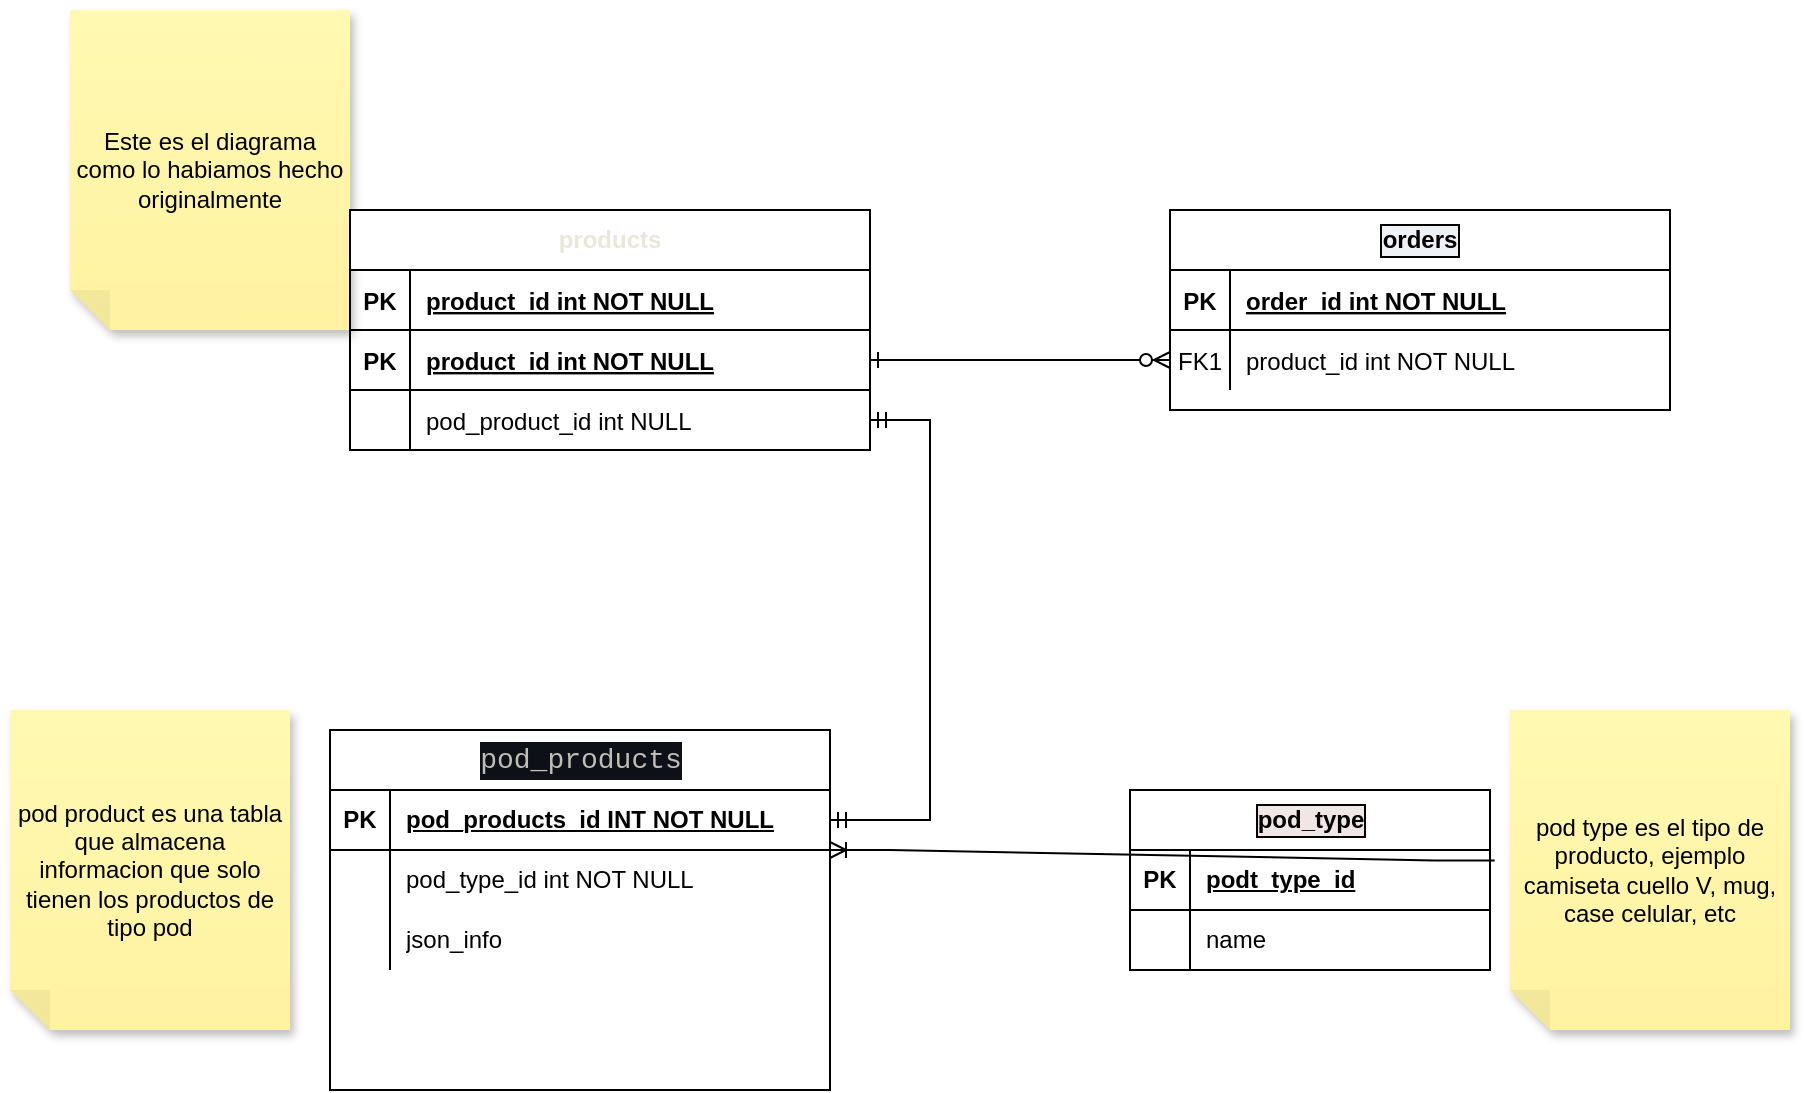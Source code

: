 <mxfile version="23.1.2" type="github" pages="8">
  <diagram id="R2lEEEUBdFMjLlhIrx00" name="DER ORIGINAL">
    <mxGraphModel dx="3430" dy="2144" grid="1" gridSize="10" guides="1" tooltips="1" connect="1" arrows="1" fold="1" page="1" pageScale="1" pageWidth="850" pageHeight="1100" math="0" shadow="0" extFonts="Permanent Marker^https://fonts.googleapis.com/css?family=Permanent+Marker">
      <root>
        <mxCell id="0" />
        <mxCell id="1" parent="0" />
        <mxCell id="C-vyLk0tnHw3VtMMgP7b-1" value="" style="edgeStyle=entityRelationEdgeStyle;endArrow=ERzeroToMany;startArrow=ERone;endFill=1;startFill=0;" parent="1" source="C-vyLk0tnHw3VtMMgP7b-24" target="C-vyLk0tnHw3VtMMgP7b-6" edge="1">
          <mxGeometry width="100" height="100" relative="1" as="geometry">
            <mxPoint x="340" y="720" as="sourcePoint" />
            <mxPoint x="440" y="620" as="targetPoint" />
          </mxGeometry>
        </mxCell>
        <mxCell id="C-vyLk0tnHw3VtMMgP7b-2" value="orders" style="shape=table;startSize=30;container=1;collapsible=1;childLayout=tableLayout;fixedRows=1;rowLines=0;fontStyle=1;align=center;resizeLast=1;labelBackgroundColor=#eef2f6;labelBorderColor=default;whiteSpace=wrap;" parent="1" vertex="1">
          <mxGeometry x="460" y="50" width="250" height="100" as="geometry" />
        </mxCell>
        <mxCell id="C-vyLk0tnHw3VtMMgP7b-3" value="" style="shape=partialRectangle;collapsible=0;dropTarget=0;pointerEvents=0;fillColor=none;points=[[0,0.5],[1,0.5]];portConstraint=eastwest;top=0;left=0;right=0;bottom=1;" parent="C-vyLk0tnHw3VtMMgP7b-2" vertex="1">
          <mxGeometry y="30" width="250" height="30" as="geometry" />
        </mxCell>
        <mxCell id="C-vyLk0tnHw3VtMMgP7b-4" value="PK" style="shape=partialRectangle;overflow=hidden;connectable=0;fillColor=none;top=0;left=0;bottom=0;right=0;fontStyle=1;" parent="C-vyLk0tnHw3VtMMgP7b-3" vertex="1">
          <mxGeometry width="30" height="30" as="geometry">
            <mxRectangle width="30" height="30" as="alternateBounds" />
          </mxGeometry>
        </mxCell>
        <mxCell id="C-vyLk0tnHw3VtMMgP7b-5" value="order_id int NOT NULL " style="shape=partialRectangle;overflow=hidden;connectable=0;fillColor=none;top=0;left=0;bottom=0;right=0;align=left;spacingLeft=6;fontStyle=5;" parent="C-vyLk0tnHw3VtMMgP7b-3" vertex="1">
          <mxGeometry x="30" width="220" height="30" as="geometry">
            <mxRectangle width="220" height="30" as="alternateBounds" />
          </mxGeometry>
        </mxCell>
        <mxCell id="C-vyLk0tnHw3VtMMgP7b-6" value="" style="shape=partialRectangle;collapsible=0;dropTarget=0;pointerEvents=0;fillColor=none;points=[[0,0.5],[1,0.5]];portConstraint=eastwest;top=0;left=0;right=0;bottom=0;" parent="C-vyLk0tnHw3VtMMgP7b-2" vertex="1">
          <mxGeometry y="60" width="250" height="30" as="geometry" />
        </mxCell>
        <mxCell id="C-vyLk0tnHw3VtMMgP7b-7" value="FK1" style="shape=partialRectangle;overflow=hidden;connectable=0;fillColor=none;top=0;left=0;bottom=0;right=0;" parent="C-vyLk0tnHw3VtMMgP7b-6" vertex="1">
          <mxGeometry width="30" height="30" as="geometry">
            <mxRectangle width="30" height="30" as="alternateBounds" />
          </mxGeometry>
        </mxCell>
        <mxCell id="C-vyLk0tnHw3VtMMgP7b-8" value="product_id int NOT NULL" style="shape=partialRectangle;overflow=hidden;connectable=0;fillColor=none;top=0;left=0;bottom=0;right=0;align=left;spacingLeft=6;" parent="C-vyLk0tnHw3VtMMgP7b-6" vertex="1">
          <mxGeometry x="30" width="220" height="30" as="geometry">
            <mxRectangle width="220" height="30" as="alternateBounds" />
          </mxGeometry>
        </mxCell>
        <mxCell id="iSsjDrsVo5t15SOsRyyK-41" value="&lt;div style=&quot;color: rgb(191, 189, 182); background-color: rgb(13, 16, 23); font-family: Consolas, &amp;quot;Courier New&amp;quot;, monospace; font-weight: normal; font-size: 14px; line-height: 19px;&quot;&gt;pod_products&lt;/div&gt;" style="shape=table;startSize=30;container=1;collapsible=1;childLayout=tableLayout;fixedRows=1;rowLines=0;fontStyle=1;align=center;resizeLast=1;html=1;" parent="1" vertex="1">
          <mxGeometry x="40" y="310" width="250" height="180" as="geometry" />
        </mxCell>
        <mxCell id="iSsjDrsVo5t15SOsRyyK-42" value="" style="shape=tableRow;horizontal=0;startSize=0;swimlaneHead=0;swimlaneBody=0;fillColor=none;collapsible=0;dropTarget=0;points=[[0,0.5],[1,0.5]];portConstraint=eastwest;top=0;left=0;right=0;bottom=1;" parent="iSsjDrsVo5t15SOsRyyK-41" vertex="1">
          <mxGeometry y="30" width="250" height="30" as="geometry" />
        </mxCell>
        <mxCell id="iSsjDrsVo5t15SOsRyyK-43" value="PK" style="shape=partialRectangle;connectable=0;fillColor=none;top=0;left=0;bottom=0;right=0;fontStyle=1;overflow=hidden;whiteSpace=wrap;html=1;" parent="iSsjDrsVo5t15SOsRyyK-42" vertex="1">
          <mxGeometry width="30" height="30" as="geometry">
            <mxRectangle width="30" height="30" as="alternateBounds" />
          </mxGeometry>
        </mxCell>
        <mxCell id="iSsjDrsVo5t15SOsRyyK-44" value="pod_products_id INT NOT NULL" style="shape=partialRectangle;connectable=0;fillColor=none;top=0;left=0;bottom=0;right=0;align=left;spacingLeft=6;fontStyle=5;overflow=hidden;whiteSpace=wrap;html=1;" parent="iSsjDrsVo5t15SOsRyyK-42" vertex="1">
          <mxGeometry x="30" width="220" height="30" as="geometry">
            <mxRectangle width="220" height="30" as="alternateBounds" />
          </mxGeometry>
        </mxCell>
        <mxCell id="iSsjDrsVo5t15SOsRyyK-48" value="" style="shape=tableRow;horizontal=0;startSize=0;swimlaneHead=0;swimlaneBody=0;fillColor=none;collapsible=0;dropTarget=0;points=[[0,0.5],[1,0.5]];portConstraint=eastwest;top=0;left=0;right=0;bottom=0;" parent="iSsjDrsVo5t15SOsRyyK-41" vertex="1">
          <mxGeometry y="60" width="250" height="30" as="geometry" />
        </mxCell>
        <mxCell id="iSsjDrsVo5t15SOsRyyK-49" value="" style="shape=partialRectangle;connectable=0;fillColor=none;top=0;left=0;bottom=0;right=0;editable=1;overflow=hidden;whiteSpace=wrap;html=1;" parent="iSsjDrsVo5t15SOsRyyK-48" vertex="1">
          <mxGeometry width="30" height="30" as="geometry">
            <mxRectangle width="30" height="30" as="alternateBounds" />
          </mxGeometry>
        </mxCell>
        <mxCell id="iSsjDrsVo5t15SOsRyyK-50" value="pod_type_id int NOT NULL" style="shape=partialRectangle;connectable=0;fillColor=none;top=0;left=0;bottom=0;right=0;align=left;spacingLeft=6;overflow=hidden;whiteSpace=wrap;html=1;" parent="iSsjDrsVo5t15SOsRyyK-48" vertex="1">
          <mxGeometry x="30" width="220" height="30" as="geometry">
            <mxRectangle width="220" height="30" as="alternateBounds" />
          </mxGeometry>
        </mxCell>
        <mxCell id="nJUtHc5osxBCRqMSEV-0-8" value="" style="shape=tableRow;horizontal=0;startSize=0;swimlaneHead=0;swimlaneBody=0;fillColor=none;collapsible=0;dropTarget=0;points=[[0,0.5],[1,0.5]];portConstraint=eastwest;top=0;left=0;right=0;bottom=0;" parent="iSsjDrsVo5t15SOsRyyK-41" vertex="1">
          <mxGeometry y="90" width="250" height="30" as="geometry" />
        </mxCell>
        <mxCell id="nJUtHc5osxBCRqMSEV-0-9" value="" style="shape=partialRectangle;connectable=0;fillColor=none;top=0;left=0;bottom=0;right=0;editable=1;overflow=hidden;whiteSpace=wrap;html=1;" parent="nJUtHc5osxBCRqMSEV-0-8" vertex="1">
          <mxGeometry width="30" height="30" as="geometry">
            <mxRectangle width="30" height="30" as="alternateBounds" />
          </mxGeometry>
        </mxCell>
        <mxCell id="nJUtHc5osxBCRqMSEV-0-10" value="json_info" style="shape=partialRectangle;connectable=0;fillColor=none;top=0;left=0;bottom=0;right=0;align=left;spacingLeft=6;overflow=hidden;whiteSpace=wrap;html=1;" parent="nJUtHc5osxBCRqMSEV-0-8" vertex="1">
          <mxGeometry x="30" width="220" height="30" as="geometry">
            <mxRectangle width="220" height="30" as="alternateBounds" />
          </mxGeometry>
        </mxCell>
        <mxCell id="iSsjDrsVo5t15SOsRyyK-28" value="" style="edgeStyle=entityRelationEdgeStyle;fontSize=12;html=1;endArrow=ERoneToMany;rounded=0;exitX=1.013;exitY=0.173;exitDx=0;exitDy=0;entryX=1;entryY=0;entryDx=0;entryDy=0;exitPerimeter=0;entryPerimeter=0;" parent="1" source="iSsjDrsVo5t15SOsRyyK-16" target="iSsjDrsVo5t15SOsRyyK-48" edge="1">
          <mxGeometry width="100" height="100" relative="1" as="geometry">
            <mxPoint x="220" y="315" as="sourcePoint" />
            <mxPoint x="520" y="340" as="targetPoint" />
            <Array as="points">
              <mxPoint x="320" y="335" />
              <mxPoint x="330" y="345" />
              <mxPoint x="280" y="340" />
              <mxPoint x="310" y="185" />
            </Array>
          </mxGeometry>
        </mxCell>
        <mxCell id="iSsjDrsVo5t15SOsRyyK-54" value="Este es el diagrama como lo habiamos hecho originalmente" style="shape=note;whiteSpace=wrap;html=1;backgroundOutline=1;fontColor=#000000;darkOpacity=0.05;fillColor=#FFF9B2;strokeColor=none;fillStyle=solid;direction=west;gradientDirection=north;gradientColor=#FFF2A1;shadow=1;size=20;pointerEvents=1;" parent="1" vertex="1">
          <mxGeometry x="-90" y="-50" width="140" height="160" as="geometry" />
        </mxCell>
        <mxCell id="iSsjDrsVo5t15SOsRyyK-37" value="" style="group" parent="1" vertex="1" connectable="0">
          <mxGeometry x="440" y="120" width="320" height="310" as="geometry" />
        </mxCell>
        <mxCell id="iSsjDrsVo5t15SOsRyyK-15" value="pod_type" style="shape=table;startSize=30;container=1;collapsible=1;childLayout=tableLayout;fixedRows=1;rowLines=0;fontStyle=1;align=center;resizeLast=1;html=1;labelBackgroundColor=#f0e6e6;labelBorderColor=default;" parent="iSsjDrsVo5t15SOsRyyK-37" vertex="1">
          <mxGeometry y="220" width="180" height="90" as="geometry" />
        </mxCell>
        <mxCell id="iSsjDrsVo5t15SOsRyyK-16" value="" style="shape=tableRow;horizontal=0;startSize=0;swimlaneHead=0;swimlaneBody=0;fillColor=none;collapsible=0;dropTarget=0;points=[[0,0.5],[1,0.5]];portConstraint=eastwest;top=0;left=0;right=0;bottom=1;" parent="iSsjDrsVo5t15SOsRyyK-15" vertex="1">
          <mxGeometry y="30" width="180" height="30" as="geometry" />
        </mxCell>
        <mxCell id="iSsjDrsVo5t15SOsRyyK-17" value="PK" style="shape=partialRectangle;connectable=0;fillColor=none;top=0;left=0;bottom=0;right=0;fontStyle=1;overflow=hidden;whiteSpace=wrap;html=1;" parent="iSsjDrsVo5t15SOsRyyK-16" vertex="1">
          <mxGeometry width="30" height="30" as="geometry">
            <mxRectangle width="30" height="30" as="alternateBounds" />
          </mxGeometry>
        </mxCell>
        <mxCell id="iSsjDrsVo5t15SOsRyyK-18" value="podt_type_id" style="shape=partialRectangle;connectable=0;fillColor=none;top=0;left=0;bottom=0;right=0;align=left;spacingLeft=6;fontStyle=5;overflow=hidden;whiteSpace=wrap;html=1;" parent="iSsjDrsVo5t15SOsRyyK-16" vertex="1">
          <mxGeometry x="30" width="150" height="30" as="geometry">
            <mxRectangle width="150" height="30" as="alternateBounds" />
          </mxGeometry>
        </mxCell>
        <mxCell id="iSsjDrsVo5t15SOsRyyK-19" value="" style="shape=tableRow;horizontal=0;startSize=0;swimlaneHead=0;swimlaneBody=0;fillColor=none;collapsible=0;dropTarget=0;points=[[0,0.5],[1,0.5]];portConstraint=eastwest;top=0;left=0;right=0;bottom=0;" parent="iSsjDrsVo5t15SOsRyyK-15" vertex="1">
          <mxGeometry y="60" width="180" height="30" as="geometry" />
        </mxCell>
        <mxCell id="iSsjDrsVo5t15SOsRyyK-20" value="" style="shape=partialRectangle;connectable=0;fillColor=none;top=0;left=0;bottom=0;right=0;editable=1;overflow=hidden;whiteSpace=wrap;html=1;" parent="iSsjDrsVo5t15SOsRyyK-19" vertex="1">
          <mxGeometry width="30" height="30" as="geometry">
            <mxRectangle width="30" height="30" as="alternateBounds" />
          </mxGeometry>
        </mxCell>
        <mxCell id="iSsjDrsVo5t15SOsRyyK-21" value="name" style="shape=partialRectangle;connectable=0;fillColor=none;top=0;left=0;bottom=0;right=0;align=left;spacingLeft=6;overflow=hidden;whiteSpace=wrap;html=1;" parent="iSsjDrsVo5t15SOsRyyK-19" vertex="1">
          <mxGeometry x="30" width="150" height="30" as="geometry">
            <mxRectangle width="150" height="30" as="alternateBounds" />
          </mxGeometry>
        </mxCell>
        <mxCell id="nJUtHc5osxBCRqMSEV-0-6" value="pod type es el tipo de producto, ejemplo camiseta cuello V, mug, case celular, etc" style="shape=note;whiteSpace=wrap;html=1;backgroundOutline=1;fontColor=#000000;darkOpacity=0.05;fillColor=#FFF9B2;strokeColor=none;fillStyle=solid;direction=west;gradientDirection=north;gradientColor=#FFF2A1;shadow=1;size=20;pointerEvents=1;" parent="iSsjDrsVo5t15SOsRyyK-37" vertex="1">
          <mxGeometry x="190" y="180" width="140" height="160" as="geometry" />
        </mxCell>
        <mxCell id="C-vyLk0tnHw3VtMMgP7b-23" value="products" style="shape=table;startSize=30;container=1;collapsible=1;childLayout=tableLayout;fixedRows=1;rowLines=0;fontStyle=1;align=center;resizeLast=1;fontColor=#e9e7d8;labelBackgroundColor=default;whiteSpace=wrap;" parent="1" vertex="1">
          <mxGeometry x="50" y="50" width="260" height="120" as="geometry" />
        </mxCell>
        <mxCell id="iSsjDrsVo5t15SOsRyyK-38" value="" style="shape=partialRectangle;collapsible=0;dropTarget=0;pointerEvents=0;fillColor=none;points=[[0,0.5],[1,0.5]];portConstraint=eastwest;top=0;left=0;right=0;bottom=1;" parent="C-vyLk0tnHw3VtMMgP7b-23" vertex="1">
          <mxGeometry y="30" width="260" height="30" as="geometry" />
        </mxCell>
        <mxCell id="iSsjDrsVo5t15SOsRyyK-39" value="PK" style="shape=partialRectangle;overflow=hidden;connectable=0;fillColor=none;top=0;left=0;bottom=0;right=0;fontStyle=1;" parent="iSsjDrsVo5t15SOsRyyK-38" vertex="1">
          <mxGeometry width="30" height="30" as="geometry">
            <mxRectangle width="30" height="30" as="alternateBounds" />
          </mxGeometry>
        </mxCell>
        <mxCell id="iSsjDrsVo5t15SOsRyyK-40" value="product_id int NOT NULL " style="shape=partialRectangle;overflow=hidden;connectable=0;fillColor=none;top=0;left=0;bottom=0;right=0;align=left;spacingLeft=6;fontStyle=5;" parent="iSsjDrsVo5t15SOsRyyK-38" vertex="1">
          <mxGeometry x="30" width="230" height="30" as="geometry">
            <mxRectangle width="230" height="30" as="alternateBounds" />
          </mxGeometry>
        </mxCell>
        <mxCell id="C-vyLk0tnHw3VtMMgP7b-24" value="" style="shape=partialRectangle;collapsible=0;dropTarget=0;pointerEvents=0;fillColor=none;points=[[0,0.5],[1,0.5]];portConstraint=eastwest;top=0;left=0;right=0;bottom=1;" parent="C-vyLk0tnHw3VtMMgP7b-23" vertex="1">
          <mxGeometry y="60" width="260" height="30" as="geometry" />
        </mxCell>
        <mxCell id="C-vyLk0tnHw3VtMMgP7b-25" value="PK" style="shape=partialRectangle;overflow=hidden;connectable=0;fillColor=none;top=0;left=0;bottom=0;right=0;fontStyle=1;" parent="C-vyLk0tnHw3VtMMgP7b-24" vertex="1">
          <mxGeometry width="30" height="30" as="geometry">
            <mxRectangle width="30" height="30" as="alternateBounds" />
          </mxGeometry>
        </mxCell>
        <mxCell id="C-vyLk0tnHw3VtMMgP7b-26" value="product_id int NOT NULL " style="shape=partialRectangle;overflow=hidden;connectable=0;fillColor=none;top=0;left=0;bottom=0;right=0;align=left;spacingLeft=6;fontStyle=5;" parent="C-vyLk0tnHw3VtMMgP7b-24" vertex="1">
          <mxGeometry x="30" width="230" height="30" as="geometry">
            <mxRectangle width="230" height="30" as="alternateBounds" />
          </mxGeometry>
        </mxCell>
        <mxCell id="C-vyLk0tnHw3VtMMgP7b-27" value="" style="shape=partialRectangle;collapsible=0;dropTarget=0;pointerEvents=0;fillColor=none;points=[[0,0.5],[1,0.5]];portConstraint=eastwest;top=0;left=0;right=0;bottom=0;" parent="C-vyLk0tnHw3VtMMgP7b-23" vertex="1">
          <mxGeometry y="90" width="260" height="30" as="geometry" />
        </mxCell>
        <mxCell id="C-vyLk0tnHw3VtMMgP7b-28" value="" style="shape=partialRectangle;overflow=hidden;connectable=0;fillColor=none;top=0;left=0;bottom=0;right=0;" parent="C-vyLk0tnHw3VtMMgP7b-27" vertex="1">
          <mxGeometry width="30" height="30" as="geometry">
            <mxRectangle width="30" height="30" as="alternateBounds" />
          </mxGeometry>
        </mxCell>
        <mxCell id="C-vyLk0tnHw3VtMMgP7b-29" value="pod_product_id int NULL" style="shape=partialRectangle;overflow=hidden;connectable=0;fillColor=none;top=0;left=0;bottom=0;right=0;align=left;spacingLeft=6;" parent="C-vyLk0tnHw3VtMMgP7b-27" vertex="1">
          <mxGeometry x="30" width="230" height="30" as="geometry">
            <mxRectangle width="230" height="30" as="alternateBounds" />
          </mxGeometry>
        </mxCell>
        <mxCell id="nJUtHc5osxBCRqMSEV-0-2" value="" style="edgeStyle=entityRelationEdgeStyle;fontSize=12;html=1;endArrow=ERmandOne;startArrow=ERmandOne;rounded=0;exitX=1;exitY=0.5;exitDx=0;exitDy=0;" parent="1" source="iSsjDrsVo5t15SOsRyyK-42" target="C-vyLk0tnHw3VtMMgP7b-27" edge="1">
          <mxGeometry width="100" height="100" relative="1" as="geometry">
            <mxPoint x="140" y="395" as="sourcePoint" />
            <mxPoint x="40" y="135" as="targetPoint" />
            <Array as="points">
              <mxPoint x="-60" y="555" />
            </Array>
          </mxGeometry>
        </mxCell>
        <mxCell id="nJUtHc5osxBCRqMSEV-0-7" value="pod product es una tabla que almacena informacion que solo tienen los productos de tipo pod&lt;br&gt;" style="shape=note;whiteSpace=wrap;html=1;backgroundOutline=1;fontColor=#000000;darkOpacity=0.05;fillColor=#FFF9B2;strokeColor=none;fillStyle=solid;direction=west;gradientDirection=north;gradientColor=#FFF2A1;shadow=1;size=20;pointerEvents=1;" parent="1" vertex="1">
          <mxGeometry x="-120" y="300" width="140" height="160" as="geometry" />
        </mxCell>
      </root>
    </mxGraphModel>
  </diagram>
  <diagram name="DER NUEVO" id="g1BEx79rfv-5NFo7yYWh">
    <mxGraphModel dx="3850" dy="3070" grid="0" gridSize="10" guides="0" tooltips="1" connect="1" arrows="1" fold="1" page="1" pageScale="1" pageWidth="850" pageHeight="1100" math="0" shadow="0" extFonts="Permanent Marker^https://fonts.googleapis.com/css?family=Permanent+Marker">
      <root>
        <mxCell id="xj4MMqVDuvbluAutr-h8-0" />
        <mxCell id="xj4MMqVDuvbluAutr-h8-1" parent="xj4MMqVDuvbluAutr-h8-0" />
        <mxCell id="xj4MMqVDuvbluAutr-h8-2" value="" style="edgeStyle=entityRelationEdgeStyle;endArrow=ERzeroToMany;startArrow=ERone;endFill=1;startFill=0;" parent="xj4MMqVDuvbluAutr-h8-1" target="xj4MMqVDuvbluAutr-h8-7" edge="1">
          <mxGeometry width="100" height="100" relative="1" as="geometry">
            <mxPoint x="-400" y="-865" as="sourcePoint" />
            <mxPoint x="-270" y="-370" as="targetPoint" />
          </mxGeometry>
        </mxCell>
        <mxCell id="xj4MMqVDuvbluAutr-h8-3" value="orders" style="shape=table;startSize=30;container=1;collapsible=1;childLayout=tableLayout;fixedRows=1;rowLines=0;fontStyle=1;align=center;resizeLast=1;labelBackgroundColor=#eef2f6;labelBorderColor=default;whiteSpace=wrap;" parent="xj4MMqVDuvbluAutr-h8-1" vertex="1">
          <mxGeometry x="-336" y="-1059" width="250" height="100" as="geometry" />
        </mxCell>
        <mxCell id="xj4MMqVDuvbluAutr-h8-4" value="" style="shape=partialRectangle;collapsible=0;dropTarget=0;pointerEvents=0;fillColor=none;points=[[0,0.5],[1,0.5]];portConstraint=eastwest;top=0;left=0;right=0;bottom=1;" parent="xj4MMqVDuvbluAutr-h8-3" vertex="1">
          <mxGeometry y="30" width="250" height="30" as="geometry" />
        </mxCell>
        <mxCell id="xj4MMqVDuvbluAutr-h8-5" value="PK" style="shape=partialRectangle;overflow=hidden;connectable=0;fillColor=none;top=0;left=0;bottom=0;right=0;fontStyle=1;" parent="xj4MMqVDuvbluAutr-h8-4" vertex="1">
          <mxGeometry width="30" height="30" as="geometry">
            <mxRectangle width="30" height="30" as="alternateBounds" />
          </mxGeometry>
        </mxCell>
        <mxCell id="xj4MMqVDuvbluAutr-h8-6" value="order_id int NOT NULL " style="shape=partialRectangle;overflow=hidden;connectable=0;fillColor=none;top=0;left=0;bottom=0;right=0;align=left;spacingLeft=6;fontStyle=5;" parent="xj4MMqVDuvbluAutr-h8-4" vertex="1">
          <mxGeometry x="30" width="220" height="30" as="geometry">
            <mxRectangle width="220" height="30" as="alternateBounds" />
          </mxGeometry>
        </mxCell>
        <mxCell id="xj4MMqVDuvbluAutr-h8-7" value="" style="shape=partialRectangle;collapsible=0;dropTarget=0;pointerEvents=0;fillColor=none;points=[[0,0.5],[1,0.5]];portConstraint=eastwest;top=0;left=0;right=0;bottom=0;" parent="xj4MMqVDuvbluAutr-h8-3" vertex="1">
          <mxGeometry y="60" width="250" height="30" as="geometry" />
        </mxCell>
        <mxCell id="xj4MMqVDuvbluAutr-h8-8" value="FK1" style="shape=partialRectangle;overflow=hidden;connectable=0;fillColor=none;top=0;left=0;bottom=0;right=0;" parent="xj4MMqVDuvbluAutr-h8-7" vertex="1">
          <mxGeometry width="30" height="30" as="geometry">
            <mxRectangle width="30" height="30" as="alternateBounds" />
          </mxGeometry>
        </mxCell>
        <mxCell id="xj4MMqVDuvbluAutr-h8-9" value="product_id int NOT NULL" style="shape=partialRectangle;overflow=hidden;connectable=0;fillColor=none;top=0;left=0;bottom=0;right=0;align=left;spacingLeft=6;" parent="xj4MMqVDuvbluAutr-h8-7" vertex="1">
          <mxGeometry x="30" width="220" height="30" as="geometry">
            <mxRectangle width="220" height="30" as="alternateBounds" />
          </mxGeometry>
        </mxCell>
        <mxCell id="xj4MMqVDuvbluAutr-h8-21" value="En este diagrama, el pod type se va, ya que pod type en si mismo es un producto" style="shape=note;whiteSpace=wrap;html=1;backgroundOutline=1;fontColor=#000000;darkOpacity=0.05;fillColor=#FFF9B2;strokeColor=none;fillStyle=solid;direction=west;gradientDirection=north;gradientColor=#FFF2A1;shadow=1;size=20;pointerEvents=1;" parent="xj4MMqVDuvbluAutr-h8-1" vertex="1">
          <mxGeometry x="-774" y="-1004" width="114" height="100" as="geometry" />
        </mxCell>
        <mxCell id="xj4MMqVDuvbluAutr-h8-41" value="" style="edgeStyle=entityRelationEdgeStyle;fontSize=12;html=1;endArrow=ERmandOne;startArrow=ERmandOne;rounded=0;" parent="xj4MMqVDuvbluAutr-h8-1" source="xj4MMqVDuvbluAutr-h8-10" target="xj4MMqVDuvbluAutr-h8-38" edge="1">
          <mxGeometry width="100" height="100" relative="1" as="geometry">
            <mxPoint x="-570" y="-595" as="sourcePoint" />
            <mxPoint x="-670" y="-855" as="targetPoint" />
            <Array as="points">
              <mxPoint x="-770" y="-435" />
              <mxPoint x="-330" y="-721" />
              <mxPoint x="-303" y="-705" />
              <mxPoint x="-340" y="-750" />
              <mxPoint x="-300" y="-750" />
            </Array>
          </mxGeometry>
        </mxCell>
        <mxCell id="xj4MMqVDuvbluAutr-h8-42" value="pod product es una tabla que almacena informacion que solo tienen los productos de tipo POD" style="shape=note;whiteSpace=wrap;html=1;backgroundOutline=1;fontColor=#000000;darkOpacity=0.05;fillColor=#FFF9B2;strokeColor=none;fillStyle=solid;direction=west;gradientDirection=north;gradientColor=#FFF2A1;shadow=1;size=20;pointerEvents=1;" parent="xj4MMqVDuvbluAutr-h8-1" vertex="1">
          <mxGeometry x="-86" y="-603" width="116" height="100" as="geometry" />
        </mxCell>
        <mxCell id="UhIjKmEY3d05tXCgtlMl-7" value="product_type: SIMPLE, VARIABLE, POD_TYPE, POD(PLANTILLA)" style="shape=note;whiteSpace=wrap;html=1;backgroundOutline=1;fontColor=#000000;darkOpacity=0.05;fillColor=#FFF9B2;strokeColor=none;fillStyle=solid;direction=west;gradientDirection=north;gradientColor=#FFF2A1;shadow=1;size=20;pointerEvents=1;" parent="xj4MMqVDuvbluAutr-h8-1" vertex="1">
          <mxGeometry x="-775" y="-866" width="99" height="126" as="geometry" />
        </mxCell>
        <mxCell id="6vC1b3wF_2FrtxCGlfhA-0" value="disenio" style="shape=table;startSize=30;container=1;collapsible=1;childLayout=tableLayout;fixedRows=1;rowLines=0;fontStyle=1;align=center;resizeLast=1;html=1;labelBackgroundColor=default;labelBorderColor=default;" parent="xj4MMqVDuvbluAutr-h8-1" vertex="1">
          <mxGeometry x="-580" y="-415" width="180" height="150" as="geometry" />
        </mxCell>
        <mxCell id="6vC1b3wF_2FrtxCGlfhA-1" value="" style="shape=tableRow;horizontal=0;startSize=0;swimlaneHead=0;swimlaneBody=0;fillColor=none;collapsible=0;dropTarget=0;points=[[0,0.5],[1,0.5]];portConstraint=eastwest;top=0;left=0;right=0;bottom=1;" parent="6vC1b3wF_2FrtxCGlfhA-0" vertex="1">
          <mxGeometry y="30" width="180" height="30" as="geometry" />
        </mxCell>
        <mxCell id="6vC1b3wF_2FrtxCGlfhA-2" value="PK" style="shape=partialRectangle;connectable=0;fillColor=none;top=0;left=0;bottom=0;right=0;fontStyle=1;overflow=hidden;whiteSpace=wrap;html=1;" parent="6vC1b3wF_2FrtxCGlfhA-1" vertex="1">
          <mxGeometry width="30" height="30" as="geometry">
            <mxRectangle width="30" height="30" as="alternateBounds" />
          </mxGeometry>
        </mxCell>
        <mxCell id="6vC1b3wF_2FrtxCGlfhA-3" value="disenio_id" style="shape=partialRectangle;connectable=0;fillColor=none;top=0;left=0;bottom=0;right=0;align=left;spacingLeft=6;fontStyle=5;overflow=hidden;whiteSpace=wrap;html=1;" parent="6vC1b3wF_2FrtxCGlfhA-1" vertex="1">
          <mxGeometry x="30" width="150" height="30" as="geometry">
            <mxRectangle width="150" height="30" as="alternateBounds" />
          </mxGeometry>
        </mxCell>
        <mxCell id="6vC1b3wF_2FrtxCGlfhA-4" value="" style="shape=tableRow;horizontal=0;startSize=0;swimlaneHead=0;swimlaneBody=0;fillColor=none;collapsible=0;dropTarget=0;points=[[0,0.5],[1,0.5]];portConstraint=eastwest;top=0;left=0;right=0;bottom=0;" parent="6vC1b3wF_2FrtxCGlfhA-0" vertex="1">
          <mxGeometry y="60" width="180" height="30" as="geometry" />
        </mxCell>
        <mxCell id="6vC1b3wF_2FrtxCGlfhA-5" value="" style="shape=partialRectangle;connectable=0;fillColor=none;top=0;left=0;bottom=0;right=0;editable=1;overflow=hidden;whiteSpace=wrap;html=1;" parent="6vC1b3wF_2FrtxCGlfhA-4" vertex="1">
          <mxGeometry width="30" height="30" as="geometry">
            <mxRectangle width="30" height="30" as="alternateBounds" />
          </mxGeometry>
        </mxCell>
        <mxCell id="6vC1b3wF_2FrtxCGlfhA-6" value="s3_url" style="shape=partialRectangle;connectable=0;fillColor=none;top=0;left=0;bottom=0;right=0;align=left;spacingLeft=6;overflow=hidden;whiteSpace=wrap;html=1;" parent="6vC1b3wF_2FrtxCGlfhA-4" vertex="1">
          <mxGeometry x="30" width="150" height="30" as="geometry">
            <mxRectangle width="150" height="30" as="alternateBounds" />
          </mxGeometry>
        </mxCell>
        <mxCell id="6vC1b3wF_2FrtxCGlfhA-7" value="" style="shape=tableRow;horizontal=0;startSize=0;swimlaneHead=0;swimlaneBody=0;fillColor=none;collapsible=0;dropTarget=0;points=[[0,0.5],[1,0.5]];portConstraint=eastwest;top=0;left=0;right=0;bottom=0;" parent="6vC1b3wF_2FrtxCGlfhA-0" vertex="1">
          <mxGeometry y="90" width="180" height="30" as="geometry" />
        </mxCell>
        <mxCell id="6vC1b3wF_2FrtxCGlfhA-8" value="" style="shape=partialRectangle;connectable=0;fillColor=none;top=0;left=0;bottom=0;right=0;editable=1;overflow=hidden;whiteSpace=wrap;html=1;" parent="6vC1b3wF_2FrtxCGlfhA-7" vertex="1">
          <mxGeometry width="30" height="30" as="geometry">
            <mxRectangle width="30" height="30" as="alternateBounds" />
          </mxGeometry>
        </mxCell>
        <mxCell id="6vC1b3wF_2FrtxCGlfhA-9" value="precio" style="shape=partialRectangle;connectable=0;fillColor=none;top=0;left=0;bottom=0;right=0;align=left;spacingLeft=6;overflow=hidden;whiteSpace=wrap;html=1;" parent="6vC1b3wF_2FrtxCGlfhA-7" vertex="1">
          <mxGeometry x="30" width="150" height="30" as="geometry">
            <mxRectangle width="150" height="30" as="alternateBounds" />
          </mxGeometry>
        </mxCell>
        <mxCell id="I4sxoMcy_fj43n5Gy5jE-0" value="" style="shape=tableRow;horizontal=0;startSize=0;swimlaneHead=0;swimlaneBody=0;fillColor=none;collapsible=0;dropTarget=0;points=[[0,0.5],[1,0.5]];portConstraint=eastwest;top=0;left=0;right=0;bottom=0;" parent="6vC1b3wF_2FrtxCGlfhA-0" vertex="1">
          <mxGeometry y="120" width="180" height="30" as="geometry" />
        </mxCell>
        <mxCell id="I4sxoMcy_fj43n5Gy5jE-1" value="" style="shape=partialRectangle;connectable=0;fillColor=none;top=0;left=0;bottom=0;right=0;editable=1;overflow=hidden;whiteSpace=wrap;html=1;" parent="I4sxoMcy_fj43n5Gy5jE-0" vertex="1">
          <mxGeometry width="30" height="30" as="geometry">
            <mxRectangle width="30" height="30" as="alternateBounds" />
          </mxGeometry>
        </mxCell>
        <mxCell id="I4sxoMcy_fj43n5Gy5jE-2" value="public (boolean)" style="shape=partialRectangle;connectable=0;fillColor=none;top=0;left=0;bottom=0;right=0;align=left;spacingLeft=6;overflow=hidden;whiteSpace=wrap;html=1;" parent="I4sxoMcy_fj43n5Gy5jE-0" vertex="1">
          <mxGeometry x="30" width="150" height="30" as="geometry">
            <mxRectangle width="150" height="30" as="alternateBounds" />
          </mxGeometry>
        </mxCell>
        <mxCell id="6vC1b3wF_2FrtxCGlfhA-13" value="el diseño son imagenes que los diseñadores pueden subir y ganar por cada venta de camiseta que use esa imagen&lt;br&gt;" style="shape=note;whiteSpace=wrap;html=1;backgroundOutline=1;fontColor=#000000;darkOpacity=0.05;fillColor=#FFF9B2;strokeColor=none;fillStyle=solid;direction=west;gradientDirection=north;gradientColor=#FFF2A1;shadow=1;size=20;pointerEvents=1;" parent="xj4MMqVDuvbluAutr-h8-1" vertex="1">
          <mxGeometry x="-372" y="-423" width="94" height="129" as="geometry" />
        </mxCell>
        <mxCell id="6vC1b3wF_2FrtxCGlfhA-15" value="products_disenio" style="shape=table;startSize=20;container=1;collapsible=1;childLayout=tableLayout;fixedRows=1;rowLines=0;fontStyle=1;align=center;resizeLast=1;html=1;labelBackgroundColor=default;labelBorderColor=default;" parent="xj4MMqVDuvbluAutr-h8-1" vertex="1">
          <mxGeometry x="-807" y="-627" width="180" height="104" as="geometry" />
        </mxCell>
        <mxCell id="6vC1b3wF_2FrtxCGlfhA-16" value="" style="shape=tableRow;horizontal=0;startSize=0;swimlaneHead=0;swimlaneBody=0;fillColor=none;collapsible=0;dropTarget=0;points=[[0,0.5],[1,0.5]];portConstraint=eastwest;top=0;left=0;right=0;bottom=1;" parent="6vC1b3wF_2FrtxCGlfhA-15" vertex="1">
          <mxGeometry y="20" width="180" height="30" as="geometry" />
        </mxCell>
        <mxCell id="6vC1b3wF_2FrtxCGlfhA-17" value="PK" style="shape=partialRectangle;connectable=0;fillColor=none;top=0;left=0;bottom=0;right=0;fontStyle=1;overflow=hidden;whiteSpace=wrap;html=1;" parent="6vC1b3wF_2FrtxCGlfhA-16" vertex="1">
          <mxGeometry width="30" height="30" as="geometry">
            <mxRectangle width="30" height="30" as="alternateBounds" />
          </mxGeometry>
        </mxCell>
        <mxCell id="6vC1b3wF_2FrtxCGlfhA-18" value="UniqueID" style="shape=partialRectangle;connectable=0;fillColor=none;top=0;left=0;bottom=0;right=0;align=left;spacingLeft=6;fontStyle=5;overflow=hidden;whiteSpace=wrap;html=1;" parent="6vC1b3wF_2FrtxCGlfhA-16" vertex="1">
          <mxGeometry x="30" width="150" height="30" as="geometry">
            <mxRectangle width="150" height="30" as="alternateBounds" />
          </mxGeometry>
        </mxCell>
        <mxCell id="6vC1b3wF_2FrtxCGlfhA-19" value="" style="shape=tableRow;horizontal=0;startSize=0;swimlaneHead=0;swimlaneBody=0;fillColor=none;collapsible=0;dropTarget=0;points=[[0,0.5],[1,0.5]];portConstraint=eastwest;top=0;left=0;right=0;bottom=0;" parent="6vC1b3wF_2FrtxCGlfhA-15" vertex="1">
          <mxGeometry y="50" width="180" height="20" as="geometry" />
        </mxCell>
        <mxCell id="6vC1b3wF_2FrtxCGlfhA-20" value="" style="shape=partialRectangle;connectable=0;fillColor=none;top=0;left=0;bottom=0;right=0;editable=1;overflow=hidden;whiteSpace=wrap;html=1;" parent="6vC1b3wF_2FrtxCGlfhA-19" vertex="1">
          <mxGeometry width="30" height="20" as="geometry">
            <mxRectangle width="30" height="20" as="alternateBounds" />
          </mxGeometry>
        </mxCell>
        <mxCell id="6vC1b3wF_2FrtxCGlfhA-21" value="product_id" style="shape=partialRectangle;connectable=0;fillColor=none;top=0;left=0;bottom=0;right=0;align=left;spacingLeft=6;overflow=hidden;whiteSpace=wrap;html=1;" parent="6vC1b3wF_2FrtxCGlfhA-19" vertex="1">
          <mxGeometry x="30" width="150" height="20" as="geometry">
            <mxRectangle width="150" height="20" as="alternateBounds" />
          </mxGeometry>
        </mxCell>
        <mxCell id="6vC1b3wF_2FrtxCGlfhA-22" value="" style="shape=tableRow;horizontal=0;startSize=0;swimlaneHead=0;swimlaneBody=0;fillColor=none;collapsible=0;dropTarget=0;points=[[0,0.5],[1,0.5]];portConstraint=eastwest;top=0;left=0;right=0;bottom=0;" parent="6vC1b3wF_2FrtxCGlfhA-15" vertex="1">
          <mxGeometry y="70" width="180" height="30" as="geometry" />
        </mxCell>
        <mxCell id="6vC1b3wF_2FrtxCGlfhA-23" value="" style="shape=partialRectangle;connectable=0;fillColor=none;top=0;left=0;bottom=0;right=0;editable=1;overflow=hidden;whiteSpace=wrap;html=1;" parent="6vC1b3wF_2FrtxCGlfhA-22" vertex="1">
          <mxGeometry width="30" height="30" as="geometry">
            <mxRectangle width="30" height="30" as="alternateBounds" />
          </mxGeometry>
        </mxCell>
        <mxCell id="6vC1b3wF_2FrtxCGlfhA-24" value="disenio_id" style="shape=partialRectangle;connectable=0;fillColor=none;top=0;left=0;bottom=0;right=0;align=left;spacingLeft=6;overflow=hidden;whiteSpace=wrap;html=1;" parent="6vC1b3wF_2FrtxCGlfhA-22" vertex="1">
          <mxGeometry x="30" width="150" height="30" as="geometry">
            <mxRectangle width="150" height="30" as="alternateBounds" />
          </mxGeometry>
        </mxCell>
        <mxCell id="6vC1b3wF_2FrtxCGlfhA-29" value="" style="edgeStyle=entityRelationEdgeStyle;fontSize=12;html=1;endArrow=ERzeroToMany;startArrow=ERmandOne;rounded=0;exitX=0;exitY=0.5;exitDx=0;exitDy=0;entryX=1;entryY=0.5;entryDx=0;entryDy=0;" parent="xj4MMqVDuvbluAutr-h8-1" source="xj4MMqVDuvbluAutr-h8-11" target="6vC1b3wF_2FrtxCGlfhA-19" edge="1">
          <mxGeometry width="100" height="100" relative="1" as="geometry">
            <mxPoint x="-364" y="-566" as="sourcePoint" />
            <mxPoint x="-560" y="-530" as="targetPoint" />
            <Array as="points">
              <mxPoint x="-650" y="-780" />
              <mxPoint x="-670" y="-630" />
            </Array>
          </mxGeometry>
        </mxCell>
        <mxCell id="6vC1b3wF_2FrtxCGlfhA-30" value="" style="edgeStyle=entityRelationEdgeStyle;fontSize=12;html=1;endArrow=ERzeroToMany;startArrow=ERmandOne;rounded=0;entryX=1;entryY=0.5;entryDx=0;entryDy=0;exitX=0;exitY=0.5;exitDx=0;exitDy=0;" parent="xj4MMqVDuvbluAutr-h8-1" source="6vC1b3wF_2FrtxCGlfhA-1" target="6vC1b3wF_2FrtxCGlfhA-22" edge="1">
          <mxGeometry width="100" height="100" relative="1" as="geometry">
            <mxPoint x="-460" y="-420" as="sourcePoint" />
            <mxPoint x="-360" y="-520" as="targetPoint" />
          </mxGeometry>
        </mxCell>
        <mxCell id="xj4MMqVDuvbluAutr-h8-10" value="&lt;div style=&quot;color: rgb(191, 189, 182); background-color: rgb(13, 16, 23); font-family: Consolas, &amp;quot;Courier New&amp;quot;, monospace; font-weight: normal; font-size: 14px; line-height: 19px;&quot;&gt;pod_products&lt;/div&gt;" style="shape=table;startSize=30;container=1;collapsible=1;childLayout=tableLayout;fixedRows=1;rowLines=0;fontStyle=1;align=center;resizeLast=1;html=1;" parent="xj4MMqVDuvbluAutr-h8-1" vertex="1">
          <mxGeometry x="-342" y="-618" width="250" height="92.266" as="geometry" />
        </mxCell>
        <mxCell id="xj4MMqVDuvbluAutr-h8-11" value="" style="shape=tableRow;horizontal=0;startSize=0;swimlaneHead=0;swimlaneBody=0;fillColor=none;collapsible=0;dropTarget=0;points=[[0,0.5],[1,0.5]];portConstraint=eastwest;top=0;left=0;right=0;bottom=1;" parent="xj4MMqVDuvbluAutr-h8-10" vertex="1">
          <mxGeometry y="30" width="250" height="42" as="geometry" />
        </mxCell>
        <mxCell id="xj4MMqVDuvbluAutr-h8-12" value="PK" style="shape=partialRectangle;connectable=0;fillColor=none;top=0;left=0;bottom=0;right=0;fontStyle=1;overflow=hidden;whiteSpace=wrap;html=1;" parent="xj4MMqVDuvbluAutr-h8-11" vertex="1">
          <mxGeometry width="31.739" height="42" as="geometry">
            <mxRectangle width="31.739" height="42" as="alternateBounds" />
          </mxGeometry>
        </mxCell>
        <mxCell id="xj4MMqVDuvbluAutr-h8-13" value="pod_products_id INT NOT NULL" style="shape=partialRectangle;connectable=0;fillColor=none;top=0;left=0;bottom=0;right=0;align=left;spacingLeft=6;fontStyle=5;overflow=hidden;whiteSpace=wrap;html=1;" parent="xj4MMqVDuvbluAutr-h8-11" vertex="1">
          <mxGeometry x="31.739" width="218.261" height="42" as="geometry">
            <mxRectangle width="218.261" height="42" as="alternateBounds" />
          </mxGeometry>
        </mxCell>
        <mxCell id="xj4MMqVDuvbluAutr-h8-17" value="" style="shape=tableRow;horizontal=0;startSize=0;swimlaneHead=0;swimlaneBody=0;fillColor=none;collapsible=0;dropTarget=0;points=[[0,0.5],[1,0.5]];portConstraint=eastwest;top=0;left=0;right=0;bottom=0;" parent="xj4MMqVDuvbluAutr-h8-10" vertex="1">
          <mxGeometry y="72" width="250" height="20" as="geometry" />
        </mxCell>
        <mxCell id="xj4MMqVDuvbluAutr-h8-18" value="" style="shape=partialRectangle;connectable=0;fillColor=none;top=0;left=0;bottom=0;right=0;editable=1;overflow=hidden;whiteSpace=wrap;html=1;" parent="xj4MMqVDuvbluAutr-h8-17" vertex="1">
          <mxGeometry width="31.739" height="20" as="geometry">
            <mxRectangle width="31.739" height="20" as="alternateBounds" />
          </mxGeometry>
        </mxCell>
        <mxCell id="xj4MMqVDuvbluAutr-h8-19" value="json_info" style="shape=partialRectangle;connectable=0;fillColor=none;top=0;left=0;bottom=0;right=0;align=left;spacingLeft=6;overflow=hidden;whiteSpace=wrap;html=1;" parent="xj4MMqVDuvbluAutr-h8-17" vertex="1">
          <mxGeometry x="31.739" width="218.261" height="20" as="geometry">
            <mxRectangle width="218.261" height="20" as="alternateBounds" />
          </mxGeometry>
        </mxCell>
        <mxCell id="xj4MMqVDuvbluAutr-h8-31" value="products" style="shape=table;startSize=30;container=1;collapsible=1;childLayout=tableLayout;fixedRows=1;rowLines=0;fontStyle=1;align=center;resizeLast=1;fontColor=#e9e7d8;labelBackgroundColor=default;whiteSpace=wrap;" parent="xj4MMqVDuvbluAutr-h8-1" vertex="1">
          <mxGeometry x="-661" y="-898" width="260" height="137" as="geometry" />
        </mxCell>
        <mxCell id="xj4MMqVDuvbluAutr-h8-32" value="" style="shape=partialRectangle;collapsible=0;dropTarget=0;pointerEvents=0;fillColor=none;points=[[0,0.5],[1,0.5]];portConstraint=eastwest;top=0;left=0;right=0;bottom=1;" parent="xj4MMqVDuvbluAutr-h8-31" vertex="1">
          <mxGeometry y="30" width="260" height="30" as="geometry" />
        </mxCell>
        <mxCell id="xj4MMqVDuvbluAutr-h8-33" value="PK" style="shape=partialRectangle;overflow=hidden;connectable=0;fillColor=none;top=0;left=0;bottom=0;right=0;fontStyle=1;" parent="xj4MMqVDuvbluAutr-h8-32" vertex="1">
          <mxGeometry width="30" height="30" as="geometry">
            <mxRectangle width="30" height="30" as="alternateBounds" />
          </mxGeometry>
        </mxCell>
        <mxCell id="xj4MMqVDuvbluAutr-h8-34" value="product_id int NOT NULL " style="shape=partialRectangle;overflow=hidden;connectable=0;fillColor=none;top=0;left=0;bottom=0;right=0;align=left;spacingLeft=6;fontStyle=5;" parent="xj4MMqVDuvbluAutr-h8-32" vertex="1">
          <mxGeometry x="30" width="230" height="30" as="geometry">
            <mxRectangle width="230" height="30" as="alternateBounds" />
          </mxGeometry>
        </mxCell>
        <mxCell id="xj4MMqVDuvbluAutr-h8-38" value="" style="shape=partialRectangle;collapsible=0;dropTarget=0;pointerEvents=0;fillColor=none;points=[[0,0.5],[1,0.5]];portConstraint=eastwest;top=0;left=0;right=0;bottom=0;" parent="xj4MMqVDuvbluAutr-h8-31" vertex="1">
          <mxGeometry y="60" width="260" height="30" as="geometry" />
        </mxCell>
        <mxCell id="xj4MMqVDuvbluAutr-h8-39" value="" style="shape=partialRectangle;overflow=hidden;connectable=0;fillColor=none;top=0;left=0;bottom=0;right=0;" parent="xj4MMqVDuvbluAutr-h8-38" vertex="1">
          <mxGeometry width="30" height="30" as="geometry">
            <mxRectangle width="30" height="30" as="alternateBounds" />
          </mxGeometry>
        </mxCell>
        <mxCell id="xj4MMqVDuvbluAutr-h8-40" value="pod_product_id int NULL" style="shape=partialRectangle;overflow=hidden;connectable=0;fillColor=none;top=0;left=0;bottom=0;right=0;align=left;spacingLeft=6;" parent="xj4MMqVDuvbluAutr-h8-38" vertex="1">
          <mxGeometry x="30" width="230" height="30" as="geometry">
            <mxRectangle width="230" height="30" as="alternateBounds" />
          </mxGeometry>
        </mxCell>
        <mxCell id="UhIjKmEY3d05tXCgtlMl-4" value="" style="shape=partialRectangle;collapsible=0;dropTarget=0;pointerEvents=0;fillColor=none;points=[[0,0.5],[1,0.5]];portConstraint=eastwest;top=0;left=0;right=0;bottom=0;" parent="xj4MMqVDuvbluAutr-h8-31" vertex="1">
          <mxGeometry y="90" width="260" height="20" as="geometry" />
        </mxCell>
        <mxCell id="UhIjKmEY3d05tXCgtlMl-5" value="" style="shape=partialRectangle;overflow=hidden;connectable=0;fillColor=none;top=0;left=0;bottom=0;right=0;" parent="UhIjKmEY3d05tXCgtlMl-4" vertex="1">
          <mxGeometry width="30" height="20" as="geometry">
            <mxRectangle width="30" height="20" as="alternateBounds" />
          </mxGeometry>
        </mxCell>
        <mxCell id="UhIjKmEY3d05tXCgtlMl-6" value="product_type string&#xa;" style="shape=partialRectangle;overflow=hidden;connectable=0;fillColor=none;top=0;left=0;bottom=0;right=0;align=left;spacingLeft=6;" parent="UhIjKmEY3d05tXCgtlMl-4" vertex="1">
          <mxGeometry x="30" width="230" height="20" as="geometry">
            <mxRectangle width="230" height="20" as="alternateBounds" />
          </mxGeometry>
        </mxCell>
        <mxCell id="UhIjKmEY3d05tXCgtlMl-8" value="" style="shape=partialRectangle;collapsible=0;dropTarget=0;pointerEvents=0;fillColor=none;points=[[0,0.5],[1,0.5]];portConstraint=eastwest;top=0;left=0;right=0;bottom=0;" parent="xj4MMqVDuvbluAutr-h8-31" vertex="1">
          <mxGeometry y="110" width="260" height="20" as="geometry" />
        </mxCell>
        <mxCell id="UhIjKmEY3d05tXCgtlMl-9" value="" style="shape=partialRectangle;overflow=hidden;connectable=0;fillColor=none;top=0;left=0;bottom=0;right=0;" parent="UhIjKmEY3d05tXCgtlMl-8" vertex="1">
          <mxGeometry width="30" height="20" as="geometry">
            <mxRectangle width="30" height="20" as="alternateBounds" />
          </mxGeometry>
        </mxCell>
        <mxCell id="UhIjKmEY3d05tXCgtlMl-10" value="pod_product_id" style="shape=partialRectangle;overflow=hidden;connectable=0;fillColor=none;top=0;left=0;bottom=0;right=0;align=left;spacingLeft=6;" parent="UhIjKmEY3d05tXCgtlMl-8" vertex="1">
          <mxGeometry x="30" width="230" height="20" as="geometry">
            <mxRectangle width="230" height="20" as="alternateBounds" />
          </mxGeometry>
        </mxCell>
        <mxCell id="UhIjKmEY3d05tXCgtlMl-11" value="" style="edgeStyle=entityRelationEdgeStyle;fontSize=12;html=1;endArrow=ERmandOne;startArrow=ERmandOne;rounded=0;entryX=1;entryY=0.5;entryDx=0;entryDy=0;exitX=1;exitY=0.5;exitDx=0;exitDy=0;" parent="xj4MMqVDuvbluAutr-h8-31" source="UhIjKmEY3d05tXCgtlMl-8" target="xj4MMqVDuvbluAutr-h8-32" edge="1">
          <mxGeometry width="100" height="100" relative="1" as="geometry">
            <mxPoint x="350" y="120" as="sourcePoint" />
            <mxPoint x="450" y="20" as="targetPoint" />
            <Array as="points">
              <mxPoint x="260" y="130" />
            </Array>
          </mxGeometry>
        </mxCell>
        <mxCell id="enPGKUM9T6Q_cOFXvGr_-10" value="las printzones son las diferentes areas en las que se peude imprimir en un pod_type, ejemplo: en&amp;nbsp; una camiseta se puede imprimir en la parte delantera, trasera, mangas, etc&lt;br&gt;" style="shape=note;whiteSpace=wrap;html=1;backgroundOutline=1;fontColor=#000000;darkOpacity=0.05;fillColor=#FFF9B2;strokeColor=none;fillStyle=solid;direction=west;gradientDirection=north;gradientColor=#FFF2A1;shadow=1;size=20;pointerEvents=1;" parent="xj4MMqVDuvbluAutr-h8-1" vertex="1">
          <mxGeometry x="-52" y="-923" width="138" height="135" as="geometry" />
        </mxCell>
        <mxCell id="enPGKUM9T6Q_cOFXvGr_-11" value="print_zones" style="shape=table;startSize=30;container=1;collapsible=1;childLayout=tableLayout;fixedRows=1;rowLines=0;fontStyle=1;align=center;resizeLast=1;html=1;labelBackgroundColor=default;labelBorderColor=default;" parent="xj4MMqVDuvbluAutr-h8-1" vertex="1">
          <mxGeometry x="-271" y="-906" width="212" height="179.39" as="geometry" />
        </mxCell>
        <mxCell id="enPGKUM9T6Q_cOFXvGr_-12" value="" style="shape=tableRow;horizontal=0;startSize=0;swimlaneHead=0;swimlaneBody=0;fillColor=none;collapsible=0;dropTarget=0;points=[[0,0.5],[1,0.5]];portConstraint=eastwest;top=0;left=0;right=0;bottom=1;strokeColor=#D0CEE2;fontColor=#1A1A1A;" parent="enPGKUM9T6Q_cOFXvGr_-11" vertex="1">
          <mxGeometry y="30" width="212" height="29" as="geometry" />
        </mxCell>
        <mxCell id="enPGKUM9T6Q_cOFXvGr_-13" value="PK" style="shape=partialRectangle;connectable=0;fillColor=none;top=0;left=0;bottom=0;right=0;fontStyle=1;overflow=hidden;whiteSpace=wrap;html=1;strokeColor=#D0CEE2;fontColor=#1A1A1A;" parent="enPGKUM9T6Q_cOFXvGr_-12" vertex="1">
          <mxGeometry width="30" height="29" as="geometry">
            <mxRectangle width="30" height="29" as="alternateBounds" />
          </mxGeometry>
        </mxCell>
        <mxCell id="enPGKUM9T6Q_cOFXvGr_-14" value="print_zone_id int NOT NULL" style="shape=partialRectangle;connectable=0;fillColor=none;top=0;left=0;bottom=0;right=0;align=left;spacingLeft=6;fontStyle=5;overflow=hidden;whiteSpace=wrap;html=1;strokeColor=#D0CEE2;fontColor=#1A1A1A;" parent="enPGKUM9T6Q_cOFXvGr_-12" vertex="1">
          <mxGeometry x="30" width="182" height="29" as="geometry">
            <mxRectangle width="182" height="29" as="alternateBounds" />
          </mxGeometry>
        </mxCell>
        <mxCell id="enPGKUM9T6Q_cOFXvGr_-15" value="" style="shape=tableRow;horizontal=0;startSize=0;swimlaneHead=0;swimlaneBody=0;fillColor=none;collapsible=0;dropTarget=0;points=[[0,0.5],[1,0.5]];portConstraint=eastwest;top=0;left=0;right=0;bottom=0;strokeColor=#D0CEE2;fontColor=#1A1A1A;" parent="enPGKUM9T6Q_cOFXvGr_-11" vertex="1">
          <mxGeometry y="59" width="212" height="30" as="geometry" />
        </mxCell>
        <mxCell id="enPGKUM9T6Q_cOFXvGr_-16" value="" style="shape=partialRectangle;connectable=0;fillColor=none;top=0;left=0;bottom=0;right=0;editable=1;overflow=hidden;whiteSpace=wrap;html=1;strokeColor=#D0CEE2;fontColor=#1A1A1A;" parent="enPGKUM9T6Q_cOFXvGr_-15" vertex="1">
          <mxGeometry width="30" height="30" as="geometry">
            <mxRectangle width="30" height="30" as="alternateBounds" />
          </mxGeometry>
        </mxCell>
        <mxCell id="enPGKUM9T6Q_cOFXvGr_-17" value="product_id" style="shape=partialRectangle;connectable=0;fillColor=none;top=0;left=0;bottom=0;right=0;align=left;spacingLeft=6;overflow=hidden;whiteSpace=wrap;html=1;strokeColor=#D0CEE2;fontColor=#1A1A1A;" parent="enPGKUM9T6Q_cOFXvGr_-15" vertex="1">
          <mxGeometry x="30" width="182" height="30" as="geometry">
            <mxRectangle width="182" height="30" as="alternateBounds" />
          </mxGeometry>
        </mxCell>
        <mxCell id="enPGKUM9T6Q_cOFXvGr_-18" value="" style="shape=tableRow;horizontal=0;startSize=0;swimlaneHead=0;swimlaneBody=0;fillColor=none;collapsible=0;dropTarget=0;points=[[0,0.5],[1,0.5]];portConstraint=eastwest;top=0;left=0;right=0;bottom=0;strokeColor=#D0CEE2;fontColor=#1A1A1A;" parent="enPGKUM9T6Q_cOFXvGr_-11" vertex="1">
          <mxGeometry y="89" width="212" height="30" as="geometry" />
        </mxCell>
        <mxCell id="enPGKUM9T6Q_cOFXvGr_-19" value="" style="shape=partialRectangle;connectable=0;fillColor=none;top=0;left=0;bottom=0;right=0;editable=1;overflow=hidden;whiteSpace=wrap;html=1;strokeColor=#D0CEE2;fontColor=#1A1A1A;" parent="enPGKUM9T6Q_cOFXvGr_-18" vertex="1">
          <mxGeometry width="30" height="30" as="geometry">
            <mxRectangle width="30" height="30" as="alternateBounds" />
          </mxGeometry>
        </mxCell>
        <mxCell id="enPGKUM9T6Q_cOFXvGr_-20" value="mockup_s3_url varchar" style="shape=partialRectangle;connectable=0;fillColor=none;top=0;left=0;bottom=0;right=0;align=left;spacingLeft=6;overflow=hidden;whiteSpace=wrap;html=1;strokeColor=#D0CEE2;fontColor=#1A1A1A;" parent="enPGKUM9T6Q_cOFXvGr_-18" vertex="1">
          <mxGeometry x="30" width="182" height="30" as="geometry">
            <mxRectangle width="182" height="30" as="alternateBounds" />
          </mxGeometry>
        </mxCell>
        <mxCell id="enPGKUM9T6Q_cOFXvGr_-21" value="" style="shape=tableRow;horizontal=0;startSize=0;swimlaneHead=0;swimlaneBody=0;fillColor=none;collapsible=0;dropTarget=0;points=[[0,0.5],[1,0.5]];portConstraint=eastwest;top=0;left=0;right=0;bottom=0;strokeColor=#D0CEE2;fontColor=#1A1A1A;" parent="enPGKUM9T6Q_cOFXvGr_-11" vertex="1">
          <mxGeometry y="119" width="212" height="30" as="geometry" />
        </mxCell>
        <mxCell id="enPGKUM9T6Q_cOFXvGr_-22" value="" style="shape=partialRectangle;connectable=0;fillColor=none;top=0;left=0;bottom=0;right=0;editable=1;overflow=hidden;whiteSpace=wrap;html=1;strokeColor=#D0CEE2;fontColor=#1A1A1A;" parent="enPGKUM9T6Q_cOFXvGr_-21" vertex="1">
          <mxGeometry width="30" height="30" as="geometry">
            <mxRectangle width="30" height="30" as="alternateBounds" />
          </mxGeometry>
        </mxCell>
        <mxCell id="enPGKUM9T6Q_cOFXvGr_-23" value="medidas" style="shape=partialRectangle;connectable=0;fillColor=none;top=0;left=0;bottom=0;right=0;align=left;spacingLeft=6;overflow=hidden;whiteSpace=wrap;html=1;strokeColor=#D0CEE2;fontColor=#1A1A1A;" parent="enPGKUM9T6Q_cOFXvGr_-21" vertex="1">
          <mxGeometry x="30" width="182" height="30" as="geometry">
            <mxRectangle width="182" height="30" as="alternateBounds" />
          </mxGeometry>
        </mxCell>
        <mxCell id="-bj05qPiIaNeTYeZ0HFc-0" value="" style="shape=tableRow;horizontal=0;startSize=0;swimlaneHead=0;swimlaneBody=0;fillColor=none;collapsible=0;dropTarget=0;points=[[0,0.5],[1,0.5]];portConstraint=eastwest;top=0;left=0;right=0;bottom=0;strokeColor=#D0CEE2;fontColor=#1A1A1A;" parent="enPGKUM9T6Q_cOFXvGr_-11" vertex="1">
          <mxGeometry y="149" width="212" height="30" as="geometry" />
        </mxCell>
        <mxCell id="-bj05qPiIaNeTYeZ0HFc-1" value="" style="shape=partialRectangle;connectable=0;fillColor=none;top=0;left=0;bottom=0;right=0;editable=1;overflow=hidden;whiteSpace=wrap;html=1;strokeColor=#D0CEE2;fontColor=#1A1A1A;" parent="-bj05qPiIaNeTYeZ0HFc-0" vertex="1">
          <mxGeometry width="30" height="30" as="geometry">
            <mxRectangle width="30" height="30" as="alternateBounds" />
          </mxGeometry>
        </mxCell>
        <mxCell id="-bj05qPiIaNeTYeZ0HFc-2" value="coordinates" style="shape=partialRectangle;connectable=0;fillColor=none;top=0;left=0;bottom=0;right=0;align=left;spacingLeft=6;overflow=hidden;whiteSpace=wrap;html=1;strokeColor=#D0CEE2;fontColor=#1A1A1A;" parent="-bj05qPiIaNeTYeZ0HFc-0" vertex="1">
          <mxGeometry x="30" width="182" height="30" as="geometry">
            <mxRectangle width="182" height="30" as="alternateBounds" />
          </mxGeometry>
        </mxCell>
        <mxCell id="enPGKUM9T6Q_cOFXvGr_-24" value="" style="edgeStyle=entityRelationEdgeStyle;fontSize=12;html=1;endArrow=ERoneToMany;startArrow=ERzeroToOne;rounded=0;strokeColor=#736CA8;fontColor=#1A1A1A;entryX=0;entryY=0.5;entryDx=0;entryDy=0;exitX=1;exitY=0.5;exitDx=0;exitDy=0;" parent="xj4MMqVDuvbluAutr-h8-1" source="xj4MMqVDuvbluAutr-h8-32" target="enPGKUM9T6Q_cOFXvGr_-15" edge="1">
          <mxGeometry width="100" height="100" relative="1" as="geometry">
            <mxPoint x="-384" y="-771" as="sourcePoint" />
            <mxPoint x="-284" y="-871" as="targetPoint" />
          </mxGeometry>
        </mxCell>
        <mxCell id="QiTKMQxVK-ON733PPV3H-1" value="AL MONTAR LA ORDEN PUEDES DECIDIR TRABAJR CON UNA PLANTILAL EXISTENTE O CREAR UNA NUEVA, TAMBIEN PUEDES MODIFICAR EN TIEMPO REAL LA EXISTENTE Y GUARDARLA COMO UNA NUEVA.&amp;nbsp;" style="shape=note;whiteSpace=wrap;html=1;backgroundOutline=1;darkOpacity=0.05;fillColor=#a20025;strokeColor=#6F0000;fillStyle=solid;direction=west;gradientDirection=north;shadow=1;size=20;pointerEvents=1;fontColor=default;labelBackgroundColor=default;labelBorderColor=default;" parent="xj4MMqVDuvbluAutr-h8-1" vertex="1">
          <mxGeometry x="-655" y="-1178" width="231" height="174" as="geometry" />
        </mxCell>
        <mxCell id="I4sxoMcy_fj43n5Gy5jE-3" value="asociacion del disenio con la plantilla (pod proudct)" style="shape=note;whiteSpace=wrap;html=1;backgroundOutline=1;fontColor=#000000;darkOpacity=0.05;fillColor=#FFF9B2;strokeColor=none;fillStyle=solid;direction=west;gradientDirection=north;gradientColor=#FFF2A1;shadow=1;size=20;pointerEvents=1;" parent="xj4MMqVDuvbluAutr-h8-1" vertex="1">
          <mxGeometry x="-919" y="-629" width="99" height="126" as="geometry" />
        </mxCell>
        <mxCell id="M1nNkTgpcXnKdm-aTuK2-0" value="la orden se deberia almacenar con toda la data de la plantilla que tenia al mmoemnto de crear la orden" style="shape=note;whiteSpace=wrap;html=1;backgroundOutline=1;fontColor=#000000;darkOpacity=0.05;fillColor=#FFF9B2;strokeColor=none;fillStyle=solid;direction=west;gradientDirection=north;gradientColor=#FFF2A1;shadow=1;size=20;pointerEvents=1;" vertex="1" parent="xj4MMqVDuvbluAutr-h8-1">
          <mxGeometry x="-8" y="-1156" width="138" height="135" as="geometry" />
        </mxCell>
        <mxCell id="M1nNkTgpcXnKdm-aTuK2-1" value="ordern_pod" style="shape=table;startSize=30;container=1;collapsible=1;childLayout=tableLayout;fixedRows=1;rowLines=0;fontStyle=1;align=center;resizeLast=1;labelBackgroundColor=#eef2f6;labelBorderColor=default;whiteSpace=wrap;" vertex="1" parent="xj4MMqVDuvbluAutr-h8-1">
          <mxGeometry x="137" y="-1006" width="250" height="100" as="geometry" />
        </mxCell>
        <mxCell id="M1nNkTgpcXnKdm-aTuK2-2" value="" style="shape=partialRectangle;collapsible=0;dropTarget=0;pointerEvents=0;fillColor=none;points=[[0,0.5],[1,0.5]];portConstraint=eastwest;top=0;left=0;right=0;bottom=1;" vertex="1" parent="M1nNkTgpcXnKdm-aTuK2-1">
          <mxGeometry y="30" width="250" height="30" as="geometry" />
        </mxCell>
        <mxCell id="M1nNkTgpcXnKdm-aTuK2-3" value="PK" style="shape=partialRectangle;overflow=hidden;connectable=0;fillColor=none;top=0;left=0;bottom=0;right=0;fontStyle=1;" vertex="1" parent="M1nNkTgpcXnKdm-aTuK2-2">
          <mxGeometry width="30" height="30" as="geometry">
            <mxRectangle width="30" height="30" as="alternateBounds" />
          </mxGeometry>
        </mxCell>
        <mxCell id="M1nNkTgpcXnKdm-aTuK2-4" value="order_id int NOT NULL " style="shape=partialRectangle;overflow=hidden;connectable=0;fillColor=none;top=0;left=0;bottom=0;right=0;align=left;spacingLeft=6;fontStyle=5;" vertex="1" parent="M1nNkTgpcXnKdm-aTuK2-2">
          <mxGeometry x="30" width="220" height="30" as="geometry">
            <mxRectangle width="220" height="30" as="alternateBounds" />
          </mxGeometry>
        </mxCell>
        <mxCell id="M1nNkTgpcXnKdm-aTuK2-5" value="" style="shape=partialRectangle;collapsible=0;dropTarget=0;pointerEvents=0;fillColor=none;points=[[0,0.5],[1,0.5]];portConstraint=eastwest;top=0;left=0;right=0;bottom=0;" vertex="1" parent="M1nNkTgpcXnKdm-aTuK2-1">
          <mxGeometry y="60" width="250" height="30" as="geometry" />
        </mxCell>
        <mxCell id="M1nNkTgpcXnKdm-aTuK2-6" value="FK1" style="shape=partialRectangle;overflow=hidden;connectable=0;fillColor=none;top=0;left=0;bottom=0;right=0;" vertex="1" parent="M1nNkTgpcXnKdm-aTuK2-5">
          <mxGeometry width="30" height="30" as="geometry">
            <mxRectangle width="30" height="30" as="alternateBounds" />
          </mxGeometry>
        </mxCell>
        <mxCell id="M1nNkTgpcXnKdm-aTuK2-7" value="pod_info int NOT NULL" style="shape=partialRectangle;overflow=hidden;connectable=0;fillColor=none;top=0;left=0;bottom=0;right=0;align=left;spacingLeft=6;" vertex="1" parent="M1nNkTgpcXnKdm-aTuK2-5">
          <mxGeometry x="30" width="220" height="30" as="geometry">
            <mxRectangle width="220" height="30" as="alternateBounds" />
          </mxGeometry>
        </mxCell>
        <mxCell id="M1nNkTgpcXnKdm-aTuK2-8" value="" style="endArrow=none;html=1;rounded=0;entryX=0;entryY=0.5;entryDx=0;entryDy=0;exitX=1;exitY=0.5;exitDx=0;exitDy=0;" edge="1" parent="xj4MMqVDuvbluAutr-h8-1" source="xj4MMqVDuvbluAutr-h8-4" target="M1nNkTgpcXnKdm-aTuK2-2">
          <mxGeometry width="50" height="50" relative="1" as="geometry">
            <mxPoint x="-338" y="-809" as="sourcePoint" />
            <mxPoint x="-288" y="-859" as="targetPoint" />
          </mxGeometry>
        </mxCell>
      </root>
    </mxGraphModel>
  </diagram>
  <diagram id="M5iF3l9SSYzyd_Rj3qhA" name="CASOS DE USO">
    <mxGraphModel dx="1518" dy="1783" grid="0" gridSize="10" guides="1" tooltips="1" connect="1" arrows="1" fold="1" page="1" pageScale="1" pageWidth="827" pageHeight="1169" math="0" shadow="0">
      <root>
        <mxCell id="0" />
        <mxCell id="1" parent="0" />
        <mxCell id="NoBz114Fwssg4w4ElJxj-8" value="" style="edgeStyle=orthogonalEdgeStyle;rounded=0;orthogonalLoop=1;jettySize=auto;html=1;" parent="1" source="q3DEEZbO-APV2h4yBJ7V-1" target="NoBz114Fwssg4w4ElJxj-7" edge="1">
          <mxGeometry relative="1" as="geometry" />
        </mxCell>
        <mxCell id="q3DEEZbO-APV2h4yBJ7V-1" value="Admin" style="shape=umlActor;verticalLabelPosition=bottom;verticalAlign=top;html=1;" parent="1" vertex="1">
          <mxGeometry x="79" y="37" width="30" height="60" as="geometry" />
        </mxCell>
        <mxCell id="NoBz114Fwssg4w4ElJxj-13" style="edgeStyle=orthogonalEdgeStyle;rounded=0;orthogonalLoop=1;jettySize=auto;html=1;entryX=0;entryY=0.5;entryDx=0;entryDy=0;exitX=0.5;exitY=0.5;exitDx=0;exitDy=0;exitPerimeter=0;" parent="1" source="NoBz114Fwssg4w4ElJxj-9" target="NoBz114Fwssg4w4ElJxj-12" edge="1">
          <mxGeometry relative="1" as="geometry" />
        </mxCell>
        <mxCell id="NoBz114Fwssg4w4ElJxj-9" value="Dropshiper" style="shape=umlActor;verticalLabelPosition=bottom;verticalAlign=top;html=1;" parent="1" vertex="1">
          <mxGeometry x="79" y="206" width="30" height="60" as="geometry" />
        </mxCell>
        <mxCell id="NoBz114Fwssg4w4ElJxj-16" style="edgeStyle=orthogonalEdgeStyle;rounded=0;orthogonalLoop=1;jettySize=auto;html=1;entryX=0;entryY=0.5;entryDx=0;entryDy=0;exitX=0.5;exitY=0.5;exitDx=0;exitDy=0;exitPerimeter=0;" parent="1" source="NoBz114Fwssg4w4ElJxj-14" target="4GBxbwibSj7EmHAIKn39-10" edge="1">
          <mxGeometry relative="1" as="geometry" />
        </mxCell>
        <mxCell id="NoBz114Fwssg4w4ElJxj-14" value="Operario" style="shape=umlActor;verticalLabelPosition=bottom;verticalAlign=top;html=1;" parent="1" vertex="1">
          <mxGeometry x="83" y="498" width="30" height="60" as="geometry" />
        </mxCell>
        <mxCell id="4GBxbwibSj7EmHAIKn39-1" value="" style="swimlane;startSize=0;strokeColor=#D0CEE2;fontColor=#1A1A1A;fillColor=#5D7F99;" parent="1" vertex="1">
          <mxGeometry x="350" y="5" width="286" height="868" as="geometry">
            <mxRectangle x="350" y="5" width="50" height="44" as="alternateBounds" />
          </mxGeometry>
        </mxCell>
        <mxCell id="NoBz114Fwssg4w4ElJxj-7" value="Crea Productos Pod (Type)" style="ellipse;whiteSpace=wrap;html=1;labelBackgroundColor=none;labelBorderColor=none;fillColor=#647687;fontColor=#ffffff;strokeColor=#314354;" parent="4GBxbwibSj7EmHAIKn39-1" vertex="1">
          <mxGeometry x="82" y="43" width="125" height="70" as="geometry" />
        </mxCell>
        <mxCell id="NoBz114Fwssg4w4ElJxj-12" value="Crea plantillas" style="ellipse;whiteSpace=wrap;html=1;labelBackgroundColor=none;labelBorderColor=none;fontColor=#ffffff;fillColor=#647687;strokeColor=#314354;" parent="4GBxbwibSj7EmHAIKn39-1" vertex="1">
          <mxGeometry x="86" y="146" width="125" height="70" as="geometry" />
        </mxCell>
        <mxCell id="NoBz114Fwssg4w4ElJxj-15" value="Sube disenios al catalogo de disenios" style="ellipse;whiteSpace=wrap;html=1;labelBackgroundColor=none;labelBorderColor=none;fillColor=#647687;fontColor=#ffffff;strokeColor=#314354;" parent="4GBxbwibSj7EmHAIKn39-1" vertex="1">
          <mxGeometry x="88" y="389" width="125" height="74" as="geometry" />
        </mxCell>
        <mxCell id="4GBxbwibSj7EmHAIKn39-3" value="Crea ordenes(vende)" style="ellipse;whiteSpace=wrap;html=1;labelBackgroundColor=none;labelBorderColor=none;fontColor=#ffffff;fillColor=#647687;strokeColor=#314354;" parent="4GBxbwibSj7EmHAIKn39-1" vertex="1">
          <mxGeometry x="86" y="259" width="125" height="70" as="geometry" />
        </mxCell>
        <mxCell id="4GBxbwibSj7EmHAIKn39-8" value="POD DASHBOARD" style="text;html=1;strokeColor=none;fillColor=none;align=center;verticalAlign=middle;whiteSpace=wrap;rounded=0;fontColor=#1A1A1A;" parent="4GBxbwibSj7EmHAIKn39-1" vertex="1">
          <mxGeometry x="79" y="2" width="126" height="30" as="geometry" />
        </mxCell>
        <mxCell id="4GBxbwibSj7EmHAIKn39-10" value="Visualiza ordenes para impresion" style="ellipse;whiteSpace=wrap;html=1;labelBackgroundColor=none;labelBorderColor=none;fillColor=#647687;fontColor=#ffffff;strokeColor=#314354;" parent="4GBxbwibSj7EmHAIKn39-1" vertex="1">
          <mxGeometry x="86" y="506" width="123" height="74" as="geometry" />
        </mxCell>
        <mxCell id="4GBxbwibSj7EmHAIKn39-12" value="Despacha ordenes" style="ellipse;whiteSpace=wrap;html=1;labelBackgroundColor=none;labelBorderColor=none;fillColor=#647687;fontColor=#ffffff;strokeColor=#314354;" parent="4GBxbwibSj7EmHAIKn39-1" vertex="1">
          <mxGeometry x="86" y="732" width="125" height="74" as="geometry" />
        </mxCell>
        <mxCell id="mXyRvfVeOaQIzhfd8FGh-1" value="Imprime Diseños(camisetas)" style="ellipse;whiteSpace=wrap;html=1;labelBackgroundColor=none;labelBorderColor=none;fillColor=#647687;fontColor=#ffffff;strokeColor=#314354;" parent="4GBxbwibSj7EmHAIKn39-1" vertex="1">
          <mxGeometry x="91" y="590" width="125" height="74" as="geometry" />
        </mxCell>
        <mxCell id="4GBxbwibSj7EmHAIKn39-7" style="edgeStyle=orthogonalEdgeStyle;rounded=0;orthogonalLoop=1;jettySize=auto;html=1;entryX=0;entryY=0.5;entryDx=0;entryDy=0;exitX=0.44;exitY=0.7;exitDx=0;exitDy=0;exitPerimeter=0;" parent="1" source="NoBz114Fwssg4w4ElJxj-9" target="4GBxbwibSj7EmHAIKn39-3" edge="1">
          <mxGeometry relative="1" as="geometry">
            <mxPoint x="112" y="244" as="sourcePoint" />
            <mxPoint x="446" y="186" as="targetPoint" />
          </mxGeometry>
        </mxCell>
        <mxCell id="4GBxbwibSj7EmHAIKn39-11" value="Logistico" style="shape=umlActor;verticalLabelPosition=bottom;verticalAlign=top;html=1;" parent="1" vertex="1">
          <mxGeometry x="79" y="694" width="30" height="60" as="geometry" />
        </mxCell>
        <mxCell id="4GBxbwibSj7EmHAIKn39-14" style="edgeStyle=orthogonalEdgeStyle;rounded=0;orthogonalLoop=1;jettySize=auto;html=1;" parent="1" target="NoBz114Fwssg4w4ElJxj-15" edge="1">
          <mxGeometry relative="1" as="geometry">
            <mxPoint x="94" y="288" as="sourcePoint" />
            <mxPoint x="396" y="404" as="targetPoint" />
            <Array as="points">
              <mxPoint x="94" y="362" />
              <mxPoint x="499" y="362" />
            </Array>
          </mxGeometry>
        </mxCell>
        <mxCell id="4GBxbwibSj7EmHAIKn39-17" style="edgeStyle=orthogonalEdgeStyle;rounded=0;orthogonalLoop=1;jettySize=auto;html=1;entryX=0;entryY=0.5;entryDx=0;entryDy=0;exitX=0.5;exitY=0.5;exitDx=0;exitDy=0;exitPerimeter=0;" parent="1" source="4GBxbwibSj7EmHAIKn39-11" target="4GBxbwibSj7EmHAIKn39-12" edge="1">
          <mxGeometry relative="1" as="geometry">
            <mxPoint x="62" y="665" as="sourcePoint" />
            <mxPoint x="402" y="657" as="targetPoint" />
          </mxGeometry>
        </mxCell>
        <mxCell id="mXyRvfVeOaQIzhfd8FGh-3" value="" style="endArrow=classic;html=1;rounded=0;exitX=0.5;exitY=0.5;exitDx=0;exitDy=0;exitPerimeter=0;entryX=0;entryY=0.5;entryDx=0;entryDy=0;" parent="1" source="NoBz114Fwssg4w4ElJxj-14" target="mXyRvfVeOaQIzhfd8FGh-1" edge="1">
          <mxGeometry width="50" height="50" relative="1" as="geometry">
            <mxPoint x="387" y="638" as="sourcePoint" />
            <mxPoint x="437" y="588" as="targetPoint" />
          </mxGeometry>
        </mxCell>
        <mxCell id="vWuB88P_xluS40G_KRkd-6" value="" style="edgeStyle=orthogonalEdgeStyle;rounded=0;orthogonalLoop=1;jettySize=auto;html=1;" parent="1" source="vWuB88P_xluS40G_KRkd-1" target="vWuB88P_xluS40G_KRkd-4" edge="1">
          <mxGeometry relative="1" as="geometry" />
        </mxCell>
        <mxCell id="vWuB88P_xluS40G_KRkd-1" value="Crea un disenio" style="ellipse;whiteSpace=wrap;html=1;labelBackgroundColor=none;labelBorderColor=none;fontColor=#ffffff;fillColor=#647687;strokeColor=#314354;" parent="1" vertex="1">
          <mxGeometry x="586" y="185" width="125" height="70" as="geometry" />
        </mxCell>
        <mxCell id="vWuB88P_xluS40G_KRkd-2" style="edgeStyle=orthogonalEdgeStyle;rounded=0;orthogonalLoop=1;jettySize=auto;html=1;" parent="1" source="NoBz114Fwssg4w4ElJxj-9" target="vWuB88P_xluS40G_KRkd-1" edge="1">
          <mxGeometry relative="1" as="geometry">
            <mxPoint x="104" y="246" as="sourcePoint" />
            <mxPoint x="446" y="196" as="targetPoint" />
            <Array as="points">
              <mxPoint x="345" y="247" />
              <mxPoint x="345" y="230" />
            </Array>
          </mxGeometry>
        </mxCell>
        <mxCell id="vWuB88P_xluS40G_KRkd-4" value="un disenio es una imagen. contiene nombre, precio , url , gategoria, publico(boolean)" style="strokeWidth=1;shadow=0;dashed=0;align=center;html=1;shape=mxgraph.mockup.text.stickyNote2;fontColor=#666666;mainText=;fontSize=17;whiteSpace=wrap;fillColor=#ffffcc;strokeColor=#F62E00;" parent="1" vertex="1">
          <mxGeometry x="874" y="260" width="200" height="200" as="geometry" />
        </mxCell>
        <mxCell id="vWuB88P_xluS40G_KRkd-5" value="una plantilal es privada, repreenta el id del produto, pero cuando creo la orden puedo modificar la plantilal en tiempo real, en un jsonb debo almacenar toda la info de la plantilla al momento de crear la orden. puede tener uno o mas disenios" style="strokeWidth=1;shadow=0;dashed=0;align=center;html=1;shape=mxgraph.mockup.text.stickyNote2;fontColor=#666666;mainText=;fontSize=17;whiteSpace=wrap;fillColor=#ffffcc;strokeColor=#F62E00;" parent="1" vertex="1">
          <mxGeometry x="714" y="-99" width="200" height="299" as="geometry" />
        </mxCell>
        <mxCell id="vWuB88P_xluS40G_KRkd-7" value="" style="edgeStyle=orthogonalEdgeStyle;rounded=0;orthogonalLoop=1;jettySize=auto;html=1;" parent="1" source="NoBz114Fwssg4w4ElJxj-12" target="vWuB88P_xluS40G_KRkd-5" edge="1">
          <mxGeometry relative="1" as="geometry">
            <Array as="points">
              <mxPoint x="581" y="186" />
              <mxPoint x="581" y="53" />
              <mxPoint x="649" y="53" />
              <mxPoint x="649" y="100" />
            </Array>
          </mxGeometry>
        </mxCell>
      </root>
    </mxGraphModel>
  </diagram>
  <diagram name="SECUENCIA" id="OU1MnO41HltwNqtj702f">
    <mxGraphModel dx="1122" dy="454" grid="0" gridSize="10" guides="1" tooltips="1" connect="1" arrows="1" fold="1" page="1" pageScale="1" pageWidth="1169" pageHeight="827" math="0" shadow="0">
      <root>
        <mxCell id="nBbYJ6NAvxee8PDpEiJi-0" />
        <mxCell id="nBbYJ6NAvxee8PDpEiJi-1" parent="nBbYJ6NAvxee8PDpEiJi-0" />
        <mxCell id="nBbYJ6NAvxee8PDpEiJi-3" value="Admin&amp;amp;Proveedor" style="shape=umlActor;verticalLabelPosition=bottom;verticalAlign=top;html=1;" parent="nBbYJ6NAvxee8PDpEiJi-1" vertex="1">
          <mxGeometry x="74" y="27.5" width="30" height="60" as="geometry" />
        </mxCell>
        <mxCell id="nBbYJ6NAvxee8PDpEiJi-7" value="Operario" style="shape=umlActor;verticalLabelPosition=bottom;verticalAlign=top;html=1;" parent="nBbYJ6NAvxee8PDpEiJi-1" vertex="1">
          <mxGeometry x="609" y="33" width="30" height="60" as="geometry" />
        </mxCell>
        <mxCell id="nBbYJ6NAvxee8PDpEiJi-18" value="Dropshiper" style="shape=umlActor;verticalLabelPosition=bottom;verticalAlign=top;html=1;" parent="nBbYJ6NAvxee8PDpEiJi-1" vertex="1">
          <mxGeometry x="308" y="11.75" width="30" height="60" as="geometry" />
        </mxCell>
        <mxCell id="nBbYJ6NAvxee8PDpEiJi-19" value="Logistico" style="shape=umlActor;verticalLabelPosition=bottom;verticalAlign=top;html=1;" parent="nBbYJ6NAvxee8PDpEiJi-1" vertex="1">
          <mxGeometry x="776" y="31" width="30" height="60" as="geometry" />
        </mxCell>
        <mxCell id="L01-DZDD-QOeJ2QIFL-y-6" value="" style="strokeWidth=2;html=1;shape=mxgraph.flowchart.start_1;whiteSpace=wrap;" parent="nBbYJ6NAvxee8PDpEiJi-1" vertex="1">
          <mxGeometry x="67.34" y="150" width="36.66" height="22" as="geometry" />
        </mxCell>
        <mxCell id="L01-DZDD-QOeJ2QIFL-y-10" value="" style="endArrow=none;dashed=1;html=1;rounded=0;" parent="nBbYJ6NAvxee8PDpEiJi-1" edge="1">
          <mxGeometry width="50" height="50" relative="1" as="geometry">
            <mxPoint x="330" y="800" as="sourcePoint" />
            <mxPoint x="321" y="88" as="targetPoint" />
          </mxGeometry>
        </mxCell>
        <mxCell id="L01-DZDD-QOeJ2QIFL-y-11" value="" style="endArrow=none;dashed=1;html=1;rounded=0;" parent="nBbYJ6NAvxee8PDpEiJi-1" edge="1">
          <mxGeometry width="50" height="50" relative="1" as="geometry">
            <mxPoint x="626" y="795.8" as="sourcePoint" />
            <mxPoint x="622" y="114" as="targetPoint" />
          </mxGeometry>
        </mxCell>
        <mxCell id="L01-DZDD-QOeJ2QIFL-y-12" value="" style="endArrow=none;dashed=1;html=1;rounded=0;" parent="nBbYJ6NAvxee8PDpEiJi-1" edge="1">
          <mxGeometry width="50" height="50" relative="1" as="geometry">
            <mxPoint x="793" y="792.8" as="sourcePoint" />
            <mxPoint x="789" y="111" as="targetPoint" />
          </mxGeometry>
        </mxCell>
        <mxCell id="L01-DZDD-QOeJ2QIFL-y-24" value="" style="endArrow=none;dashed=1;html=1;rounded=0;" parent="nBbYJ6NAvxee8PDpEiJi-1" edge="1">
          <mxGeometry width="50" height="50" relative="1" as="geometry">
            <mxPoint x="932" y="767.8" as="sourcePoint" />
            <mxPoint x="928" y="86" as="targetPoint" />
          </mxGeometry>
        </mxCell>
        <mxCell id="L01-DZDD-QOeJ2QIFL-y-26" value="Crea un producto PODTYPE" style="text;html=1;strokeColor=none;fillColor=none;align=center;verticalAlign=middle;whiteSpace=wrap;rounded=0;" parent="nBbYJ6NAvxee8PDpEiJi-1" vertex="1">
          <mxGeometry x="144" y="126" width="137" height="30" as="geometry" />
        </mxCell>
        <mxCell id="L01-DZDD-QOeJ2QIFL-y-28" style="edgeStyle=orthogonalEdgeStyle;rounded=0;orthogonalLoop=1;jettySize=auto;html=1;exitX=0.25;exitY=0.1;exitDx=0;exitDy=0;exitPerimeter=0;entryX=0.75;entryY=0.1;entryDx=0;entryDy=0;entryPerimeter=0;" parent="nBbYJ6NAvxee8PDpEiJi-1" source="nBbYJ6NAvxee8PDpEiJi-18" target="nBbYJ6NAvxee8PDpEiJi-18" edge="1">
          <mxGeometry relative="1" as="geometry" />
        </mxCell>
        <mxCell id="L01-DZDD-QOeJ2QIFL-y-14" value="" style="rounded=0;whiteSpace=wrap;html=1;" parent="nBbYJ6NAvxee8PDpEiJi-1" vertex="1">
          <mxGeometry x="866" y="29" width="114" height="57" as="geometry" />
        </mxCell>
        <mxCell id="L01-DZDD-QOeJ2QIFL-y-18" value="PANEL DE PRODUCTOS" style="text;html=1;strokeColor=none;fillColor=none;align=center;verticalAlign=middle;whiteSpace=wrap;rounded=0;labelBackgroundColor=default;" parent="nBbYJ6NAvxee8PDpEiJi-1" vertex="1">
          <mxGeometry x="894.5" y="43.25" width="57" height="28.5" as="geometry" />
        </mxCell>
        <mxCell id="L01-DZDD-QOeJ2QIFL-y-34" value="" style="endArrow=classic;html=1;rounded=0;" parent="nBbYJ6NAvxee8PDpEiJi-1" edge="1">
          <mxGeometry width="50" height="50" relative="1" as="geometry">
            <mxPoint x="322" y="301" as="sourcePoint" />
            <mxPoint x="931" y="296" as="targetPoint" />
          </mxGeometry>
        </mxCell>
        <mxCell id="L01-DZDD-QOeJ2QIFL-y-35" value="Crea una plantilla" style="text;html=1;strokeColor=none;fillColor=none;align=center;verticalAlign=middle;whiteSpace=wrap;rounded=0;" parent="nBbYJ6NAvxee8PDpEiJi-1" vertex="1">
          <mxGeometry x="429" y="265" width="192" height="24" as="geometry" />
        </mxCell>
        <mxCell id="L01-DZDD-QOeJ2QIFL-y-36" value="" style="endArrow=classic;html=1;rounded=0;dashed=1;" parent="nBbYJ6NAvxee8PDpEiJi-1" edge="1">
          <mxGeometry width="50" height="50" relative="1" as="geometry">
            <mxPoint x="931" y="473" as="sourcePoint" />
            <mxPoint x="622" y="478" as="targetPoint" />
          </mxGeometry>
        </mxCell>
        <mxCell id="L01-DZDD-QOeJ2QIFL-y-37" value="Lista plantillas" style="text;html=1;strokeColor=none;fillColor=none;align=center;verticalAlign=middle;whiteSpace=wrap;rounded=0;" parent="nBbYJ6NAvxee8PDpEiJi-1" vertex="1">
          <mxGeometry x="783" y="314" width="137" height="30" as="geometry" />
        </mxCell>
        <mxCell id="L01-DZDD-QOeJ2QIFL-y-38" value="" style="endArrow=classic;html=1;rounded=0;" parent="nBbYJ6NAvxee8PDpEiJi-1" edge="1">
          <mxGeometry width="50" height="50" relative="1" as="geometry">
            <mxPoint x="334" y="401" as="sourcePoint" />
            <mxPoint x="930" y="396" as="targetPoint" />
          </mxGeometry>
        </mxCell>
        <mxCell id="L01-DZDD-QOeJ2QIFL-y-39" value="Sube un disenio" style="text;html=1;strokeColor=none;fillColor=none;align=center;verticalAlign=middle;whiteSpace=wrap;rounded=0;" parent="nBbYJ6NAvxee8PDpEiJi-1" vertex="1">
          <mxGeometry x="447" y="205" width="137" height="30" as="geometry" />
        </mxCell>
        <mxCell id="Hy-Q6CVdd86ewn9RXZpV-0" value="" style="endArrow=classic;html=1;rounded=0;" parent="nBbYJ6NAvxee8PDpEiJi-1" edge="1">
          <mxGeometry width="50" height="50" relative="1" as="geometry">
            <mxPoint x="326" y="232" as="sourcePoint" />
            <mxPoint x="935" y="232" as="targetPoint" />
          </mxGeometry>
        </mxCell>
        <mxCell id="Hy-Q6CVdd86ewn9RXZpV-1" value="Realiza una orden" style="text;html=1;strokeColor=none;fillColor=none;align=center;verticalAlign=middle;whiteSpace=wrap;rounded=0;" parent="nBbYJ6NAvxee8PDpEiJi-1" vertex="1">
          <mxGeometry x="451" y="358" width="137" height="30" as="geometry" />
        </mxCell>
        <mxCell id="Hy-Q6CVdd86ewn9RXZpV-2" value="" style="endArrow=classic;html=1;rounded=0;" parent="nBbYJ6NAvxee8PDpEiJi-1" edge="1">
          <mxGeometry width="50" height="50" relative="1" as="geometry">
            <mxPoint x="113" y="160.29" as="sourcePoint" />
            <mxPoint x="926" y="160" as="targetPoint" />
          </mxGeometry>
        </mxCell>
        <mxCell id="Hy-Q6CVdd86ewn9RXZpV-3" value="Lista las ordenes" style="text;html=1;strokeColor=none;fillColor=none;align=center;verticalAlign=middle;whiteSpace=wrap;rounded=0;" parent="nBbYJ6NAvxee8PDpEiJi-1" vertex="1">
          <mxGeometry x="795" y="435" width="137" height="30" as="geometry" />
        </mxCell>
        <mxCell id="Hy-Q6CVdd86ewn9RXZpV-4" value="" style="endArrow=classic;html=1;rounded=0;" parent="nBbYJ6NAvxee8PDpEiJi-1" edge="1">
          <mxGeometry width="50" height="50" relative="1" as="geometry">
            <mxPoint x="626" y="542" as="sourcePoint" />
            <mxPoint x="928" y="540" as="targetPoint" />
          </mxGeometry>
        </mxCell>
        <mxCell id="Hy-Q6CVdd86ewn9RXZpV-5" value="Opera la maquina de impresion" style="text;html=1;align=center;verticalAlign=middle;resizable=0;points=[];autosize=1;strokeColor=none;fillColor=none;" parent="nBbYJ6NAvxee8PDpEiJi-1" vertex="1">
          <mxGeometry x="613" y="508" width="185" height="26" as="geometry" />
        </mxCell>
        <mxCell id="Hy-Q6CVdd86ewn9RXZpV-6" value="" style="endArrow=classic;html=1;rounded=0;dashed=1;" parent="nBbYJ6NAvxee8PDpEiJi-1" edge="1">
          <mxGeometry width="50" height="50" relative="1" as="geometry">
            <mxPoint x="934" y="631" as="sourcePoint" />
            <mxPoint x="790" y="629" as="targetPoint" />
          </mxGeometry>
        </mxCell>
        <mxCell id="Hy-Q6CVdd86ewn9RXZpV-7" value="Lista de ordenes" style="text;html=1;strokeColor=none;fillColor=none;align=center;verticalAlign=middle;whiteSpace=wrap;rounded=0;" parent="nBbYJ6NAvxee8PDpEiJi-1" vertex="1">
          <mxGeometry x="798" y="593" width="137" height="30" as="geometry" />
        </mxCell>
        <mxCell id="Hy-Q6CVdd86ewn9RXZpV-8" value="" style="endArrow=classic;html=1;rounded=0;" parent="nBbYJ6NAvxee8PDpEiJi-1" edge="1">
          <mxGeometry width="50" height="50" relative="1" as="geometry">
            <mxPoint x="791" y="697" as="sourcePoint" />
            <mxPoint x="937" y="694" as="targetPoint" />
          </mxGeometry>
        </mxCell>
        <mxCell id="Hy-Q6CVdd86ewn9RXZpV-9" value="Imprimi y genera guias" style="text;html=1;strokeColor=none;fillColor=none;align=center;verticalAlign=middle;whiteSpace=wrap;rounded=0;" parent="nBbYJ6NAvxee8PDpEiJi-1" vertex="1">
          <mxGeometry x="795" y="656" width="137" height="30" as="geometry" />
        </mxCell>
        <mxCell id="Hy-Q6CVdd86ewn9RXZpV-11" value="" style="endArrow=classic;html=1;rounded=0;dashed=1;" parent="nBbYJ6NAvxee8PDpEiJi-1" edge="1">
          <mxGeometry width="50" height="50" relative="1" as="geometry">
            <mxPoint x="930" y="344" as="sourcePoint" />
            <mxPoint x="323" y="351" as="targetPoint" />
          </mxGeometry>
        </mxCell>
      </root>
    </mxGraphModel>
  </diagram>
  <diagram id="V_z4uLDyd-zvH7LsahCO" name="CONTENEDORES">
    <mxGraphModel dx="2580" dy="2213" grid="1" gridSize="10" guides="1" tooltips="1" connect="1" arrows="1" fold="1" page="1" pageScale="1" pageWidth="827" pageHeight="1169" math="0" shadow="0">
      <root>
        <mxCell id="0" />
        <mxCell id="1" parent="0" />
        <object placeholders="1" c4Name="Dropi Core" c4Type="SystemScopeBoundary" c4Application="Software System" label="&lt;font style=&quot;font-size: 16px&quot;&gt;&lt;b&gt;&lt;div style=&quot;text-align: left&quot;&gt;%c4Name%&lt;/div&gt;&lt;/b&gt;&lt;/font&gt;&lt;div style=&quot;text-align: left&quot;&gt;[%c4Application%]&lt;/div&gt;" id="K5Iw2p8JTwxIFjDs6LcH-1">
          <mxCell style="rounded=1;fontSize=11;whiteSpace=wrap;html=1;dashed=1;arcSize=20;fillColor=none;strokeColor=#666666;fontColor=#333333;labelBackgroundColor=none;align=left;verticalAlign=bottom;labelBorderColor=none;spacingTop=0;spacing=10;dashPattern=8 4;metaEdit=1;rotatable=0;perimeter=rectanglePerimeter;noLabel=0;labelPadding=0;allowArrows=0;connectable=0;expand=0;recursiveResize=0;editable=1;pointerEvents=0;absoluteArcSize=1;points=[[0.25,0,0],[0.5,0,0],[0.75,0,0],[1,0.25,0],[1,0.5,0],[1,0.75,0],[0.75,1,0],[0.5,1,0],[0.25,1,0],[0,0.75,0],[0,0.5,0],[0,0.25,0]];" parent="1" vertex="1">
            <mxGeometry x="30" y="-20" width="790" height="500" as="geometry" />
          </mxCell>
        </object>
        <object placeholders="1" c4Name="Dropi Core FRONTEND" c4Type="Software System" c4Description="Angular 11.2" label="&lt;font style=&quot;font-size: 16px&quot;&gt;&lt;b&gt;%c4Name%&lt;/b&gt;&lt;/font&gt;&lt;div&gt;[%c4Type%]&lt;/div&gt;&lt;br&gt;&lt;div&gt;&lt;font style=&quot;font-size: 11px&quot;&gt;&lt;font color=&quot;#cccccc&quot;&gt;%c4Description%&lt;/font&gt;&lt;/div&gt;" id="K5Iw2p8JTwxIFjDs6LcH-3">
          <mxCell style="rounded=1;whiteSpace=wrap;html=1;labelBackgroundColor=none;fillColor=#1061B0;fontColor=#ffffff;align=center;arcSize=10;strokeColor=#0D5091;metaEdit=1;resizable=0;points=[[0.25,0,0],[0.5,0,0],[0.75,0,0],[1,0.25,0],[1,0.5,0],[1,0.75,0],[0.75,1,0],[0.5,1,0],[0.25,1,0],[0,0.75,0],[0,0.5,0],[0,0.25,0]];" parent="1" vertex="1">
            <mxGeometry x="70" y="260" width="240" height="120" as="geometry" />
          </mxCell>
        </object>
        <object placeholders="1" c4Name="Dropi Core BACKEND" c4Type="Software System" c4Description="Laravel 6" label="&lt;font style=&quot;font-size: 16px&quot;&gt;&lt;b&gt;%c4Name%&lt;/b&gt;&lt;/font&gt;&lt;div&gt;[%c4Type%]&lt;/div&gt;&lt;br&gt;&lt;div&gt;&lt;font style=&quot;font-size: 11px&quot;&gt;&lt;font color=&quot;#cccccc&quot;&gt;%c4Description%&lt;/font&gt;&lt;/div&gt;" id="K5Iw2p8JTwxIFjDs6LcH-4">
          <mxCell style="rounded=1;whiteSpace=wrap;html=1;labelBackgroundColor=none;fillColor=#1061B0;fontColor=#ffffff;align=center;arcSize=10;strokeColor=#0D5091;metaEdit=1;resizable=0;points=[[0.25,0,0],[0.5,0,0],[0.75,0,0],[1,0.25,0],[1,0.5,0],[1,0.75,0],[0.75,1,0],[0.5,1,0],[0.25,1,0],[0,0.75,0],[0,0.5,0],[0,0.25,0]];" parent="1" vertex="1">
            <mxGeometry x="140" y="30" width="240" height="120" as="geometry" />
          </mxCell>
        </object>
        <object placeholders="1" c4Type="Relationship" id="K5Iw2p8JTwxIFjDs6LcH-5">
          <mxCell style="endArrow=blockThin;html=1;fontSize=10;fontColor=#404040;strokeWidth=1;endFill=1;strokeColor=#828282;elbow=vertical;metaEdit=1;endSize=14;startSize=14;jumpStyle=arc;jumpSize=16;rounded=0;edgeStyle=orthogonalEdgeStyle;entryX=0.18;entryY=0.997;entryDx=0;entryDy=0;entryPerimeter=0;" parent="1" target="K5Iw2p8JTwxIFjDs6LcH-4" edge="1">
            <mxGeometry width="240" relative="1" as="geometry">
              <mxPoint x="310" y="320" as="sourcePoint" />
              <mxPoint x="530" y="250" as="targetPoint" />
            </mxGeometry>
          </mxCell>
        </object>
        <object placeholders="1" c4Type="Relationship" id="K5Iw2p8JTwxIFjDs6LcH-6">
          <mxCell style="endArrow=blockThin;html=1;fontSize=10;fontColor=#404040;strokeWidth=1;endFill=1;strokeColor=#828282;elbow=vertical;metaEdit=1;endSize=14;startSize=14;jumpStyle=arc;jumpSize=16;rounded=0;edgeStyle=orthogonalEdgeStyle;exitX=0.5;exitY=0;exitDx=0;exitDy=0;exitPerimeter=0;" parent="1" source="K5Iw2p8JTwxIFjDs6LcH-4" target="jjYCyBNnx8HZ2zzEUAUm-2" edge="1">
            <mxGeometry width="240" relative="1" as="geometry">
              <mxPoint x="290" y="250" as="sourcePoint" />
              <mxPoint x="590" y="260" as="targetPoint" />
            </mxGeometry>
          </mxCell>
        </object>
        <object placeholders="1" c4Name="PRINT ON DEMAND" c4Type="SystemScopeBoundary" c4Application="Software System" label="&lt;font style=&quot;font-size: 16px&quot;&gt;&lt;b&gt;&lt;div style=&quot;text-align: left&quot;&gt;%c4Name%&lt;/div&gt;&lt;/b&gt;&lt;/font&gt;&lt;div style=&quot;text-align: left&quot;&gt;[%c4Application%]&lt;/div&gt;" id="K5Iw2p8JTwxIFjDs6LcH-7">
          <mxCell style="rounded=1;fontSize=11;whiteSpace=wrap;html=1;dashed=1;arcSize=20;fillColor=none;strokeColor=#666666;fontColor=#333333;labelBackgroundColor=none;align=left;verticalAlign=bottom;labelBorderColor=none;spacingTop=0;spacing=10;dashPattern=8 4;metaEdit=1;rotatable=0;perimeter=rectanglePerimeter;noLabel=0;labelPadding=0;allowArrows=0;connectable=0;expand=0;recursiveResize=0;editable=1;pointerEvents=0;absoluteArcSize=1;points=[[0.25,0,0],[0.5,0,0],[0.75,0,0],[1,0.25,0],[1,0.5,0],[1,0.75,0],[0.75,1,0],[0.5,1,0],[0.25,1,0],[0,0.75,0],[0,0.5,0],[0,0.25,0]];" parent="1" vertex="1">
            <mxGeometry x="40" y="530" width="780" height="450" as="geometry" />
          </mxCell>
        </object>
        <object placeholders="1" c4Name="POD FRONTEND" c4Type="Software System" c4Description="Angular 18 / React 18" label="&lt;font style=&quot;font-size: 16px&quot;&gt;&lt;b&gt;%c4Name%&lt;/b&gt;&lt;/font&gt;&lt;div&gt;[%c4Type%]&lt;/div&gt;&lt;br&gt;&lt;div&gt;&lt;font style=&quot;font-size: 11px&quot;&gt;&lt;font color=&quot;#cccccc&quot;&gt;%c4Description%&lt;/font&gt;&lt;/div&gt;" id="p9zlWrezCn_MatIt56Qe-1">
          <mxCell style="rounded=1;whiteSpace=wrap;html=1;labelBackgroundColor=none;fillColor=#1061B0;fontColor=#ffffff;align=center;arcSize=10;strokeColor=#0D5091;metaEdit=1;resizable=0;points=[[0.25,0,0],[0.5,0,0],[0.75,0,0],[1,0.25,0],[1,0.5,0],[1,0.75,0],[0.75,1,0],[0.5,1,0],[0.25,1,0],[0,0.75,0],[0,0.5,0],[0,0.25,0]];" parent="1" vertex="1">
            <mxGeometry x="130" y="640" width="240" height="120" as="geometry" />
          </mxCell>
        </object>
        <object placeholders="1" c4Name="POD BACKEND" c4Type="Software System" c4Description="GO" label="&lt;font style=&quot;font-size: 16px&quot;&gt;&lt;b&gt;%c4Name%&lt;/b&gt;&lt;/font&gt;&lt;div&gt;[%c4Type%]&lt;/div&gt;&lt;br&gt;&lt;div&gt;&lt;font style=&quot;font-size: 11px&quot;&gt;&lt;font color=&quot;#cccccc&quot;&gt;%c4Description%&lt;/font&gt;&lt;/div&gt;" id="p9zlWrezCn_MatIt56Qe-2">
          <mxCell style="rounded=1;whiteSpace=wrap;html=1;labelBackgroundColor=none;fillColor=#1061B0;fontColor=#ffffff;align=center;arcSize=10;strokeColor=#0D5091;metaEdit=1;resizable=0;points=[[0.25,0,0],[0.5,0,0],[0.75,0,0],[1,0.25,0],[1,0.5,0],[1,0.75,0],[0.75,1,0],[0.5,1,0],[0.25,1,0],[0,0.75,0],[0,0.5,0],[0,0.25,0]];" parent="1" vertex="1">
            <mxGeometry x="530" y="640" width="240" height="120" as="geometry" />
          </mxCell>
        </object>
        <object placeholders="1" c4Type="Relationship" id="p9zlWrezCn_MatIt56Qe-3">
          <mxCell style="endArrow=blockThin;html=1;fontSize=10;fontColor=#404040;strokeWidth=1;endFill=1;strokeColor=#828282;elbow=vertical;metaEdit=1;endSize=14;startSize=14;jumpStyle=arc;jumpSize=16;rounded=0;edgeStyle=orthogonalEdgeStyle;" parent="1" edge="1">
            <mxGeometry width="240" relative="1" as="geometry">
              <mxPoint x="370" y="699.5" as="sourcePoint" />
              <mxPoint x="530" y="700" as="targetPoint" />
            </mxGeometry>
          </mxCell>
        </object>
        <object placeholders="1" c4Type="Relationship" id="p9zlWrezCn_MatIt56Qe-4">
          <mxCell style="endArrow=blockThin;html=1;fontSize=10;fontColor=#404040;strokeWidth=1;endFill=1;strokeColor=#828282;elbow=vertical;metaEdit=1;endSize=14;startSize=14;jumpStyle=arc;jumpSize=16;rounded=0;edgeStyle=orthogonalEdgeStyle;exitX=0.407;exitY=0;exitDx=0;exitDy=0;exitPerimeter=0;" parent="1" source="p9zlWrezCn_MatIt56Qe-2" target="jjYCyBNnx8HZ2zzEUAUm-2" edge="1">
            <mxGeometry width="240" relative="1" as="geometry">
              <mxPoint x="630" y="677.2" as="sourcePoint" />
              <mxPoint x="660.72" y="380.0" as="targetPoint" />
            </mxGeometry>
          </mxCell>
        </object>
        <object placeholders="1" c4Type="Relationship" c4Description="e.g. Autentica JWT TOKEN" label="&lt;div style=&quot;text-align: left&quot;&gt;&lt;div style=&quot;text-align: center&quot;&gt;&lt;b&gt;%c4Description%&lt;/b&gt;&lt;/div&gt;" id="p9zlWrezCn_MatIt56Qe-5">
          <mxCell style="endArrow=blockThin;html=1;fontSize=10;fontColor=#404040;strokeWidth=1;endFill=1;strokeColor=#828282;elbow=vertical;metaEdit=1;endSize=14;startSize=14;jumpStyle=arc;jumpSize=16;rounded=0;edgeStyle=orthogonalEdgeStyle;exitX=1;exitY=0.75;exitDx=0;exitDy=0;exitPerimeter=0;" parent="1" source="K5Iw2p8JTwxIFjDs6LcH-3" target="p9zlWrezCn_MatIt56Qe-1" edge="1">
            <mxGeometry width="240" relative="1" as="geometry">
              <mxPoint x="470" y="440" as="sourcePoint" />
              <mxPoint x="710" y="440" as="targetPoint" />
            </mxGeometry>
          </mxCell>
        </object>
        <mxCell id="HMxqygkaAKhCsC1Qb09B-5" value="" style="edgeStyle=orthogonalEdgeStyle;rounded=0;orthogonalLoop=1;jettySize=auto;html=1;" parent="1" source="jjYCyBNnx8HZ2zzEUAUm-2" target="HMxqygkaAKhCsC1Qb09B-2" edge="1">
          <mxGeometry relative="1" as="geometry">
            <mxPoint x="748.61" y="220.5" as="targetPoint" />
          </mxGeometry>
        </mxCell>
        <mxCell id="jjYCyBNnx8HZ2zzEUAUm-2" value="" style="image;aspect=fixed;html=1;points=[];align=center;fontSize=12;image=img/lib/azure2/databases/Azure_Database_PostgreSQL_Server.svg;" parent="1" vertex="1">
          <mxGeometry x="640" y="190" width="45.74" height="61" as="geometry" />
        </mxCell>
        <mxCell id="jjYCyBNnx8HZ2zzEUAUm-4" value="Dropi BD" style="text;html=1;align=center;verticalAlign=middle;resizable=0;points=[];autosize=1;strokeColor=none;fillColor=none;" parent="1" vertex="1">
          <mxGeometry x="600" y="324" width="70" height="30" as="geometry" />
        </mxCell>
        <mxCell id="j4Ls89lqwaxnTl4CwhlG-1" value="&lt;br&gt;un MONGO o un jsonb de postgres&amp;nbsp; para al macenar todo la info de la orden en json, printzones, coordenadas, etc" style="strokeWidth=1;shadow=0;dashed=0;align=center;html=1;shape=mxgraph.mockup.text.stickyNote2;fontColor=#666666;mainText=;fontSize=17;whiteSpace=wrap;fillColor=#ffffcc;strokeColor=#F62E00;" parent="1" vertex="1">
          <mxGeometry x="1210" y="485" width="200" height="200" as="geometry" />
        </mxCell>
        <mxCell id="HMxqygkaAKhCsC1Qb09B-2" value="" style="dashed=0;outlineConnect=0;html=1;align=center;labelPosition=center;verticalLabelPosition=bottom;verticalAlign=top;shape=mxgraph.weblogos.json" parent="1" vertex="1">
          <mxGeometry x="1040" y="670" width="70" height="75.8" as="geometry" />
        </mxCell>
        <object placeholders="1" c4Name="Mongo atlas" c4Type="SystemScopeBoundary" c4Application="Software System" label="&lt;font style=&quot;font-size: 16px&quot;&gt;&lt;b&gt;&lt;div style=&quot;text-align: left&quot;&gt;%c4Name%&lt;/div&gt;&lt;/b&gt;&lt;/font&gt;&lt;div style=&quot;text-align: left&quot;&gt;[%c4Application%]&lt;/div&gt;" id="HMxqygkaAKhCsC1Qb09B-3">
          <mxCell style="rounded=1;fontSize=11;whiteSpace=wrap;html=1;dashed=1;arcSize=20;fillColor=none;strokeColor=#666666;fontColor=#333333;labelBackgroundColor=none;align=left;verticalAlign=bottom;labelBorderColor=none;spacingTop=0;spacing=10;dashPattern=8 4;metaEdit=1;rotatable=0;perimeter=rectanglePerimeter;noLabel=0;labelPadding=0;allowArrows=0;connectable=0;expand=0;recursiveResize=0;editable=1;pointerEvents=0;absoluteArcSize=1;points=[[0.25,0,0],[0.5,0,0],[0.75,0,0],[1,0.25,0],[1,0.5,0],[1,0.75,0],[0.75,1,0],[0.5,1,0],[0.25,1,0],[0,0.75,0],[0,0.5,0],[0,0.25,0]];" parent="1" vertex="1">
            <mxGeometry x="940" y="520" width="270" height="440" as="geometry" />
          </mxCell>
        </object>
      </root>
    </mxGraphModel>
  </diagram>
  <diagram id="VmZQ_SkK0q9AOCCsfs1E" name="MOCKS - ADMIN">
    <mxGraphModel dx="1843" dy="746" grid="1" gridSize="10" guides="1" tooltips="1" connect="1" arrows="1" fold="1" page="1" pageScale="1" pageWidth="827" pageHeight="1169" math="0" shadow="0">
      <root>
        <mxCell id="0" />
        <mxCell id="1" parent="0" />
        <mxCell id="3hrMj3iPZGXxGqdnQnSi-3" value="" style="strokeWidth=1;shadow=0;dashed=0;align=center;html=1;shape=mxgraph.mockup.containers.browserWindow;rSize=0;strokeColor=#666666;strokeColor2=#008cff;strokeColor3=#c4c4c4;mainText=,;recursiveResize=0;movable=1;resizable=1;rotatable=1;deletable=1;editable=1;locked=0;connectable=1;" parent="1" vertex="1">
          <mxGeometry x="1450" y="49" width="950" height="1471" as="geometry" />
        </mxCell>
        <mxCell id="3hrMj3iPZGXxGqdnQnSi-4" value="Page 1" style="strokeWidth=1;shadow=0;dashed=0;align=center;html=1;shape=mxgraph.mockup.containers.anchor;fontSize=17;fontColor=#666666;align=left;whiteSpace=wrap;" parent="3hrMj3iPZGXxGqdnQnSi-3" vertex="1">
          <mxGeometry x="60" y="12" width="110" height="26" as="geometry" />
        </mxCell>
        <mxCell id="3hrMj3iPZGXxGqdnQnSi-5" value="https://www.draw.io" style="strokeWidth=1;shadow=0;dashed=0;align=center;html=1;shape=mxgraph.mockup.containers.anchor;rSize=0;fontSize=17;fontColor=#666666;align=left;" parent="3hrMj3iPZGXxGqdnQnSi-3" vertex="1">
          <mxGeometry x="130" y="60" width="250" height="26" as="geometry" />
        </mxCell>
        <mxCell id="4xGZ9b8AYWjYIGE1V2BG-2" value="Nombre" style="fillColor=none;strokeColor=none;align=left;fontSize=14;" parent="3hrMj3iPZGXxGqdnQnSi-3" vertex="1">
          <mxGeometry x="87" y="210" width="260" height="40" as="geometry" />
        </mxCell>
        <mxCell id="4xGZ9b8AYWjYIGE1V2BG-18" value="CAMISETA CUELLO REDONDO" style="html=1;shadow=0;dashed=0;shape=mxgraph.bootstrap.rrect;rSize=5;fillColor=none;strokeColor=#999999;align=left;spacing=15;fontSize=14;fontColor=#6C767D;" parent="3hrMj3iPZGXxGqdnQnSi-3" vertex="1">
          <mxGeometry x="87" y="260" width="733" height="30" as="geometry" />
        </mxCell>
        <mxCell id="4xGZ9b8AYWjYIGE1V2BG-19" value="$ Precio" style="fillColor=none;strokeColor=none;align=left;fontSize=14;" parent="3hrMj3iPZGXxGqdnQnSi-3" vertex="1">
          <mxGeometry x="90" y="311" width="260" height="40" as="geometry" />
        </mxCell>
        <mxCell id="4xGZ9b8AYWjYIGE1V2BG-20" value="20000" style="html=1;shadow=0;dashed=0;shape=mxgraph.bootstrap.rrect;rSize=5;fillColor=none;strokeColor=#999999;align=left;spacing=15;fontSize=14;fontColor=#6C767D;" parent="3hrMj3iPZGXxGqdnQnSi-3" vertex="1">
          <mxGeometry x="90" y="351" width="733" height="30" as="geometry" />
        </mxCell>
        <mxCell id="4xGZ9b8AYWjYIGE1V2BG-21" value="" style="html=1;shadow=0;dashed=0;shape=mxgraph.bootstrap.rrect;rSize=5;fillColor=none;strokeColor=#999999;align=left;spacing=15;fontSize=14;fontColor=#6C767D;" parent="3hrMj3iPZGXxGqdnQnSi-3" vertex="1">
          <mxGeometry x="87" y="490" width="733" height="90" as="geometry" />
        </mxCell>
        <mxCell id="4xGZ9b8AYWjYIGE1V2BG-22" value="Descripcion" style="fillColor=none;strokeColor=none;align=left;fontSize=14;" parent="3hrMj3iPZGXxGqdnQnSi-3" vertex="1">
          <mxGeometry x="87" y="440" width="260" height="40" as="geometry" />
        </mxCell>
        <mxCell id="4xGZ9b8AYWjYIGE1V2BG-23" value="&lt;h1&gt;Add Pod Type&lt;/h1&gt;" style="text;html=1;strokeColor=none;fillColor=none;spacing=5;spacingTop=-20;whiteSpace=wrap;overflow=hidden;rounded=0;" parent="3hrMj3iPZGXxGqdnQnSi-3" vertex="1">
          <mxGeometry x="77" y="150" width="190" height="120" as="geometry" />
        </mxCell>
        <mxCell id="4xGZ9b8AYWjYIGE1V2BG-26" value="Save" style="html=1;shadow=0;dashed=0;shape=mxgraph.bootstrap.rrect;rSize=5;strokeColor=none;strokeWidth=1;fillColor=#0085FC;fontColor=#FFFFFF;whiteSpace=wrap;align=center;verticalAlign=middle;spacingLeft=0;fontStyle=0;fontSize=16;spacing=5;" parent="3hrMj3iPZGXxGqdnQnSi-3" vertex="1">
          <mxGeometry x="87" y="1331" width="80" height="40" as="geometry" />
        </mxCell>
        <mxCell id="4xGZ9b8AYWjYIGE1V2BG-27" value="Choose file" style="html=1;shadow=0;dashed=0;shape=mxgraph.bootstrap.rrect;rSize=5;strokeColor=#CED4DA;html=1;whiteSpace=wrap;fillColor=#FFFFFF;fontColor=#7D868C;align=left;spacingLeft=0;spacing=15;fontSize=14;" parent="3hrMj3iPZGXxGqdnQnSi-3" vertex="1">
          <mxGeometry x="90" y="1221" width="733" height="30" as="geometry" />
        </mxCell>
        <mxCell id="4xGZ9b8AYWjYIGE1V2BG-28" value="Browse" style="html=1;shadow=0;dashed=0;shape=mxgraph.bootstrap.rightButton;strokeColor=inherit;gradientColor=inherit;fontColor=inherit;fillColor=#E9ECEF;rSize=5;perimeter=none;whiteSpace=wrap;resizeHeight=1;fontSize=14;" parent="4xGZ9b8AYWjYIGE1V2BG-27" vertex="1">
          <mxGeometry x="1" width="70" height="30" relative="1" as="geometry">
            <mxPoint x="-70" as="offset" />
          </mxGeometry>
        </mxCell>
        <mxCell id="4xGZ9b8AYWjYIGE1V2BG-32" value="Imagenes" style="fillColor=none;strokeColor=none;align=left;fontSize=14;" parent="3hrMj3iPZGXxGqdnQnSi-3" vertex="1">
          <mxGeometry x="90" y="1161" width="260" height="40" as="geometry" />
        </mxCell>
        <mxCell id="4xGZ9b8AYWjYIGE1V2BG-45" value="" style="html=1;verticalLabelPosition=bottom;align=center;labelBackgroundColor=#ffffff;verticalAlign=top;strokeWidth=2;strokeColor=#0080F0;shadow=0;dashed=0;shape=mxgraph.ios7.icons.add;" parent="3hrMj3iPZGXxGqdnQnSi-3" vertex="1">
          <mxGeometry x="860" y="1221" width="30" height="30" as="geometry" />
        </mxCell>
        <mxCell id="4xGZ9b8AYWjYIGE1V2BG-50" value="" style="html=1;shadow=0;dashed=0;shape=mxgraph.bootstrap.rrect;rSize=5;strokeColor=#DFDFDF;html=1;whiteSpace=wrap;fillColor=#FFFFFF;fontColor=#000000;" parent="3hrMj3iPZGXxGqdnQnSi-3" vertex="1">
          <mxGeometry x="80" y="771" width="736" height="120" as="geometry" />
        </mxCell>
        <mxCell id="4xGZ9b8AYWjYIGE1V2BG-51" value="Dropi Bogota : Talla M / Color Rojo" style="strokeColor=inherit;fillColor=inherit;gradientColor=inherit;fontColor=inherit;html=1;shadow=0;dashed=0;shape=mxgraph.bootstrap.topButton;rSize=5;perimeter=none;whiteSpace=wrap;resizeWidth=1;align=left;spacing=10;" parent="4xGZ9b8AYWjYIGE1V2BG-50" vertex="1">
          <mxGeometry width="736" height="40" relative="1" as="geometry" />
        </mxCell>
        <mxCell id="4xGZ9b8AYWjYIGE1V2BG-52" value="14" style="strokeColor=inherit;fillColor=inherit;gradientColor=inherit;fontColor=inherit;html=1;shadow=0;dashed=0;shape=mxgraph.bootstrap.rrect;rSize=8;fillColor=#0085FC;strokeColor=none;fontColor=#ffffff;whiteSpace=wrap;" parent="4xGZ9b8AYWjYIGE1V2BG-51" vertex="1">
          <mxGeometry x="1" y="0.5" width="25" height="16" relative="1" as="geometry">
            <mxPoint x="-40" y="-8" as="offset" />
          </mxGeometry>
        </mxCell>
        <mxCell id="4xGZ9b8AYWjYIGE1V2BG-53" value="Dropi medellin:&amp;nbsp;&amp;nbsp;Talla M / Color Rojo" style="strokeColor=inherit;fillColor=inherit;gradientColor=inherit;fontColor=inherit;html=1;shadow=0;dashed=0;perimeter=none;whiteSpace=wrap;resizeWidth=1;align=left;spacing=10;" parent="4xGZ9b8AYWjYIGE1V2BG-50" vertex="1">
          <mxGeometry width="736" height="40" relative="1" as="geometry">
            <mxPoint y="40" as="offset" />
          </mxGeometry>
        </mxCell>
        <mxCell id="4xGZ9b8AYWjYIGE1V2BG-54" value="2" style="strokeColor=inherit;fillColor=inherit;gradientColor=inherit;fontColor=inherit;html=1;shadow=0;dashed=0;shape=mxgraph.bootstrap.rrect;rSize=8;fillColor=#0085FC;strokeColor=none;fontColor=#ffffff;whiteSpace=wrap;" parent="4xGZ9b8AYWjYIGE1V2BG-53" vertex="1">
          <mxGeometry x="1" y="0.5" width="20" height="16" relative="1" as="geometry">
            <mxPoint x="-38" y="-8" as="offset" />
          </mxGeometry>
        </mxCell>
        <mxCell id="4xGZ9b8AYWjYIGE1V2BG-55" value="Dropi Cucuta:&amp;nbsp;&amp;nbsp;Talla M / Color Rojo" style="strokeColor=inherit;fillColor=inherit;gradientColor=inherit;fontColor=inherit;html=1;shadow=0;dashed=0;shape=mxgraph.bootstrap.bottomButton;rSize=5;perimeter=none;whiteSpace=wrap;resizeWidth=1;resizeHeight=0;align=left;spacing=10;" parent="4xGZ9b8AYWjYIGE1V2BG-50" vertex="1">
          <mxGeometry y="1" width="736" height="40" relative="1" as="geometry">
            <mxPoint y="-40" as="offset" />
          </mxGeometry>
        </mxCell>
        <mxCell id="4xGZ9b8AYWjYIGE1V2BG-56" value="1" style="strokeColor=inherit;fillColor=inherit;gradientColor=inherit;fontColor=inherit;html=1;shadow=0;dashed=0;shape=mxgraph.bootstrap.rrect;rSize=8;fillColor=#0085FC;strokeColor=none;fontColor=#ffffff;whiteSpace=wrap;" parent="4xGZ9b8AYWjYIGE1V2BG-55" vertex="1">
          <mxGeometry x="1" y="0.5" width="20" height="16" relative="1" as="geometry">
            <mxPoint x="-38" y="-8" as="offset" />
          </mxGeometry>
        </mxCell>
        <mxCell id="4xGZ9b8AYWjYIGE1V2BG-58" value="Bodegas / Stock" style="fillColor=none;strokeColor=none;align=left;fontSize=14;" parent="3hrMj3iPZGXxGqdnQnSi-3" vertex="1">
          <mxGeometry x="87" y="731" width="260" height="40" as="geometry" />
        </mxCell>
        <mxCell id="8pwQw-3jSWkM8tZtLQj6-2" value="&lt;h1&gt;&lt;br&gt;&lt;/h1&gt;" style="text;html=1;strokeColor=none;fillColor=none;spacing=5;spacingTop=-20;whiteSpace=wrap;overflow=hidden;rounded=0;" vertex="1" parent="3hrMj3iPZGXxGqdnQnSi-3">
          <mxGeometry x="190" y="311" width="190" height="120" as="geometry" />
        </mxCell>
        <mxCell id="8pwQw-3jSWkM8tZtLQj6-5" value="Talla M / Color Rojo" style="dashed=0;html=1;fillColor=#F0F2F5;strokeColor=none;align=left;rounded=1;arcSize=10;fontColor=#3384FF;fontStyle=1;fontSize=11;shadow=0;spacingLeft=3" vertex="1" parent="3hrMj3iPZGXxGqdnQnSi-3">
          <mxGeometry x="87" y="661" width="130" height="20" as="geometry" />
        </mxCell>
        <mxCell id="8pwQw-3jSWkM8tZtLQj6-6" value="" style="html=1;shadow=0;dashed=0;shape=mxgraph.atlassian.x;strokeColor=#596780;strokeWidth=2" vertex="1" parent="8pwQw-3jSWkM8tZtLQj6-5">
          <mxGeometry x="1" y="0.5" width="6" height="6" relative="1" as="geometry">
            <mxPoint x="-11" y="-3" as="offset" />
          </mxGeometry>
        </mxCell>
        <mxCell id="8pwQw-3jSWkM8tZtLQj6-11" value="Variaciones" style="fillColor=none;strokeColor=none;align=left;fontSize=14;" vertex="1" parent="3hrMj3iPZGXxGqdnQnSi-3">
          <mxGeometry x="87" y="611" width="260" height="40" as="geometry" />
        </mxCell>
        <mxCell id="8pwQw-3jSWkM8tZtLQj6-14" value="Talla M / Color Rojo" style="dashed=0;html=1;fillColor=#F0F2F5;strokeColor=none;align=left;rounded=1;arcSize=10;fontColor=#3384FF;fontStyle=1;fontSize=11;shadow=0;spacingLeft=3" vertex="1" parent="3hrMj3iPZGXxGqdnQnSi-3">
          <mxGeometry x="397" y="661" width="130" height="20" as="geometry" />
        </mxCell>
        <mxCell id="8pwQw-3jSWkM8tZtLQj6-15" value="" style="html=1;shadow=0;dashed=0;shape=mxgraph.atlassian.x;strokeColor=#596780;strokeWidth=2" vertex="1" parent="8pwQw-3jSWkM8tZtLQj6-14">
          <mxGeometry x="1" y="0.5" width="6" height="6" relative="1" as="geometry">
            <mxPoint x="-11" y="-3" as="offset" />
          </mxGeometry>
        </mxCell>
        <mxCell id="8pwQw-3jSWkM8tZtLQj6-12" value="Talla M / Color Rojo" style="dashed=0;html=1;fillColor=#F0F2F5;strokeColor=none;align=left;rounded=1;arcSize=10;fontColor=#3384FF;fontStyle=1;fontSize=11;shadow=0;spacingLeft=3" vertex="1" parent="3hrMj3iPZGXxGqdnQnSi-3">
          <mxGeometry x="250" y="661" width="130" height="20" as="geometry" />
        </mxCell>
        <mxCell id="8pwQw-3jSWkM8tZtLQj6-13" value="" style="html=1;shadow=0;dashed=0;shape=mxgraph.atlassian.x;strokeColor=#596780;strokeWidth=2" vertex="1" parent="8pwQw-3jSWkM8tZtLQj6-12">
          <mxGeometry x="1" y="0.5" width="6" height="6" relative="1" as="geometry">
            <mxPoint x="-11" y="-3" as="offset" />
          </mxGeometry>
        </mxCell>
        <mxCell id="8pwQw-3jSWkM8tZtLQj6-16" value="Print Zones" style="fillColor=none;strokeColor=none;align=left;fontSize=14;" vertex="1" parent="3hrMj3iPZGXxGqdnQnSi-3">
          <mxGeometry x="77" y="951" width="260" height="40" as="geometry" />
        </mxCell>
        <mxCell id="4xGZ9b8AYWjYIGE1V2BG-46" value="Choose file" style="html=1;shadow=0;dashed=0;shape=mxgraph.bootstrap.rrect;rSize=5;strokeColor=#CED4DA;html=1;whiteSpace=wrap;fillColor=#FFFFFF;fontColor=#7D868C;align=left;spacingLeft=0;spacing=15;fontSize=14;" parent="3hrMj3iPZGXxGqdnQnSi-3" vertex="1">
          <mxGeometry x="90" y="1271" width="733" height="30" as="geometry" />
        </mxCell>
        <mxCell id="4xGZ9b8AYWjYIGE1V2BG-47" value="Browse" style="html=1;shadow=0;dashed=0;shape=mxgraph.bootstrap.rightButton;strokeColor=inherit;gradientColor=inherit;fontColor=inherit;fillColor=#E9ECEF;rSize=5;perimeter=none;whiteSpace=wrap;resizeHeight=1;fontSize=14;" parent="4xGZ9b8AYWjYIGE1V2BG-46" vertex="1">
          <mxGeometry x="1" width="70" height="30" relative="1" as="geometry">
            <mxPoint x="-70" as="offset" />
          </mxGeometry>
        </mxCell>
        <mxCell id="4xGZ9b8AYWjYIGE1V2BG-49" value="" style="html=1;verticalLabelPosition=bottom;align=center;labelBackgroundColor=#ffffff;verticalAlign=top;strokeWidth=2;strokeColor=#0080F0;shadow=0;dashed=0;shape=mxgraph.ios7.icons.delete;" parent="3hrMj3iPZGXxGqdnQnSi-3" vertex="1">
          <mxGeometry x="860" y="1271" width="30" height="30" as="geometry" />
        </mxCell>
        <mxCell id="n3xiVEdRATlYvdt_UGc4-4" value="LISTA DE POD TYPES - ADMIN POD" style="text;html=1;align=center;verticalAlign=middle;resizable=0;points=[];autosize=1;strokeColor=none;fillColor=none;" parent="1" vertex="1">
          <mxGeometry x="63" y="19" width="230" height="30" as="geometry" />
        </mxCell>
        <mxCell id="3hrMj3iPZGXxGqdnQnSi-2" value="" style="edgeStyle=orthogonalEdgeStyle;rounded=0;orthogonalLoop=1;jettySize=auto;html=1;entryX=0.003;entryY=0.505;entryDx=0;entryDy=0;entryPerimeter=0;" parent="1" target="3hrMj3iPZGXxGqdnQnSi-3" edge="1">
          <mxGeometry relative="1" as="geometry">
            <mxPoint x="943" y="217" as="sourcePoint" />
            <mxPoint x="1429" y="555" as="targetPoint" />
          </mxGeometry>
        </mxCell>
        <mxCell id="n3xiVEdRATlYvdt_UGc4-1" value="" style="strokeWidth=1;shadow=0;dashed=0;align=center;html=1;shape=mxgraph.mockup.containers.browserWindow;rSize=0;strokeColor=#666666;strokeColor2=#008cff;strokeColor3=#c4c4c4;mainText=,;recursiveResize=0;movable=1;resizable=1;rotatable=1;deletable=1;editable=1;locked=0;connectable=1;" parent="1" vertex="1">
          <mxGeometry x="39" y="70" width="900" height="1080" as="geometry" />
        </mxCell>
        <mxCell id="n3xiVEdRATlYvdt_UGc4-2" value="Page 1" style="strokeWidth=1;shadow=0;dashed=0;align=center;html=1;shape=mxgraph.mockup.containers.anchor;fontSize=17;fontColor=#666666;align=left;whiteSpace=wrap;" parent="n3xiVEdRATlYvdt_UGc4-1" vertex="1">
          <mxGeometry x="60" y="12" width="110" height="26" as="geometry" />
        </mxCell>
        <mxCell id="n3xiVEdRATlYvdt_UGc4-3" value="https://www.draw.io" style="strokeWidth=1;shadow=0;dashed=0;align=center;html=1;shape=mxgraph.mockup.containers.anchor;rSize=0;fontSize=17;fontColor=#666666;align=left;" parent="n3xiVEdRATlYvdt_UGc4-1" vertex="1">
          <mxGeometry x="130" y="60" width="250" height="26" as="geometry" />
        </mxCell>
        <mxCell id="n3xiVEdRATlYvdt_UGc4-14" value="&lt;b&gt;&lt;font style=&quot;font-size: 20px&quot;&gt;Camiseta cuello V&lt;/font&gt;&lt;/b&gt;&lt;br style=&quot;font-size: 14px&quot;&gt;&lt;br style=&quot;font-size: 14px&quot;&gt;Some quick example text to build on the card title and make up the bulk of the card&#39;s content." style="html=1;shadow=0;dashed=0;shape=mxgraph.bootstrap.rrect;rSize=5;strokeColor=#DFDFDF;html=1;whiteSpace=wrap;fillColor=#ffffff;fontColor=#000000;verticalAlign=bottom;align=left;spacing=20;spacingBottom=50;fontSize=14;" parent="n3xiVEdRATlYvdt_UGc4-1" vertex="1">
          <mxGeometry x="317" y="203" width="250" height="350" as="geometry" />
        </mxCell>
        <mxCell id="n3xiVEdRATlYvdt_UGc4-15" value="" style="html=1;shadow=0;dashed=0;shape=mxgraph.bootstrap.topButton;rSize=5;perimeter=none;whiteSpace=wrap;fillColor=#868E96;strokeColor=#DFDFDF;fontColor=#DEE2E6;resizeWidth=1;fontSize=18;" parent="n3xiVEdRATlYvdt_UGc4-14" vertex="1">
          <mxGeometry width="250" height="180" relative="1" as="geometry" />
        </mxCell>
        <mxCell id="n3xiVEdRATlYvdt_UGc4-16" value="Diseñar" style="html=1;shadow=0;dashed=0;shape=mxgraph.bootstrap.rrect;rSize=5;perimeter=none;whiteSpace=wrap;fillColor=#0085FC;strokeColor=none;fontColor=#ffffff;resizeWidth=1;fontSize=14;" parent="n3xiVEdRATlYvdt_UGc4-14" vertex="1">
          <mxGeometry y="1" width="120" height="40" relative="1" as="geometry">
            <mxPoint x="65" y="-59" as="offset" />
          </mxGeometry>
        </mxCell>
        <mxCell id="n3xiVEdRATlYvdt_UGc4-17" value="&lt;b&gt;&lt;font style=&quot;font-size: 20px&quot;&gt;Camiseta cuello V&lt;/font&gt;&lt;/b&gt;&lt;br style=&quot;font-size: 14px&quot;&gt;&lt;br style=&quot;font-size: 14px&quot;&gt;Some quick example text to build on the card title and make up the bulk of the card&#39;s content." style="html=1;shadow=0;dashed=0;shape=mxgraph.bootstrap.rrect;rSize=5;strokeColor=#DFDFDF;html=1;whiteSpace=wrap;fillColor=#ffffff;fontColor=#000000;verticalAlign=bottom;align=left;spacing=20;spacingBottom=50;fontSize=14;" parent="n3xiVEdRATlYvdt_UGc4-1" vertex="1">
          <mxGeometry x="609" y="205" width="250" height="350" as="geometry" />
        </mxCell>
        <mxCell id="n3xiVEdRATlYvdt_UGc4-18" value="" style="html=1;shadow=0;dashed=0;shape=mxgraph.bootstrap.topButton;rSize=5;perimeter=none;whiteSpace=wrap;fillColor=#868E96;strokeColor=#DFDFDF;fontColor=#DEE2E6;resizeWidth=1;fontSize=18;" parent="n3xiVEdRATlYvdt_UGc4-17" vertex="1">
          <mxGeometry width="250" height="180" relative="1" as="geometry" />
        </mxCell>
        <mxCell id="n3xiVEdRATlYvdt_UGc4-19" value="Diseñar" style="html=1;shadow=0;dashed=0;shape=mxgraph.bootstrap.rrect;rSize=5;perimeter=none;whiteSpace=wrap;fillColor=#0085FC;strokeColor=none;fontColor=#ffffff;resizeWidth=1;fontSize=14;" parent="n3xiVEdRATlYvdt_UGc4-17" vertex="1">
          <mxGeometry y="1" width="120" height="40" relative="1" as="geometry">
            <mxPoint x="65" y="-59" as="offset" />
          </mxGeometry>
        </mxCell>
        <mxCell id="n3xiVEdRATlYvdt_UGc4-35" value="&lt;b&gt;&lt;font style=&quot;font-size: 20px&quot;&gt;Camiseta cuello V&lt;/font&gt;&lt;/b&gt;&lt;br style=&quot;font-size: 14px&quot;&gt;&lt;br style=&quot;font-size: 14px&quot;&gt;Some quick example text to build on the card title and make up the bulk of the card&#39;s content." style="html=1;shadow=0;dashed=0;shape=mxgraph.bootstrap.rrect;rSize=5;strokeColor=#DFDFDF;html=1;whiteSpace=wrap;fillColor=#ffffff;fontColor=#000000;verticalAlign=bottom;align=left;spacing=20;spacingBottom=50;fontSize=14;" parent="n3xiVEdRATlYvdt_UGc4-1" vertex="1">
          <mxGeometry x="34" y="559" width="250" height="350" as="geometry" />
        </mxCell>
        <mxCell id="n3xiVEdRATlYvdt_UGc4-36" value="" style="html=1;shadow=0;dashed=0;shape=mxgraph.bootstrap.topButton;rSize=5;perimeter=none;whiteSpace=wrap;fillColor=#868E96;strokeColor=#DFDFDF;fontColor=#DEE2E6;resizeWidth=1;fontSize=18;" parent="n3xiVEdRATlYvdt_UGc4-35" vertex="1">
          <mxGeometry width="250" height="180" relative="1" as="geometry" />
        </mxCell>
        <mxCell id="n3xiVEdRATlYvdt_UGc4-37" value="Diseñar" style="html=1;shadow=0;dashed=0;shape=mxgraph.bootstrap.rrect;rSize=5;perimeter=none;whiteSpace=wrap;fillColor=#0085FC;strokeColor=none;fontColor=#ffffff;resizeWidth=1;fontSize=14;" parent="n3xiVEdRATlYvdt_UGc4-35" vertex="1">
          <mxGeometry y="1" width="120" height="40" relative="1" as="geometry">
            <mxPoint x="65" y="-59" as="offset" />
          </mxGeometry>
        </mxCell>
        <mxCell id="n3xiVEdRATlYvdt_UGc4-32" value="&lt;b&gt;&lt;font style=&quot;font-size: 20px&quot;&gt;Camiseta cuello V&lt;/font&gt;&lt;/b&gt;&lt;br style=&quot;font-size: 14px&quot;&gt;&lt;br style=&quot;font-size: 14px&quot;&gt;Some quick example text to build on the card title and make up the bulk of the card&#39;s content." style="html=1;shadow=0;dashed=0;shape=mxgraph.bootstrap.rrect;rSize=5;strokeColor=#DFDFDF;html=1;whiteSpace=wrap;fillColor=#ffffff;fontColor=#000000;verticalAlign=bottom;align=left;spacing=20;spacingBottom=50;fontSize=14;" parent="n3xiVEdRATlYvdt_UGc4-1" vertex="1">
          <mxGeometry x="317" y="563" width="250" height="350" as="geometry" />
        </mxCell>
        <mxCell id="n3xiVEdRATlYvdt_UGc4-33" value="" style="html=1;shadow=0;dashed=0;shape=mxgraph.bootstrap.topButton;rSize=5;perimeter=none;whiteSpace=wrap;fillColor=#868E96;strokeColor=#DFDFDF;fontColor=#DEE2E6;resizeWidth=1;fontSize=18;" parent="n3xiVEdRATlYvdt_UGc4-32" vertex="1">
          <mxGeometry width="250" height="180" relative="1" as="geometry" />
        </mxCell>
        <mxCell id="n3xiVEdRATlYvdt_UGc4-34" value="Diseñar" style="html=1;shadow=0;dashed=0;shape=mxgraph.bootstrap.rrect;rSize=5;perimeter=none;whiteSpace=wrap;fillColor=#0085FC;strokeColor=none;fontColor=#ffffff;resizeWidth=1;fontSize=14;" parent="n3xiVEdRATlYvdt_UGc4-32" vertex="1">
          <mxGeometry y="1" width="120" height="40" relative="1" as="geometry">
            <mxPoint x="65" y="-59" as="offset" />
          </mxGeometry>
        </mxCell>
        <mxCell id="n3xiVEdRATlYvdt_UGc4-29" value="&lt;b&gt;&lt;font style=&quot;font-size: 20px&quot;&gt;Camiseta cuello V&lt;/font&gt;&lt;/b&gt;&lt;br style=&quot;font-size: 14px&quot;&gt;&lt;br style=&quot;font-size: 14px&quot;&gt;Some quick example text to build on the card title and make up the bulk of the card&#39;s content." style="html=1;shadow=0;dashed=0;shape=mxgraph.bootstrap.rrect;rSize=5;strokeColor=#DFDFDF;html=1;whiteSpace=wrap;fillColor=#ffffff;fontColor=#000000;verticalAlign=bottom;align=left;spacing=20;spacingBottom=50;fontSize=14;" parent="n3xiVEdRATlYvdt_UGc4-1" vertex="1">
          <mxGeometry x="609" y="565" width="250" height="350" as="geometry" />
        </mxCell>
        <mxCell id="n3xiVEdRATlYvdt_UGc4-30" value="" style="html=1;shadow=0;dashed=0;shape=mxgraph.bootstrap.topButton;rSize=5;perimeter=none;whiteSpace=wrap;fillColor=#868E96;strokeColor=#DFDFDF;fontColor=#DEE2E6;resizeWidth=1;fontSize=18;" parent="n3xiVEdRATlYvdt_UGc4-29" vertex="1">
          <mxGeometry width="250" height="180" relative="1" as="geometry" />
        </mxCell>
        <mxCell id="n3xiVEdRATlYvdt_UGc4-31" value="Diseñar" style="html=1;shadow=0;dashed=0;shape=mxgraph.bootstrap.rrect;rSize=5;perimeter=none;whiteSpace=wrap;fillColor=#0085FC;strokeColor=none;fontColor=#ffffff;resizeWidth=1;fontSize=14;" parent="n3xiVEdRATlYvdt_UGc4-29" vertex="1">
          <mxGeometry y="1" width="120" height="40" relative="1" as="geometry">
            <mxPoint x="65" y="-59" as="offset" />
          </mxGeometry>
        </mxCell>
        <mxCell id="n3xiVEdRATlYvdt_UGc4-38" value="Nuevo +" style="html=1;shadow=0;dashed=0;shape=mxgraph.bootstrap.rrect;rSize=5;strokeColor=none;strokeWidth=1;fillColor=#33A64C;fontColor=#FFFFFF;whiteSpace=wrap;align=center;verticalAlign=middle;spacingLeft=0;fontStyle=0;fontSize=16;spacing=5;" parent="n3xiVEdRATlYvdt_UGc4-1" vertex="1">
          <mxGeometry x="764" y="127" width="90" height="40" as="geometry" />
        </mxCell>
        <mxCell id="4xGZ9b8AYWjYIGE1V2BG-60" value="" style="html=1;shadow=0;dashed=0;shape=mxgraph.bootstrap.rrect;rSize=5;strokeColor=#DEE2E6;html=1;whiteSpace=wrap;fillColor=#ffffff;fontColor=#0085FC;fontSize=14;" parent="n3xiVEdRATlYvdt_UGc4-1" vertex="1">
          <mxGeometry x="634" y="1010" width="220" height="30" as="geometry" />
        </mxCell>
        <mxCell id="4xGZ9b8AYWjYIGE1V2BG-61" value="Previous" style="strokeColor=inherit;fillColor=inherit;gradientColor=inherit;html=1;shadow=0;dashed=0;shape=mxgraph.bootstrap.leftButton;rSize=5;perimeter=none;whiteSpace=wrap;resizeHeight=1;fontColor=#6C767D;fontSize=14;" parent="4xGZ9b8AYWjYIGE1V2BG-60" vertex="1">
          <mxGeometry width="70" height="30" relative="1" as="geometry" />
        </mxCell>
        <mxCell id="4xGZ9b8AYWjYIGE1V2BG-62" value="1" style="strokeColor=inherit;fillColor=inherit;gradientColor=inherit;fontColor=inherit;html=1;shadow=0;dashed=0;perimeter=none;whiteSpace=wrap;resizeHeight=1;fontSize=14;" parent="4xGZ9b8AYWjYIGE1V2BG-60" vertex="1">
          <mxGeometry width="30" height="30" relative="1" as="geometry">
            <mxPoint x="70" as="offset" />
          </mxGeometry>
        </mxCell>
        <mxCell id="4xGZ9b8AYWjYIGE1V2BG-63" value="2" style="html=1;shadow=0;dashed=0;perimeter=none;whiteSpace=wrap;resizeHeight=1;fillColor=#0085FC;strokeColor=none;fontColor=#ffffff;fontSize=14;" parent="4xGZ9b8AYWjYIGE1V2BG-60" vertex="1">
          <mxGeometry width="30" height="30" relative="1" as="geometry">
            <mxPoint x="100" as="offset" />
          </mxGeometry>
        </mxCell>
        <mxCell id="4xGZ9b8AYWjYIGE1V2BG-64" value="3" style="strokeColor=inherit;fillColor=inherit;gradientColor=inherit;fontColor=inherit;html=1;shadow=0;dashed=0;perimeter=none;whiteSpace=wrap;resizeHeight=1;fontSize=14;" parent="4xGZ9b8AYWjYIGE1V2BG-60" vertex="1">
          <mxGeometry width="30" height="30" relative="1" as="geometry">
            <mxPoint x="130" as="offset" />
          </mxGeometry>
        </mxCell>
        <mxCell id="4xGZ9b8AYWjYIGE1V2BG-65" value="Next" style="strokeColor=inherit;fillColor=inherit;gradientColor=inherit;fontColor=inherit;html=1;shadow=0;dashed=0;shape=mxgraph.bootstrap.rightButton;rSize=5;perimeter=none;whiteSpace=wrap;resizeHeight=1;fontSize=14;" parent="4xGZ9b8AYWjYIGE1V2BG-60" vertex="1">
          <mxGeometry x="1" width="60" height="30" relative="1" as="geometry">
            <mxPoint x="-60" as="offset" />
          </mxGeometry>
        </mxCell>
        <mxCell id="4xGZ9b8AYWjYIGE1V2BG-73" value="" style="html=1;shadow=0;dashed=0;fillColor=#F8F9FA;strokeColor=none;fontSize=16;fontColor=#181819;align=left;spacing=15;" parent="n3xiVEdRATlYvdt_UGc4-1" vertex="1">
          <mxGeometry x="31" y="127" width="669" height="60" as="geometry" />
        </mxCell>
        <mxCell id="4xGZ9b8AYWjYIGE1V2BG-74" value="Search" style="html=1;shadow=0;dashed=0;shape=mxgraph.bootstrap.rrect;rSize=5;fontSize=14;fontColor=#6C767D;strokeColor=#CED4DA;fillColor=#ffffff;align=left;spacing=10;" parent="4xGZ9b8AYWjYIGE1V2BG-73" vertex="1">
          <mxGeometry width="180" height="40" relative="1" as="geometry">
            <mxPoint x="10" y="10" as="offset" />
          </mxGeometry>
        </mxCell>
        <mxCell id="4xGZ9b8AYWjYIGE1V2BG-75" value="Search" style="html=1;shadow=0;dashed=0;shape=mxgraph.bootstrap.rrect;rSize=5;fontSize=14;fontColor=#33A64C;strokeColor=#33A64C;fillColor=none;" parent="4xGZ9b8AYWjYIGE1V2BG-73" vertex="1">
          <mxGeometry width="70" height="40" relative="1" as="geometry">
            <mxPoint x="200" y="10" as="offset" />
          </mxGeometry>
        </mxCell>
        <mxCell id="n3xiVEdRATlYvdt_UGc4-5" value="&lt;b&gt;&lt;font style=&quot;font-size: 20px&quot;&gt;Camiseta cuello V&lt;/font&gt;&lt;/b&gt;&lt;br style=&quot;font-size: 14px&quot;&gt;&lt;br style=&quot;font-size: 14px&quot;&gt;Some quick example text to build on the card title and make up the bulk of the card&#39;s content." style="html=1;shadow=0;dashed=0;shape=mxgraph.bootstrap.rrect;rSize=5;strokeColor=#DFDFDF;html=1;whiteSpace=wrap;fillColor=#ffffff;fontColor=#000000;verticalAlign=bottom;align=left;spacing=20;spacingBottom=50;fontSize=14;" parent="1" vertex="1">
          <mxGeometry x="73" y="269" width="250" height="350" as="geometry" />
        </mxCell>
        <mxCell id="n3xiVEdRATlYvdt_UGc4-6" value="" style="html=1;shadow=0;dashed=0;shape=mxgraph.bootstrap.topButton;rSize=5;perimeter=none;whiteSpace=wrap;fillColor=#868E96;strokeColor=#DFDFDF;fontColor=#DEE2E6;resizeWidth=1;fontSize=18;" parent="n3xiVEdRATlYvdt_UGc4-5" vertex="1">
          <mxGeometry width="250" height="180" relative="1" as="geometry" />
        </mxCell>
        <mxCell id="n3xiVEdRATlYvdt_UGc4-7" value="Diseñar" style="html=1;shadow=0;dashed=0;shape=mxgraph.bootstrap.rrect;rSize=5;perimeter=none;whiteSpace=wrap;fillColor=#0085FC;strokeColor=none;fontColor=#ffffff;resizeWidth=1;fontSize=14;" parent="n3xiVEdRATlYvdt_UGc4-5" vertex="1">
          <mxGeometry y="1" width="120" height="40" relative="1" as="geometry">
            <mxPoint x="65" y="-59" as="offset" />
          </mxGeometry>
        </mxCell>
        <mxCell id="n3xiVEdRATlYvdt_UGc4-20" value="&lt;b&gt;&lt;font style=&quot;font-size: 20px&quot;&gt;Camiseta cuello V&lt;/font&gt;&lt;/b&gt;&lt;br style=&quot;font-size: 14px&quot;&gt;&lt;br style=&quot;font-size: 14px&quot;&gt;Some quick example text to build on the card title and make up the bulk of the card&#39;s content." style="html=1;shadow=0;dashed=0;shape=mxgraph.bootstrap.rrect;rSize=5;strokeColor=#DFDFDF;html=1;whiteSpace=wrap;fillColor=#ffffff;fontColor=#000000;verticalAlign=bottom;align=left;spacing=20;spacingBottom=50;fontSize=14;" parent="1" vertex="1">
          <mxGeometry x="356" y="274" width="250" height="350" as="geometry" />
        </mxCell>
        <mxCell id="n3xiVEdRATlYvdt_UGc4-21" value="" style="html=1;shadow=0;dashed=0;shape=mxgraph.bootstrap.topButton;rSize=5;perimeter=none;whiteSpace=wrap;fillColor=#868E96;strokeColor=#DFDFDF;fontColor=#DEE2E6;resizeWidth=1;fontSize=18;" parent="n3xiVEdRATlYvdt_UGc4-20" vertex="1">
          <mxGeometry width="250" height="180" relative="1" as="geometry" />
        </mxCell>
        <mxCell id="n3xiVEdRATlYvdt_UGc4-22" value="Diseñar" style="html=1;shadow=0;dashed=0;shape=mxgraph.bootstrap.rrect;rSize=5;perimeter=none;whiteSpace=wrap;fillColor=#0085FC;strokeColor=none;fontColor=#ffffff;resizeWidth=1;fontSize=14;" parent="n3xiVEdRATlYvdt_UGc4-20" vertex="1">
          <mxGeometry y="1" width="120" height="40" relative="1" as="geometry">
            <mxPoint x="65" y="-59" as="offset" />
          </mxGeometry>
        </mxCell>
        <mxCell id="n3xiVEdRATlYvdt_UGc4-23" value="&lt;b&gt;&lt;font style=&quot;font-size: 20px&quot;&gt;Camiseta cuello V&lt;/font&gt;&lt;/b&gt;&lt;br style=&quot;font-size: 14px&quot;&gt;&lt;br style=&quot;font-size: 14px&quot;&gt;Some quick example text to build on the card title and make up the bulk of the card&#39;s content." style="html=1;shadow=0;dashed=0;shape=mxgraph.bootstrap.rrect;rSize=5;strokeColor=#DFDFDF;html=1;whiteSpace=wrap;fillColor=#ffffff;fontColor=#000000;verticalAlign=bottom;align=left;spacing=20;spacingBottom=50;fontSize=14;" parent="1" vertex="1">
          <mxGeometry x="648" y="276" width="250" height="350" as="geometry" />
        </mxCell>
        <mxCell id="n3xiVEdRATlYvdt_UGc4-24" value="" style="html=1;shadow=0;dashed=0;shape=mxgraph.bootstrap.topButton;rSize=5;perimeter=none;whiteSpace=wrap;fillColor=#868E96;strokeColor=#DFDFDF;fontColor=#DEE2E6;resizeWidth=1;fontSize=18;" parent="n3xiVEdRATlYvdt_UGc4-23" vertex="1">
          <mxGeometry width="250" height="180" relative="1" as="geometry" />
        </mxCell>
        <mxCell id="n3xiVEdRATlYvdt_UGc4-25" value="Diseñar" style="html=1;shadow=0;dashed=0;shape=mxgraph.bootstrap.rrect;rSize=5;perimeter=none;whiteSpace=wrap;fillColor=#0085FC;strokeColor=none;fontColor=#ffffff;resizeWidth=1;fontSize=14;" parent="n3xiVEdRATlYvdt_UGc4-23" vertex="1">
          <mxGeometry y="1" width="120" height="40" relative="1" as="geometry">
            <mxPoint x="65" y="-59" as="offset" />
          </mxGeometry>
        </mxCell>
        <mxCell id="n3xiVEdRATlYvdt_UGc4-26" value="&lt;b&gt;&lt;font style=&quot;font-size: 20px&quot;&gt;Camiseta cuello V&lt;/font&gt;&lt;/b&gt;&lt;br style=&quot;font-size: 14px&quot;&gt;&lt;br style=&quot;font-size: 14px&quot;&gt;Some quick example text to build on the card title and make up the bulk of the card&#39;s content." style="html=1;shadow=0;dashed=0;shape=mxgraph.bootstrap.rrect;rSize=5;strokeColor=#DFDFDF;html=1;whiteSpace=wrap;fillColor=#ffffff;fontColor=#000000;verticalAlign=bottom;align=left;spacing=20;spacingBottom=50;fontSize=14;" parent="1" vertex="1">
          <mxGeometry x="73" y="270" width="250" height="350" as="geometry" />
        </mxCell>
        <mxCell id="n3xiVEdRATlYvdt_UGc4-27" value="" style="html=1;shadow=0;dashed=0;shape=mxgraph.bootstrap.topButton;rSize=5;perimeter=none;whiteSpace=wrap;fillColor=#868E96;strokeColor=#DFDFDF;fontColor=#DEE2E6;resizeWidth=1;fontSize=18;" parent="n3xiVEdRATlYvdt_UGc4-26" vertex="1">
          <mxGeometry width="250" height="180" relative="1" as="geometry" />
        </mxCell>
        <mxCell id="n3xiVEdRATlYvdt_UGc4-28" value="Diseñar" style="html=1;shadow=0;dashed=0;shape=mxgraph.bootstrap.rrect;rSize=5;perimeter=none;whiteSpace=wrap;fillColor=#0085FC;strokeColor=none;fontColor=#ffffff;resizeWidth=1;fontSize=14;" parent="n3xiVEdRATlYvdt_UGc4-26" vertex="1">
          <mxGeometry y="1" width="120" height="40" relative="1" as="geometry">
            <mxPoint x="65" y="-59" as="offset" />
          </mxGeometry>
        </mxCell>
        <mxCell id="OVtuGkS8UQsXwVBexacn-1" value="AQUI DEBEN PARAMETRIZARSE LAS PRINTZONES" style="strokeWidth=1;shadow=0;dashed=0;align=center;html=1;shape=mxgraph.mockup.text.stickyNote2;fontColor=#666666;mainText=;fontSize=17;whiteSpace=wrap;fillColor=#ffffcc;strokeColor=#F62E00;" parent="1" vertex="1">
          <mxGeometry x="2460" y="670" width="200" height="200" as="geometry" />
        </mxCell>
        <mxCell id="8pwQw-3jSWkM8tZtLQj6-3" value="Precio de venta al dropshipper" style="strokeWidth=1;shadow=0;dashed=0;align=center;html=1;shape=mxgraph.mockup.text.stickyNote2;fontColor=#666666;mainText=;fontSize=17;whiteSpace=wrap;fillColor=#ffffcc;strokeColor=#F62E00;" vertex="1" parent="1">
          <mxGeometry x="1324" y="380" width="186" height="68.5" as="geometry" />
        </mxCell>
      </root>
    </mxGraphModel>
  </diagram>
  <diagram id="3qT17eBoHqpWUEMOFe64" name="MOCKS - DROPSHIPPER / SUPPLIER">
    <mxGraphModel dx="2580" dy="1044" grid="1" gridSize="10" guides="1" tooltips="1" connect="1" arrows="1" fold="1" page="1" pageScale="1" pageWidth="1169" pageHeight="827" math="0" shadow="0">
      <root>
        <mxCell id="0" />
        <mxCell id="1" parent="0" />
        <mxCell id="qbdcQK7eVgAr5cwIzZaq-8" value="" style="strokeWidth=1;shadow=0;dashed=0;align=center;html=1;shape=mxgraph.mockup.containers.browserWindow;rSize=0;strokeColor=#666666;strokeColor2=#008cff;strokeColor3=#c4c4c4;mainText=,;recursiveResize=0;" parent="1" vertex="1">
          <mxGeometry x="30" width="570" height="560" as="geometry" />
        </mxCell>
        <mxCell id="qbdcQK7eVgAr5cwIzZaq-9" value="Page 1" style="strokeWidth=1;shadow=0;dashed=0;align=center;html=1;shape=mxgraph.mockup.containers.anchor;fontSize=17;fontColor=#666666;align=left;whiteSpace=wrap;" parent="qbdcQK7eVgAr5cwIzZaq-8" vertex="1">
          <mxGeometry x="60" y="12" width="110" height="26" as="geometry" />
        </mxCell>
        <mxCell id="qbdcQK7eVgAr5cwIzZaq-10" value="https://www.draw.io" style="strokeWidth=1;shadow=0;dashed=0;align=center;html=1;shape=mxgraph.mockup.containers.anchor;rSize=0;fontSize=17;fontColor=#666666;align=left;" parent="qbdcQK7eVgAr5cwIzZaq-8" vertex="1">
          <mxGeometry x="130" y="60" width="250" height="26" as="geometry" />
        </mxCell>
        <mxCell id="qbdcQK7eVgAr5cwIzZaq-2" value="" style="dashed=0;align=center;fontSize=12;shape=rect;fillColor=#ffffff;strokeColor=none;shadow=0;recursiveResize=0;" parent="qbdcQK7eVgAr5cwIzZaq-8" vertex="1">
          <mxGeometry x="10" y="120" width="350" height="320" as="geometry" />
        </mxCell>
        <mxCell id="qbdcQK7eVgAr5cwIzZaq-3" value="MIS PLANTILLAS" style="shape=mxgraph.gmdl.image;strokeColor=#000000;fillColor=#ffffff;align=left;labelPosition=right;verticalLabelPosition=middle;verticalAlign=middle;spacingLeft=10;fontSize=14;html=1;" parent="qbdcQK7eVgAr5cwIzZaq-2" vertex="1">
          <mxGeometry x="15" y="25" width="40" height="40" as="geometry" />
        </mxCell>
        <mxCell id="qbdcQK7eVgAr5cwIzZaq-4" value="MIS DISENIOS" style="shape=mxgraph.gmdl.image;strokeColor=#000000;fillColor=#ffffff;align=left;labelPosition=right;verticalLabelPosition=middle;verticalAlign=middle;spacingLeft=10;fontSize=14;html=1;" parent="qbdcQK7eVgAr5cwIzZaq-2" vertex="1">
          <mxGeometry x="15" y="95" width="40" height="40" as="geometry" />
        </mxCell>
        <mxCell id="qbdcQK7eVgAr5cwIzZaq-5" value="CONFIGURACIONES" style="shape=mxgraph.gmdl.image;strokeColor=#000000;fillColor=#ffffff;align=left;labelPosition=right;verticalLabelPosition=middle;verticalAlign=middle;spacingLeft=10;fontSize=14;html=1;" parent="qbdcQK7eVgAr5cwIzZaq-2" vertex="1">
          <mxGeometry x="15" y="165" width="40" height="40" as="geometry" />
        </mxCell>
        <mxCell id="qbdcQK7eVgAr5cwIzZaq-6" value="MIS ORDENES" style="shape=mxgraph.gmdl.image;strokeColor=#000000;fillColor=#ffffff;align=left;labelPosition=right;verticalLabelPosition=middle;verticalAlign=middle;spacingLeft=10;fontSize=14;html=1;" parent="qbdcQK7eVgAr5cwIzZaq-2" vertex="1">
          <mxGeometry x="15" y="235" width="40" height="40" as="geometry" />
        </mxCell>
        <mxCell id="lyuyr2Tip_z7SK-N8zkd-1" value="" style="strokeWidth=1;shadow=0;dashed=0;align=center;html=1;shape=mxgraph.mockup.containers.browserWindow;rSize=0;strokeColor=#666666;strokeColor2=#008cff;strokeColor3=#c4c4c4;mainText=,;recursiveResize=0;movable=1;resizable=1;rotatable=1;deletable=1;editable=1;locked=0;connectable=1;" parent="1" vertex="1">
          <mxGeometry x="30" y="760" width="900" height="1080" as="geometry" />
        </mxCell>
        <mxCell id="lyuyr2Tip_z7SK-N8zkd-2" value="PLANTILLAS" style="strokeWidth=1;shadow=0;dashed=0;align=center;html=1;shape=mxgraph.mockup.containers.anchor;fontSize=17;fontColor=#666666;align=left;whiteSpace=wrap;" parent="lyuyr2Tip_z7SK-N8zkd-1" vertex="1">
          <mxGeometry x="60" y="12" width="120" height="26" as="geometry" />
        </mxCell>
        <mxCell id="lyuyr2Tip_z7SK-N8zkd-3" value="https://www.draw.io" style="strokeWidth=1;shadow=0;dashed=0;align=center;html=1;shape=mxgraph.mockup.containers.anchor;rSize=0;fontSize=17;fontColor=#666666;align=left;" parent="lyuyr2Tip_z7SK-N8zkd-1" vertex="1">
          <mxGeometry x="130" y="60" width="250" height="26" as="geometry" />
        </mxCell>
        <mxCell id="lyuyr2Tip_z7SK-N8zkd-19" value="Nuevo +" style="html=1;shadow=0;dashed=0;shape=mxgraph.bootstrap.rrect;rSize=5;strokeColor=none;strokeWidth=1;fillColor=#33A64C;fontColor=#FFFFFF;whiteSpace=wrap;align=center;verticalAlign=middle;spacingLeft=0;fontStyle=0;fontSize=16;spacing=5;" parent="lyuyr2Tip_z7SK-N8zkd-1" vertex="1">
          <mxGeometry x="764" y="127" width="90" height="40" as="geometry" />
        </mxCell>
        <mxCell id="lyuyr2Tip_z7SK-N8zkd-20" value="" style="html=1;shadow=0;dashed=0;shape=mxgraph.bootstrap.rrect;rSize=5;strokeColor=#DEE2E6;html=1;whiteSpace=wrap;fillColor=#ffffff;fontColor=#0085FC;fontSize=14;" parent="lyuyr2Tip_z7SK-N8zkd-1" vertex="1">
          <mxGeometry x="634" y="1010" width="220" height="30" as="geometry" />
        </mxCell>
        <mxCell id="lyuyr2Tip_z7SK-N8zkd-21" value="Previous" style="strokeColor=inherit;fillColor=inherit;gradientColor=inherit;html=1;shadow=0;dashed=0;shape=mxgraph.bootstrap.leftButton;rSize=5;perimeter=none;whiteSpace=wrap;resizeHeight=1;fontColor=#6C767D;fontSize=14;" parent="lyuyr2Tip_z7SK-N8zkd-20" vertex="1">
          <mxGeometry width="70" height="30" relative="1" as="geometry" />
        </mxCell>
        <mxCell id="lyuyr2Tip_z7SK-N8zkd-22" value="1" style="strokeColor=inherit;fillColor=inherit;gradientColor=inherit;fontColor=inherit;html=1;shadow=0;dashed=0;perimeter=none;whiteSpace=wrap;resizeHeight=1;fontSize=14;" parent="lyuyr2Tip_z7SK-N8zkd-20" vertex="1">
          <mxGeometry width="30" height="30" relative="1" as="geometry">
            <mxPoint x="70" as="offset" />
          </mxGeometry>
        </mxCell>
        <mxCell id="lyuyr2Tip_z7SK-N8zkd-23" value="2" style="html=1;shadow=0;dashed=0;perimeter=none;whiteSpace=wrap;resizeHeight=1;fillColor=#0085FC;strokeColor=none;fontColor=#ffffff;fontSize=14;" parent="lyuyr2Tip_z7SK-N8zkd-20" vertex="1">
          <mxGeometry width="30" height="30" relative="1" as="geometry">
            <mxPoint x="100" as="offset" />
          </mxGeometry>
        </mxCell>
        <mxCell id="lyuyr2Tip_z7SK-N8zkd-24" value="3" style="strokeColor=inherit;fillColor=inherit;gradientColor=inherit;fontColor=inherit;html=1;shadow=0;dashed=0;perimeter=none;whiteSpace=wrap;resizeHeight=1;fontSize=14;" parent="lyuyr2Tip_z7SK-N8zkd-20" vertex="1">
          <mxGeometry width="30" height="30" relative="1" as="geometry">
            <mxPoint x="130" as="offset" />
          </mxGeometry>
        </mxCell>
        <mxCell id="lyuyr2Tip_z7SK-N8zkd-25" value="Next" style="strokeColor=inherit;fillColor=inherit;gradientColor=inherit;fontColor=inherit;html=1;shadow=0;dashed=0;shape=mxgraph.bootstrap.rightButton;rSize=5;perimeter=none;whiteSpace=wrap;resizeHeight=1;fontSize=14;" parent="lyuyr2Tip_z7SK-N8zkd-20" vertex="1">
          <mxGeometry x="1" width="60" height="30" relative="1" as="geometry">
            <mxPoint x="-60" as="offset" />
          </mxGeometry>
        </mxCell>
        <mxCell id="lyuyr2Tip_z7SK-N8zkd-26" value="" style="html=1;shadow=0;dashed=0;fillColor=#F8F9FA;strokeColor=none;fontSize=16;fontColor=#181819;align=left;spacing=15;" parent="lyuyr2Tip_z7SK-N8zkd-1" vertex="1">
          <mxGeometry x="31" y="127" width="669" height="60" as="geometry" />
        </mxCell>
        <mxCell id="lyuyr2Tip_z7SK-N8zkd-27" value="Search" style="html=1;shadow=0;dashed=0;shape=mxgraph.bootstrap.rrect;rSize=5;fontSize=14;fontColor=#6C767D;strokeColor=#CED4DA;fillColor=#ffffff;align=left;spacing=10;" parent="lyuyr2Tip_z7SK-N8zkd-26" vertex="1">
          <mxGeometry width="180" height="40" relative="1" as="geometry">
            <mxPoint x="10" y="10" as="offset" />
          </mxGeometry>
        </mxCell>
        <mxCell id="lyuyr2Tip_z7SK-N8zkd-28" value="Search" style="html=1;shadow=0;dashed=0;shape=mxgraph.bootstrap.rrect;rSize=5;fontSize=14;fontColor=#33A64C;strokeColor=#33A64C;fillColor=none;" parent="lyuyr2Tip_z7SK-N8zkd-26" vertex="1">
          <mxGeometry width="70" height="40" relative="1" as="geometry">
            <mxPoint x="200" y="10" as="offset" />
          </mxGeometry>
        </mxCell>
        <mxCell id="KBo-wZkTNjZ7ZzdGg9FL-1" value="&lt;span style=&quot;font-size: 20px;&quot;&gt;&lt;b&gt;Picachu&lt;/b&gt;&lt;/span&gt;&lt;br style=&quot;font-size: 14px&quot;&gt;&lt;br style=&quot;font-size: 14px&quot;&gt;Precio: $12.000&lt;br&gt;&lt;br&gt;Publico: Si" style="html=1;shadow=0;dashed=0;shape=mxgraph.bootstrap.rrect;rSize=5;strokeColor=#DFDFDF;html=1;whiteSpace=wrap;fillColor=#ffffff;fontColor=#000000;verticalAlign=bottom;align=left;spacing=20;spacingBottom=50;fontSize=14;" parent="lyuyr2Tip_z7SK-N8zkd-1" vertex="1">
          <mxGeometry x="34" y="203" width="250" height="350" as="geometry" />
        </mxCell>
        <mxCell id="KBo-wZkTNjZ7ZzdGg9FL-2" value="" style="html=1;shadow=0;dashed=0;shape=mxgraph.bootstrap.topButton;rSize=5;perimeter=none;whiteSpace=wrap;fillColor=#868E96;strokeColor=#DFDFDF;fontColor=#DEE2E6;resizeWidth=1;fontSize=18;" parent="KBo-wZkTNjZ7ZzdGg9FL-1" vertex="1">
          <mxGeometry width="250" height="180" relative="1" as="geometry" />
        </mxCell>
        <mxCell id="KBo-wZkTNjZ7ZzdGg9FL-6" value="&lt;span style=&quot;font-size: 20px;&quot;&gt;&lt;b&gt;Picachu&lt;/b&gt;&lt;/span&gt;&lt;br style=&quot;font-size: 14px&quot;&gt;&lt;br style=&quot;font-size: 14px&quot;&gt;Precio: $12.000&lt;br&gt;&lt;br&gt;Publico: Si" style="html=1;shadow=0;dashed=0;shape=mxgraph.bootstrap.rrect;rSize=5;strokeColor=#DFDFDF;html=1;whiteSpace=wrap;fillColor=#ffffff;fontColor=#000000;verticalAlign=bottom;align=left;spacing=20;spacingBottom=50;fontSize=14;" parent="lyuyr2Tip_z7SK-N8zkd-1" vertex="1">
          <mxGeometry x="325" y="203" width="250" height="350" as="geometry" />
        </mxCell>
        <mxCell id="KBo-wZkTNjZ7ZzdGg9FL-7" value="" style="html=1;shadow=0;dashed=0;shape=mxgraph.bootstrap.topButton;rSize=5;perimeter=none;whiteSpace=wrap;fillColor=#868E96;strokeColor=#DFDFDF;fontColor=#DEE2E6;resizeWidth=1;fontSize=18;" parent="KBo-wZkTNjZ7ZzdGg9FL-6" vertex="1">
          <mxGeometry width="250" height="180" relative="1" as="geometry" />
        </mxCell>
        <mxCell id="KBo-wZkTNjZ7ZzdGg9FL-4" value="&lt;span style=&quot;font-size: 20px;&quot;&gt;&lt;b&gt;Picachu&lt;/b&gt;&lt;/span&gt;&lt;br style=&quot;font-size: 14px&quot;&gt;&lt;br style=&quot;font-size: 14px&quot;&gt;Precio: $12.000&lt;br&gt;&lt;br&gt;Publico: Si" style="html=1;shadow=0;dashed=0;shape=mxgraph.bootstrap.rrect;rSize=5;strokeColor=#DFDFDF;html=1;whiteSpace=wrap;fillColor=#ffffff;fontColor=#000000;verticalAlign=bottom;align=left;spacing=20;spacingBottom=50;fontSize=14;" parent="lyuyr2Tip_z7SK-N8zkd-1" vertex="1">
          <mxGeometry x="610" y="203" width="250" height="350" as="geometry" />
        </mxCell>
        <mxCell id="KBo-wZkTNjZ7ZzdGg9FL-5" value="" style="html=1;shadow=0;dashed=0;shape=mxgraph.bootstrap.topButton;rSize=5;perimeter=none;whiteSpace=wrap;fillColor=#868E96;strokeColor=#DFDFDF;fontColor=#DEE2E6;resizeWidth=1;fontSize=18;" parent="KBo-wZkTNjZ7ZzdGg9FL-4" vertex="1">
          <mxGeometry width="250" height="180" relative="1" as="geometry" />
        </mxCell>
        <mxCell id="KBo-wZkTNjZ7ZzdGg9FL-9" value="&lt;span style=&quot;font-size: 20px;&quot;&gt;&lt;b&gt;Picachu&lt;/b&gt;&lt;/span&gt;&lt;br style=&quot;font-size: 14px&quot;&gt;&lt;br style=&quot;font-size: 14px&quot;&gt;Precio: $12.000&lt;br&gt;&lt;br&gt;Publico: Si" style="html=1;shadow=0;dashed=0;shape=mxgraph.bootstrap.rrect;rSize=5;strokeColor=#DFDFDF;html=1;whiteSpace=wrap;fillColor=#ffffff;fontColor=#000000;verticalAlign=bottom;align=left;spacing=20;spacingBottom=50;fontSize=14;" parent="lyuyr2Tip_z7SK-N8zkd-1" vertex="1">
          <mxGeometry x="31" y="610" width="250" height="350" as="geometry" />
        </mxCell>
        <mxCell id="KBo-wZkTNjZ7ZzdGg9FL-10" value="" style="html=1;shadow=0;dashed=0;shape=mxgraph.bootstrap.topButton;rSize=5;perimeter=none;whiteSpace=wrap;fillColor=#868E96;strokeColor=#DFDFDF;fontColor=#DEE2E6;resizeWidth=1;fontSize=18;" parent="KBo-wZkTNjZ7ZzdGg9FL-9" vertex="1">
          <mxGeometry width="250" height="180" relative="1" as="geometry" />
        </mxCell>
        <mxCell id="KBo-wZkTNjZ7ZzdGg9FL-11" value="&lt;span style=&quot;font-size: 20px;&quot;&gt;&lt;b&gt;Picachu&lt;/b&gt;&lt;/span&gt;&lt;br style=&quot;font-size: 14px&quot;&gt;&lt;br style=&quot;font-size: 14px&quot;&gt;Precio: $12.000&lt;br&gt;&lt;br&gt;Publico: Si" style="html=1;shadow=0;dashed=0;shape=mxgraph.bootstrap.rrect;rSize=5;strokeColor=#DFDFDF;html=1;whiteSpace=wrap;fillColor=#ffffff;fontColor=#000000;verticalAlign=bottom;align=left;spacing=20;spacingBottom=50;fontSize=14;" parent="lyuyr2Tip_z7SK-N8zkd-1" vertex="1">
          <mxGeometry x="320" y="610" width="250" height="350" as="geometry" />
        </mxCell>
        <mxCell id="KBo-wZkTNjZ7ZzdGg9FL-12" value="" style="html=1;shadow=0;dashed=0;shape=mxgraph.bootstrap.topButton;rSize=5;perimeter=none;whiteSpace=wrap;fillColor=#868E96;strokeColor=#DFDFDF;fontColor=#DEE2E6;resizeWidth=1;fontSize=18;" parent="KBo-wZkTNjZ7ZzdGg9FL-11" vertex="1">
          <mxGeometry width="250" height="180" relative="1" as="geometry" />
        </mxCell>
        <mxCell id="KBo-wZkTNjZ7ZzdGg9FL-13" value="&lt;span style=&quot;font-size: 20px;&quot;&gt;&lt;b&gt;Picachu&lt;/b&gt;&lt;/span&gt;&lt;br style=&quot;font-size: 14px&quot;&gt;&lt;br style=&quot;font-size: 14px&quot;&gt;Precio: $12.000&lt;br&gt;&lt;br&gt;Publico: Si" style="html=1;shadow=0;dashed=0;shape=mxgraph.bootstrap.rrect;rSize=5;strokeColor=#DFDFDF;html=1;whiteSpace=wrap;fillColor=#ffffff;fontColor=#000000;verticalAlign=bottom;align=left;spacing=20;spacingBottom=50;fontSize=14;" parent="lyuyr2Tip_z7SK-N8zkd-1" vertex="1">
          <mxGeometry x="619" y="610" width="250" height="350" as="geometry" />
        </mxCell>
        <mxCell id="KBo-wZkTNjZ7ZzdGg9FL-14" value="" style="html=1;shadow=0;dashed=0;shape=mxgraph.bootstrap.topButton;rSize=5;perimeter=none;whiteSpace=wrap;fillColor=#868E96;strokeColor=#DFDFDF;fontColor=#DEE2E6;resizeWidth=1;fontSize=18;" parent="KBo-wZkTNjZ7ZzdGg9FL-13" vertex="1">
          <mxGeometry width="250" height="180" relative="1" as="geometry" />
        </mxCell>
        <mxCell id="lyuyr2Tip_z7SK-N8zkd-29" value="MIS PLANTILLAS" style="text;html=1;align=center;verticalAlign=middle;resizable=0;points=[];autosize=1;strokeColor=none;fillColor=none;" parent="1" vertex="1">
          <mxGeometry x="35" y="718" width="120" height="30" as="geometry" />
        </mxCell>
        <mxCell id="CXnoxthPsaKTdZSZsPg9-1" value="" style="strokeWidth=1;shadow=0;dashed=0;align=center;html=1;shape=mxgraph.mockup.containers.browserWindow;rSize=0;strokeColor=#666666;strokeColor2=#008cff;strokeColor3=#c4c4c4;mainText=,;recursiveResize=0;movable=1;resizable=1;rotatable=1;deletable=1;editable=1;locked=0;connectable=1;" parent="1" vertex="1">
          <mxGeometry x="1460" y="710" width="950" height="1150" as="geometry" />
        </mxCell>
        <mxCell id="CXnoxthPsaKTdZSZsPg9-2" value="Nuevo disenio" style="strokeWidth=1;shadow=0;dashed=0;align=center;html=1;shape=mxgraph.mockup.containers.anchor;fontSize=17;fontColor=#666666;align=left;whiteSpace=wrap;" parent="CXnoxthPsaKTdZSZsPg9-1" vertex="1">
          <mxGeometry x="60" y="12" width="110" height="26" as="geometry" />
        </mxCell>
        <mxCell id="CXnoxthPsaKTdZSZsPg9-3" value="https://www.draw.io" style="strokeWidth=1;shadow=0;dashed=0;align=center;html=1;shape=mxgraph.mockup.containers.anchor;rSize=0;fontSize=17;fontColor=#666666;align=left;" parent="CXnoxthPsaKTdZSZsPg9-1" vertex="1">
          <mxGeometry x="130" y="60" width="250" height="26" as="geometry" />
        </mxCell>
        <mxCell id="CXnoxthPsaKTdZSZsPg9-4" value="Nombre" style="fillColor=none;strokeColor=none;align=left;fontSize=14;" parent="CXnoxthPsaKTdZSZsPg9-1" vertex="1">
          <mxGeometry x="87" y="210" width="260" height="40" as="geometry" />
        </mxCell>
        <mxCell id="CXnoxthPsaKTdZSZsPg9-5" value="picachu power" style="html=1;shadow=0;dashed=0;shape=mxgraph.bootstrap.rrect;rSize=5;fillColor=none;strokeColor=#999999;align=left;spacing=15;fontSize=14;fontColor=#6C767D;" parent="CXnoxthPsaKTdZSZsPg9-1" vertex="1">
          <mxGeometry x="87" y="260" width="733" height="30" as="geometry" />
        </mxCell>
        <mxCell id="CXnoxthPsaKTdZSZsPg9-6" value="$ Precio de venta" style="fillColor=none;strokeColor=none;align=left;fontSize=14;" parent="CXnoxthPsaKTdZSZsPg9-1" vertex="1">
          <mxGeometry x="87" y="330" width="260" height="40" as="geometry" />
        </mxCell>
        <mxCell id="CXnoxthPsaKTdZSZsPg9-7" value="20000" style="html=1;shadow=0;dashed=0;shape=mxgraph.bootstrap.rrect;rSize=5;fillColor=none;strokeColor=#999999;align=left;spacing=15;fontSize=14;fontColor=#6C767D;" parent="CXnoxthPsaKTdZSZsPg9-1" vertex="1">
          <mxGeometry x="87" y="380" width="733" height="30" as="geometry" />
        </mxCell>
        <mxCell id="CXnoxthPsaKTdZSZsPg9-9" value="" style="html=1;shadow=0;dashed=0;shape=mxgraph.bootstrap.rrect;rSize=5;fillColor=none;strokeColor=#999999;align=left;spacing=15;fontSize=14;fontColor=#6C767D;" parent="CXnoxthPsaKTdZSZsPg9-1" vertex="1">
          <mxGeometry x="87" y="490" width="733" height="90" as="geometry" />
        </mxCell>
        <mxCell id="CXnoxthPsaKTdZSZsPg9-10" value="Descripcion" style="fillColor=none;strokeColor=none;align=left;fontSize=14;" parent="CXnoxthPsaKTdZSZsPg9-1" vertex="1">
          <mxGeometry x="87" y="440" width="260" height="40" as="geometry" />
        </mxCell>
        <mxCell id="CXnoxthPsaKTdZSZsPg9-11" value="&lt;h1&gt;Nueva plantilla&lt;/h1&gt;&lt;div&gt;&lt;br&gt;&lt;/div&gt;" style="text;html=1;strokeColor=none;fillColor=none;spacing=5;spacingTop=-20;whiteSpace=wrap;overflow=hidden;rounded=0;" parent="CXnoxthPsaKTdZSZsPg9-1" vertex="1">
          <mxGeometry x="77" y="150" width="190" height="120" as="geometry" />
        </mxCell>
        <mxCell id="CXnoxthPsaKTdZSZsPg9-12" value="Save" style="html=1;shadow=0;dashed=0;shape=mxgraph.bootstrap.rrect;rSize=5;strokeColor=none;strokeWidth=1;fillColor=#0085FC;fontColor=#FFFFFF;whiteSpace=wrap;align=center;verticalAlign=middle;spacingLeft=0;fontStyle=0;fontSize=16;spacing=5;" parent="CXnoxthPsaKTdZSZsPg9-1" vertex="1">
          <mxGeometry x="87" y="1000" width="80" height="40" as="geometry" />
        </mxCell>
        <mxCell id="CXnoxthPsaKTdZSZsPg9-13" value="Choose file" style="html=1;shadow=0;dashed=0;shape=mxgraph.bootstrap.rrect;rSize=5;strokeColor=#CED4DA;html=1;whiteSpace=wrap;fillColor=#FFFFFF;fontColor=#7D868C;align=left;spacingLeft=0;spacing=15;fontSize=14;" parent="CXnoxthPsaKTdZSZsPg9-1" vertex="1">
          <mxGeometry x="87" y="660" width="733" height="30" as="geometry" />
        </mxCell>
        <mxCell id="CXnoxthPsaKTdZSZsPg9-14" value="Browse" style="html=1;shadow=0;dashed=0;shape=mxgraph.bootstrap.rightButton;strokeColor=inherit;gradientColor=inherit;fontColor=inherit;fillColor=#E9ECEF;rSize=5;perimeter=none;whiteSpace=wrap;resizeHeight=1;fontSize=14;" parent="CXnoxthPsaKTdZSZsPg9-13" vertex="1">
          <mxGeometry x="1" width="70" height="30" relative="1" as="geometry">
            <mxPoint x="-70" as="offset" />
          </mxGeometry>
        </mxCell>
        <mxCell id="CXnoxthPsaKTdZSZsPg9-15" value="Imagenes" style="fillColor=none;strokeColor=none;align=left;fontSize=14;" parent="CXnoxthPsaKTdZSZsPg9-1" vertex="1">
          <mxGeometry x="87" y="600" width="260" height="40" as="geometry" />
        </mxCell>
        <mxCell id="CXnoxthPsaKTdZSZsPg9-16" value="" style="html=1;verticalLabelPosition=bottom;align=center;labelBackgroundColor=#ffffff;verticalAlign=top;strokeWidth=2;strokeColor=#0080F0;shadow=0;dashed=0;shape=mxgraph.ios7.icons.add;" parent="CXnoxthPsaKTdZSZsPg9-1" vertex="1">
          <mxGeometry x="830" y="660" width="30" height="30" as="geometry" />
        </mxCell>
        <mxCell id="CXnoxthPsaKTdZSZsPg9-17" value="Choose file" style="html=1;shadow=0;dashed=0;shape=mxgraph.bootstrap.rrect;rSize=5;strokeColor=#CED4DA;html=1;whiteSpace=wrap;fillColor=#FFFFFF;fontColor=#7D868C;align=left;spacingLeft=0;spacing=15;fontSize=14;" parent="CXnoxthPsaKTdZSZsPg9-1" vertex="1">
          <mxGeometry x="90" y="720" width="733" height="30" as="geometry" />
        </mxCell>
        <mxCell id="CXnoxthPsaKTdZSZsPg9-18" value="Browse" style="html=1;shadow=0;dashed=0;shape=mxgraph.bootstrap.rightButton;strokeColor=inherit;gradientColor=inherit;fontColor=inherit;fillColor=#E9ECEF;rSize=5;perimeter=none;whiteSpace=wrap;resizeHeight=1;fontSize=14;" parent="CXnoxthPsaKTdZSZsPg9-17" vertex="1">
          <mxGeometry x="1" width="70" height="30" relative="1" as="geometry">
            <mxPoint x="-70" as="offset" />
          </mxGeometry>
        </mxCell>
        <mxCell id="CXnoxthPsaKTdZSZsPg9-19" value="" style="html=1;verticalLabelPosition=bottom;align=center;labelBackgroundColor=#ffffff;verticalAlign=top;strokeWidth=2;strokeColor=#0080F0;shadow=0;dashed=0;shape=mxgraph.ios7.icons.delete;" parent="CXnoxthPsaKTdZSZsPg9-1" vertex="1">
          <mxGeometry x="830" y="720" width="30" height="30" as="geometry" />
        </mxCell>
        <mxCell id="CXnoxthPsaKTdZSZsPg9-27" value="Categoria" style="fillColor=none;strokeColor=none;align=left;fontSize=14;" parent="CXnoxthPsaKTdZSZsPg9-1" vertex="1">
          <mxGeometry x="94" y="780" width="260" height="40" as="geometry" />
        </mxCell>
        <mxCell id="CXnoxthPsaKTdZSZsPg9-30" value="ANIME" style="dashed=0;html=1;fillColor=#F0F2F5;strokeColor=none;align=left;rounded=1;arcSize=10;fontColor=#3384FF;fontStyle=1;fontSize=11;shadow=0;spacingLeft=3" parent="CXnoxthPsaKTdZSZsPg9-1" vertex="1">
          <mxGeometry x="94" y="820" width="130" height="20" as="geometry" />
        </mxCell>
        <mxCell id="CXnoxthPsaKTdZSZsPg9-31" value="" style="html=1;shadow=0;dashed=0;shape=mxgraph.atlassian.x;strokeColor=#596780;strokeWidth=2" parent="CXnoxthPsaKTdZSZsPg9-30" vertex="1">
          <mxGeometry x="1" y="0.5" width="6" height="6" relative="1" as="geometry">
            <mxPoint x="-11" y="-3" as="offset" />
          </mxGeometry>
        </mxCell>
        <mxCell id="CXnoxthPsaKTdZSZsPg9-32" value="CARTOON" style="dashed=0;html=1;fillColor=#F0F2F5;strokeColor=none;align=left;rounded=1;arcSize=10;fontColor=#3384FF;fontStyle=1;fontSize=11;shadow=0;spacingLeft=3" parent="CXnoxthPsaKTdZSZsPg9-1" vertex="1">
          <mxGeometry x="250" y="820" width="130" height="20" as="geometry" />
        </mxCell>
        <mxCell id="CXnoxthPsaKTdZSZsPg9-33" value="" style="html=1;shadow=0;dashed=0;shape=mxgraph.atlassian.x;strokeColor=#596780;strokeWidth=2" parent="CXnoxthPsaKTdZSZsPg9-32" vertex="1">
          <mxGeometry x="1" y="0.5" width="6" height="6" relative="1" as="geometry">
            <mxPoint x="-11" y="-3" as="offset" />
          </mxGeometry>
        </mxCell>
        <mxCell id="CXnoxthPsaKTdZSZsPg9-34" value="Hacerlo publico" style="rounded=1;fillColor=#F0F2F5;strokeColor=#D8DCE3;align=left;verticalAlign=middle;fontStyle=0;fontSize=12;labelPosition=right;verticalLabelPosition=middle;spacingLeft=10;html=1;shadow=0;dashed=0" parent="CXnoxthPsaKTdZSZsPg9-1" vertex="1">
          <mxGeometry x="94" y="900" width="12" height="12" as="geometry" />
        </mxCell>
        <mxCell id="CXnoxthPsaKTdZSZsPg9-29" value="" style="edgeStyle=orthogonalEdgeStyle;rounded=0;orthogonalLoop=1;jettySize=auto;html=1;entryX=0;entryY=0.329;entryDx=0;entryDy=0;entryPerimeter=0;" parent="1" source="KBo-wZkTNjZ7ZzdGg9FL-4" target="CXnoxthPsaKTdZSZsPg9-1" edge="1">
          <mxGeometry relative="1" as="geometry">
            <mxPoint x="1055" y="1138" as="targetPoint" />
          </mxGeometry>
        </mxCell>
        <mxCell id="CXnoxthPsaKTdZSZsPg9-186" value="" style="strokeWidth=1;shadow=0;dashed=0;align=center;html=1;shape=mxgraph.mockup.containers.browserWindow;rSize=0;strokeColor=#666666;strokeColor2=#008cff;strokeColor3=#c4c4c4;mainText=,;recursiveResize=0;movable=1;resizable=1;rotatable=1;deletable=1;editable=1;locked=0;connectable=1;" parent="1" vertex="1">
          <mxGeometry x="40" y="2112" width="900" height="1080" as="geometry" />
        </mxCell>
        <mxCell id="CXnoxthPsaKTdZSZsPg9-187" value="DISENIOS" style="strokeWidth=1;shadow=0;dashed=0;align=center;html=1;shape=mxgraph.mockup.containers.anchor;fontSize=17;fontColor=#666666;align=left;whiteSpace=wrap;" parent="CXnoxthPsaKTdZSZsPg9-186" vertex="1">
          <mxGeometry x="60" y="12" width="120" height="26" as="geometry" />
        </mxCell>
        <mxCell id="CXnoxthPsaKTdZSZsPg9-188" value="https://www.draw.io" style="strokeWidth=1;shadow=0;dashed=0;align=center;html=1;shape=mxgraph.mockup.containers.anchor;rSize=0;fontSize=17;fontColor=#666666;align=left;" parent="CXnoxthPsaKTdZSZsPg9-186" vertex="1">
          <mxGeometry x="130" y="60" width="250" height="26" as="geometry" />
        </mxCell>
        <mxCell id="CXnoxthPsaKTdZSZsPg9-189" value="Nuevo +" style="html=1;shadow=0;dashed=0;shape=mxgraph.bootstrap.rrect;rSize=5;strokeColor=none;strokeWidth=1;fillColor=#33A64C;fontColor=#FFFFFF;whiteSpace=wrap;align=center;verticalAlign=middle;spacingLeft=0;fontStyle=0;fontSize=16;spacing=5;" parent="CXnoxthPsaKTdZSZsPg9-186" vertex="1">
          <mxGeometry x="764" y="127" width="90" height="40" as="geometry" />
        </mxCell>
        <mxCell id="CXnoxthPsaKTdZSZsPg9-190" value="" style="html=1;shadow=0;dashed=0;shape=mxgraph.bootstrap.rrect;rSize=5;strokeColor=#DEE2E6;html=1;whiteSpace=wrap;fillColor=#ffffff;fontColor=#0085FC;fontSize=14;" parent="CXnoxthPsaKTdZSZsPg9-186" vertex="1">
          <mxGeometry x="634" y="1010" width="220" height="30" as="geometry" />
        </mxCell>
        <mxCell id="CXnoxthPsaKTdZSZsPg9-191" value="Previous" style="strokeColor=inherit;fillColor=inherit;gradientColor=inherit;html=1;shadow=0;dashed=0;shape=mxgraph.bootstrap.leftButton;rSize=5;perimeter=none;whiteSpace=wrap;resizeHeight=1;fontColor=#6C767D;fontSize=14;" parent="CXnoxthPsaKTdZSZsPg9-190" vertex="1">
          <mxGeometry width="70" height="30" relative="1" as="geometry" />
        </mxCell>
        <mxCell id="CXnoxthPsaKTdZSZsPg9-192" value="1" style="strokeColor=inherit;fillColor=inherit;gradientColor=inherit;fontColor=inherit;html=1;shadow=0;dashed=0;perimeter=none;whiteSpace=wrap;resizeHeight=1;fontSize=14;" parent="CXnoxthPsaKTdZSZsPg9-190" vertex="1">
          <mxGeometry width="30" height="30" relative="1" as="geometry">
            <mxPoint x="70" as="offset" />
          </mxGeometry>
        </mxCell>
        <mxCell id="CXnoxthPsaKTdZSZsPg9-193" value="2" style="html=1;shadow=0;dashed=0;perimeter=none;whiteSpace=wrap;resizeHeight=1;fillColor=#0085FC;strokeColor=none;fontColor=#ffffff;fontSize=14;" parent="CXnoxthPsaKTdZSZsPg9-190" vertex="1">
          <mxGeometry width="30" height="30" relative="1" as="geometry">
            <mxPoint x="100" as="offset" />
          </mxGeometry>
        </mxCell>
        <mxCell id="CXnoxthPsaKTdZSZsPg9-194" value="3" style="strokeColor=inherit;fillColor=inherit;gradientColor=inherit;fontColor=inherit;html=1;shadow=0;dashed=0;perimeter=none;whiteSpace=wrap;resizeHeight=1;fontSize=14;" parent="CXnoxthPsaKTdZSZsPg9-190" vertex="1">
          <mxGeometry width="30" height="30" relative="1" as="geometry">
            <mxPoint x="130" as="offset" />
          </mxGeometry>
        </mxCell>
        <mxCell id="CXnoxthPsaKTdZSZsPg9-195" value="Next" style="strokeColor=inherit;fillColor=inherit;gradientColor=inherit;fontColor=inherit;html=1;shadow=0;dashed=0;shape=mxgraph.bootstrap.rightButton;rSize=5;perimeter=none;whiteSpace=wrap;resizeHeight=1;fontSize=14;" parent="CXnoxthPsaKTdZSZsPg9-190" vertex="1">
          <mxGeometry x="1" width="60" height="30" relative="1" as="geometry">
            <mxPoint x="-60" as="offset" />
          </mxGeometry>
        </mxCell>
        <mxCell id="CXnoxthPsaKTdZSZsPg9-196" value="" style="html=1;shadow=0;dashed=0;fillColor=#F8F9FA;strokeColor=none;fontSize=16;fontColor=#181819;align=left;spacing=15;" parent="CXnoxthPsaKTdZSZsPg9-186" vertex="1">
          <mxGeometry x="31" y="127" width="669" height="60" as="geometry" />
        </mxCell>
        <mxCell id="CXnoxthPsaKTdZSZsPg9-197" value="Search" style="html=1;shadow=0;dashed=0;shape=mxgraph.bootstrap.rrect;rSize=5;fontSize=14;fontColor=#6C767D;strokeColor=#CED4DA;fillColor=#ffffff;align=left;spacing=10;" parent="CXnoxthPsaKTdZSZsPg9-196" vertex="1">
          <mxGeometry width="180" height="40" relative="1" as="geometry">
            <mxPoint x="10" y="10" as="offset" />
          </mxGeometry>
        </mxCell>
        <mxCell id="CXnoxthPsaKTdZSZsPg9-198" value="Search" style="html=1;shadow=0;dashed=0;shape=mxgraph.bootstrap.rrect;rSize=5;fontSize=14;fontColor=#33A64C;strokeColor=#33A64C;fillColor=none;" parent="CXnoxthPsaKTdZSZsPg9-196" vertex="1">
          <mxGeometry width="70" height="40" relative="1" as="geometry">
            <mxPoint x="200" y="10" as="offset" />
          </mxGeometry>
        </mxCell>
        <mxCell id="CXnoxthPsaKTdZSZsPg9-199" value="&lt;span style=&quot;font-size: 20px;&quot;&gt;&lt;b&gt;Picachu&lt;/b&gt;&lt;/span&gt;&lt;br style=&quot;font-size: 14px&quot;&gt;&lt;br style=&quot;font-size: 14px&quot;&gt;Precio: $12.000&lt;br&gt;&lt;br&gt;Publico: Si" style="html=1;shadow=0;dashed=0;shape=mxgraph.bootstrap.rrect;rSize=5;strokeColor=#DFDFDF;html=1;whiteSpace=wrap;fillColor=#ffffff;fontColor=#000000;verticalAlign=bottom;align=left;spacing=20;spacingBottom=50;fontSize=14;" parent="CXnoxthPsaKTdZSZsPg9-186" vertex="1">
          <mxGeometry x="34" y="203" width="250" height="350" as="geometry" />
        </mxCell>
        <mxCell id="CXnoxthPsaKTdZSZsPg9-200" value="" style="html=1;shadow=0;dashed=0;shape=mxgraph.bootstrap.topButton;rSize=5;perimeter=none;whiteSpace=wrap;fillColor=#868E96;strokeColor=#DFDFDF;fontColor=#DEE2E6;resizeWidth=1;fontSize=18;" parent="CXnoxthPsaKTdZSZsPg9-199" vertex="1">
          <mxGeometry width="250" height="180" relative="1" as="geometry" />
        </mxCell>
        <mxCell id="CXnoxthPsaKTdZSZsPg9-201" value="&lt;span style=&quot;font-size: 20px;&quot;&gt;&lt;b&gt;Picachu&lt;/b&gt;&lt;/span&gt;&lt;br style=&quot;font-size: 14px&quot;&gt;&lt;br style=&quot;font-size: 14px&quot;&gt;Precio: $12.000&lt;br&gt;&lt;br&gt;Publico: Si" style="html=1;shadow=0;dashed=0;shape=mxgraph.bootstrap.rrect;rSize=5;strokeColor=#DFDFDF;html=1;whiteSpace=wrap;fillColor=#ffffff;fontColor=#000000;verticalAlign=bottom;align=left;spacing=20;spacingBottom=50;fontSize=14;" parent="CXnoxthPsaKTdZSZsPg9-186" vertex="1">
          <mxGeometry x="325" y="203" width="250" height="350" as="geometry" />
        </mxCell>
        <mxCell id="CXnoxthPsaKTdZSZsPg9-202" value="" style="html=1;shadow=0;dashed=0;shape=mxgraph.bootstrap.topButton;rSize=5;perimeter=none;whiteSpace=wrap;fillColor=#868E96;strokeColor=#DFDFDF;fontColor=#DEE2E6;resizeWidth=1;fontSize=18;" parent="CXnoxthPsaKTdZSZsPg9-201" vertex="1">
          <mxGeometry width="250" height="180" relative="1" as="geometry" />
        </mxCell>
        <mxCell id="CXnoxthPsaKTdZSZsPg9-203" value="&lt;span style=&quot;font-size: 20px;&quot;&gt;&lt;b&gt;Picachu&lt;/b&gt;&lt;/span&gt;&lt;br style=&quot;font-size: 14px&quot;&gt;&lt;br style=&quot;font-size: 14px&quot;&gt;Precio: $12.000&lt;br&gt;&lt;br&gt;Publico: Si" style="html=1;shadow=0;dashed=0;shape=mxgraph.bootstrap.rrect;rSize=5;strokeColor=#DFDFDF;html=1;whiteSpace=wrap;fillColor=#ffffff;fontColor=#000000;verticalAlign=bottom;align=left;spacing=20;spacingBottom=50;fontSize=14;" parent="CXnoxthPsaKTdZSZsPg9-186" vertex="1">
          <mxGeometry x="610" y="203" width="250" height="350" as="geometry" />
        </mxCell>
        <mxCell id="CXnoxthPsaKTdZSZsPg9-204" value="" style="html=1;shadow=0;dashed=0;shape=mxgraph.bootstrap.topButton;rSize=5;perimeter=none;whiteSpace=wrap;fillColor=#868E96;strokeColor=#DFDFDF;fontColor=#DEE2E6;resizeWidth=1;fontSize=18;" parent="CXnoxthPsaKTdZSZsPg9-203" vertex="1">
          <mxGeometry width="250" height="180" relative="1" as="geometry" />
        </mxCell>
        <mxCell id="CXnoxthPsaKTdZSZsPg9-205" value="&lt;span style=&quot;font-size: 20px;&quot;&gt;&lt;b&gt;Picachu&lt;/b&gt;&lt;/span&gt;&lt;br style=&quot;font-size: 14px&quot;&gt;&lt;br style=&quot;font-size: 14px&quot;&gt;Precio: $12.000&lt;br&gt;&lt;br&gt;Publico: Si" style="html=1;shadow=0;dashed=0;shape=mxgraph.bootstrap.rrect;rSize=5;strokeColor=#DFDFDF;html=1;whiteSpace=wrap;fillColor=#ffffff;fontColor=#000000;verticalAlign=bottom;align=left;spacing=20;spacingBottom=50;fontSize=14;" parent="CXnoxthPsaKTdZSZsPg9-186" vertex="1">
          <mxGeometry x="31" y="610" width="250" height="350" as="geometry" />
        </mxCell>
        <mxCell id="CXnoxthPsaKTdZSZsPg9-206" value="" style="html=1;shadow=0;dashed=0;shape=mxgraph.bootstrap.topButton;rSize=5;perimeter=none;whiteSpace=wrap;fillColor=#868E96;strokeColor=#DFDFDF;fontColor=#DEE2E6;resizeWidth=1;fontSize=18;" parent="CXnoxthPsaKTdZSZsPg9-205" vertex="1">
          <mxGeometry width="250" height="180" relative="1" as="geometry" />
        </mxCell>
        <mxCell id="CXnoxthPsaKTdZSZsPg9-207" value="&lt;span style=&quot;font-size: 20px;&quot;&gt;&lt;b&gt;Picachu&lt;/b&gt;&lt;/span&gt;&lt;br style=&quot;font-size: 14px&quot;&gt;&lt;br style=&quot;font-size: 14px&quot;&gt;Precio: $12.000&lt;br&gt;&lt;br&gt;Publico: Si" style="html=1;shadow=0;dashed=0;shape=mxgraph.bootstrap.rrect;rSize=5;strokeColor=#DFDFDF;html=1;whiteSpace=wrap;fillColor=#ffffff;fontColor=#000000;verticalAlign=bottom;align=left;spacing=20;spacingBottom=50;fontSize=14;" parent="CXnoxthPsaKTdZSZsPg9-186" vertex="1">
          <mxGeometry x="320" y="610" width="250" height="350" as="geometry" />
        </mxCell>
        <mxCell id="CXnoxthPsaKTdZSZsPg9-208" value="" style="html=1;shadow=0;dashed=0;shape=mxgraph.bootstrap.topButton;rSize=5;perimeter=none;whiteSpace=wrap;fillColor=#868E96;strokeColor=#DFDFDF;fontColor=#DEE2E6;resizeWidth=1;fontSize=18;" parent="CXnoxthPsaKTdZSZsPg9-207" vertex="1">
          <mxGeometry width="250" height="180" relative="1" as="geometry" />
        </mxCell>
        <mxCell id="CXnoxthPsaKTdZSZsPg9-209" value="&lt;span style=&quot;font-size: 20px;&quot;&gt;&lt;b&gt;Picachu&lt;/b&gt;&lt;/span&gt;&lt;br style=&quot;font-size: 14px&quot;&gt;&lt;br style=&quot;font-size: 14px&quot;&gt;Precio: $12.000&lt;br&gt;&lt;br&gt;Publico: Si" style="html=1;shadow=0;dashed=0;shape=mxgraph.bootstrap.rrect;rSize=5;strokeColor=#DFDFDF;html=1;whiteSpace=wrap;fillColor=#ffffff;fontColor=#000000;verticalAlign=bottom;align=left;spacing=20;spacingBottom=50;fontSize=14;" parent="CXnoxthPsaKTdZSZsPg9-186" vertex="1">
          <mxGeometry x="619" y="610" width="250" height="350" as="geometry" />
        </mxCell>
        <mxCell id="CXnoxthPsaKTdZSZsPg9-210" value="" style="html=1;shadow=0;dashed=0;shape=mxgraph.bootstrap.topButton;rSize=5;perimeter=none;whiteSpace=wrap;fillColor=#868E96;strokeColor=#DFDFDF;fontColor=#DEE2E6;resizeWidth=1;fontSize=18;" parent="CXnoxthPsaKTdZSZsPg9-209" vertex="1">
          <mxGeometry width="250" height="180" relative="1" as="geometry" />
        </mxCell>
        <mxCell id="CXnoxthPsaKTdZSZsPg9-211" value="MIS DISENIOS" style="text;html=1;align=center;verticalAlign=middle;resizable=0;points=[];autosize=1;strokeColor=none;fillColor=none;" parent="1" vertex="1">
          <mxGeometry x="50" y="2070" width="110" height="30" as="geometry" />
        </mxCell>
        <mxCell id="CXnoxthPsaKTdZSZsPg9-212" value="" style="strokeWidth=1;shadow=0;dashed=0;align=center;html=1;shape=mxgraph.mockup.containers.browserWindow;rSize=0;strokeColor=#666666;strokeColor2=#008cff;strokeColor3=#c4c4c4;mainText=,;recursiveResize=0;movable=1;resizable=1;rotatable=1;deletable=1;editable=1;locked=0;connectable=1;" parent="1" vertex="1">
          <mxGeometry x="1440" y="2130" width="950" height="1110" as="geometry" />
        </mxCell>
        <mxCell id="CXnoxthPsaKTdZSZsPg9-213" value="Nuevo disenio" style="strokeWidth=1;shadow=0;dashed=0;align=center;html=1;shape=mxgraph.mockup.containers.anchor;fontSize=17;fontColor=#666666;align=left;whiteSpace=wrap;" parent="CXnoxthPsaKTdZSZsPg9-212" vertex="1">
          <mxGeometry x="60" y="12" width="110" height="26" as="geometry" />
        </mxCell>
        <mxCell id="CXnoxthPsaKTdZSZsPg9-214" value="https://www.draw.io" style="strokeWidth=1;shadow=0;dashed=0;align=center;html=1;shape=mxgraph.mockup.containers.anchor;rSize=0;fontSize=17;fontColor=#666666;align=left;" parent="CXnoxthPsaKTdZSZsPg9-212" vertex="1">
          <mxGeometry x="130" y="60" width="250" height="26" as="geometry" />
        </mxCell>
        <mxCell id="CXnoxthPsaKTdZSZsPg9-215" value="Nombre" style="fillColor=none;strokeColor=none;align=left;fontSize=14;" parent="CXnoxthPsaKTdZSZsPg9-212" vertex="1">
          <mxGeometry x="87" y="210" width="260" height="40" as="geometry" />
        </mxCell>
        <mxCell id="CXnoxthPsaKTdZSZsPg9-216" value="picachu power" style="html=1;shadow=0;dashed=0;shape=mxgraph.bootstrap.rrect;rSize=5;fillColor=none;strokeColor=#999999;align=left;spacing=15;fontSize=14;fontColor=#6C767D;" parent="CXnoxthPsaKTdZSZsPg9-212" vertex="1">
          <mxGeometry x="87" y="260" width="733" height="30" as="geometry" />
        </mxCell>
        <mxCell id="CXnoxthPsaKTdZSZsPg9-217" value="$ Precio de venta" style="fillColor=none;strokeColor=none;align=left;fontSize=14;" parent="CXnoxthPsaKTdZSZsPg9-212" vertex="1">
          <mxGeometry x="87" y="330" width="260" height="40" as="geometry" />
        </mxCell>
        <mxCell id="CXnoxthPsaKTdZSZsPg9-218" value="20000" style="html=1;shadow=0;dashed=0;shape=mxgraph.bootstrap.rrect;rSize=5;fillColor=none;strokeColor=#999999;align=left;spacing=15;fontSize=14;fontColor=#6C767D;" parent="CXnoxthPsaKTdZSZsPg9-212" vertex="1">
          <mxGeometry x="87" y="380" width="733" height="30" as="geometry" />
        </mxCell>
        <mxCell id="CXnoxthPsaKTdZSZsPg9-220" value="" style="html=1;shadow=0;dashed=0;shape=mxgraph.bootstrap.rrect;rSize=5;fillColor=none;strokeColor=#999999;align=left;spacing=15;fontSize=14;fontColor=#6C767D;" parent="CXnoxthPsaKTdZSZsPg9-212" vertex="1">
          <mxGeometry x="87" y="490" width="733" height="90" as="geometry" />
        </mxCell>
        <mxCell id="CXnoxthPsaKTdZSZsPg9-221" value="Descripcion" style="fillColor=none;strokeColor=none;align=left;fontSize=14;" parent="CXnoxthPsaKTdZSZsPg9-212" vertex="1">
          <mxGeometry x="87" y="440" width="260" height="40" as="geometry" />
        </mxCell>
        <mxCell id="CXnoxthPsaKTdZSZsPg9-222" value="&lt;h1&gt;Nuevo diseno&lt;/h1&gt;" style="text;html=1;strokeColor=none;fillColor=none;spacing=5;spacingTop=-20;whiteSpace=wrap;overflow=hidden;rounded=0;" parent="CXnoxthPsaKTdZSZsPg9-212" vertex="1">
          <mxGeometry x="77" y="150" width="190" height="120" as="geometry" />
        </mxCell>
        <mxCell id="CXnoxthPsaKTdZSZsPg9-223" value="Save" style="html=1;shadow=0;dashed=0;shape=mxgraph.bootstrap.rrect;rSize=5;strokeColor=none;strokeWidth=1;fillColor=#0085FC;fontColor=#FFFFFF;whiteSpace=wrap;align=center;verticalAlign=middle;spacingLeft=0;fontStyle=0;fontSize=16;spacing=5;" parent="CXnoxthPsaKTdZSZsPg9-212" vertex="1">
          <mxGeometry x="87" y="1000" width="80" height="40" as="geometry" />
        </mxCell>
        <mxCell id="CXnoxthPsaKTdZSZsPg9-224" value="Choose file" style="html=1;shadow=0;dashed=0;shape=mxgraph.bootstrap.rrect;rSize=5;strokeColor=#CED4DA;html=1;whiteSpace=wrap;fillColor=#FFFFFF;fontColor=#7D868C;align=left;spacingLeft=0;spacing=15;fontSize=14;" parent="CXnoxthPsaKTdZSZsPg9-212" vertex="1">
          <mxGeometry x="87" y="660" width="733" height="30" as="geometry" />
        </mxCell>
        <mxCell id="CXnoxthPsaKTdZSZsPg9-225" value="Browse" style="html=1;shadow=0;dashed=0;shape=mxgraph.bootstrap.rightButton;strokeColor=inherit;gradientColor=inherit;fontColor=inherit;fillColor=#E9ECEF;rSize=5;perimeter=none;whiteSpace=wrap;resizeHeight=1;fontSize=14;" parent="CXnoxthPsaKTdZSZsPg9-224" vertex="1">
          <mxGeometry x="1" width="70" height="30" relative="1" as="geometry">
            <mxPoint x="-70" as="offset" />
          </mxGeometry>
        </mxCell>
        <mxCell id="CXnoxthPsaKTdZSZsPg9-226" value="Imagenes" style="fillColor=none;strokeColor=none;align=left;fontSize=14;" parent="CXnoxthPsaKTdZSZsPg9-212" vertex="1">
          <mxGeometry x="87" y="600" width="260" height="40" as="geometry" />
        </mxCell>
        <mxCell id="CXnoxthPsaKTdZSZsPg9-227" value="" style="html=1;verticalLabelPosition=bottom;align=center;labelBackgroundColor=#ffffff;verticalAlign=top;strokeWidth=2;strokeColor=#0080F0;shadow=0;dashed=0;shape=mxgraph.ios7.icons.add;" parent="CXnoxthPsaKTdZSZsPg9-212" vertex="1">
          <mxGeometry x="830" y="660" width="30" height="30" as="geometry" />
        </mxCell>
        <mxCell id="CXnoxthPsaKTdZSZsPg9-228" value="Choose file" style="html=1;shadow=0;dashed=0;shape=mxgraph.bootstrap.rrect;rSize=5;strokeColor=#CED4DA;html=1;whiteSpace=wrap;fillColor=#FFFFFF;fontColor=#7D868C;align=left;spacingLeft=0;spacing=15;fontSize=14;" parent="CXnoxthPsaKTdZSZsPg9-212" vertex="1">
          <mxGeometry x="90" y="720" width="733" height="30" as="geometry" />
        </mxCell>
        <mxCell id="CXnoxthPsaKTdZSZsPg9-229" value="Browse" style="html=1;shadow=0;dashed=0;shape=mxgraph.bootstrap.rightButton;strokeColor=inherit;gradientColor=inherit;fontColor=inherit;fillColor=#E9ECEF;rSize=5;perimeter=none;whiteSpace=wrap;resizeHeight=1;fontSize=14;" parent="CXnoxthPsaKTdZSZsPg9-228" vertex="1">
          <mxGeometry x="1" width="70" height="30" relative="1" as="geometry">
            <mxPoint x="-70" as="offset" />
          </mxGeometry>
        </mxCell>
        <mxCell id="CXnoxthPsaKTdZSZsPg9-230" value="" style="html=1;verticalLabelPosition=bottom;align=center;labelBackgroundColor=#ffffff;verticalAlign=top;strokeWidth=2;strokeColor=#0080F0;shadow=0;dashed=0;shape=mxgraph.ios7.icons.delete;" parent="CXnoxthPsaKTdZSZsPg9-212" vertex="1">
          <mxGeometry x="830" y="720" width="30" height="30" as="geometry" />
        </mxCell>
        <mxCell id="CXnoxthPsaKTdZSZsPg9-231" value="Categoria" style="fillColor=none;strokeColor=none;align=left;fontSize=14;" parent="CXnoxthPsaKTdZSZsPg9-212" vertex="1">
          <mxGeometry x="94" y="780" width="260" height="40" as="geometry" />
        </mxCell>
        <mxCell id="CXnoxthPsaKTdZSZsPg9-232" value="ANIME" style="dashed=0;html=1;fillColor=#F0F2F5;strokeColor=none;align=left;rounded=1;arcSize=10;fontColor=#3384FF;fontStyle=1;fontSize=11;shadow=0;spacingLeft=3" parent="CXnoxthPsaKTdZSZsPg9-212" vertex="1">
          <mxGeometry x="94" y="820" width="130" height="20" as="geometry" />
        </mxCell>
        <mxCell id="CXnoxthPsaKTdZSZsPg9-233" value="" style="html=1;shadow=0;dashed=0;shape=mxgraph.atlassian.x;strokeColor=#596780;strokeWidth=2" parent="CXnoxthPsaKTdZSZsPg9-232" vertex="1">
          <mxGeometry x="1" y="0.5" width="6" height="6" relative="1" as="geometry">
            <mxPoint x="-11" y="-3" as="offset" />
          </mxGeometry>
        </mxCell>
        <mxCell id="CXnoxthPsaKTdZSZsPg9-234" value="CARTOON" style="dashed=0;html=1;fillColor=#F0F2F5;strokeColor=none;align=left;rounded=1;arcSize=10;fontColor=#3384FF;fontStyle=1;fontSize=11;shadow=0;spacingLeft=3" parent="CXnoxthPsaKTdZSZsPg9-212" vertex="1">
          <mxGeometry x="250" y="820" width="130" height="20" as="geometry" />
        </mxCell>
        <mxCell id="CXnoxthPsaKTdZSZsPg9-235" value="" style="html=1;shadow=0;dashed=0;shape=mxgraph.atlassian.x;strokeColor=#596780;strokeWidth=2" parent="CXnoxthPsaKTdZSZsPg9-234" vertex="1">
          <mxGeometry x="1" y="0.5" width="6" height="6" relative="1" as="geometry">
            <mxPoint x="-11" y="-3" as="offset" />
          </mxGeometry>
        </mxCell>
        <mxCell id="CXnoxthPsaKTdZSZsPg9-236" value="Hacerlo publico" style="rounded=1;fillColor=#F0F2F5;strokeColor=#D8DCE3;align=left;verticalAlign=middle;fontStyle=0;fontSize=12;labelPosition=right;verticalLabelPosition=middle;spacingLeft=10;html=1;shadow=0;dashed=0" parent="CXnoxthPsaKTdZSZsPg9-212" vertex="1">
          <mxGeometry x="94" y="900" width="12" height="12" as="geometry" />
        </mxCell>
        <mxCell id="5-wvWXEh-tt-6rUIg5-K-2" value="en configuraciones el user parametriza a donde le llegan las devoluciones&lt;br&gt;" style="strokeWidth=1;shadow=0;dashed=0;align=center;html=1;shape=mxgraph.mockup.text.stickyNote2;fontColor=#666666;mainText=;fontSize=17;whiteSpace=wrap;fillColor=#ffffcc;strokeColor=#F62E00;" vertex="1" parent="1">
          <mxGeometry x="770" y="214" width="200" height="200" as="geometry" />
        </mxCell>
        <mxCell id="5-wvWXEh-tt-6rUIg5-K-3" value="" style="endArrow=none;html=1;rounded=0;" edge="1" parent="1" target="5-wvWXEh-tt-6rUIg5-K-2">
          <mxGeometry width="50" height="50" relative="1" as="geometry">
            <mxPoint x="600" y="314" as="sourcePoint" />
            <mxPoint x="640" y="310" as="targetPoint" />
          </mxGeometry>
        </mxCell>
        <mxCell id="5-wvWXEh-tt-6rUIg5-K-4" value="" style="endArrow=classic;html=1;rounded=0;" edge="1" parent="1" source="CXnoxthPsaKTdZSZsPg9-186" target="CXnoxthPsaKTdZSZsPg9-212">
          <mxGeometry width="50" height="50" relative="1" as="geometry">
            <mxPoint x="1240" y="2730" as="sourcePoint" />
            <mxPoint x="1290" y="2680" as="targetPoint" />
          </mxGeometry>
        </mxCell>
        <mxCell id="5-wvWXEh-tt-6rUIg5-K-5" value="aqui debe ir del disenador de plantillas&lt;br&gt;" style="strokeWidth=1;shadow=0;dashed=0;align=center;html=1;shape=mxgraph.mockup.text.stickyNote2;fontColor=#666666;mainText=;fontSize=17;whiteSpace=wrap;fillColor=#ffffcc;strokeColor=#F62E00;" vertex="1" parent="1">
          <mxGeometry x="2390" y="1030" width="200" height="200" as="geometry" />
        </mxCell>
      </root>
    </mxGraphModel>
  </diagram>
  <diagram name="MOCKS - OPERADOR" id="vS2v8lc65_T4nD9v-662">
    <mxGraphModel dx="1290" dy="522" grid="1" gridSize="10" guides="1" tooltips="1" connect="1" arrows="1" fold="1" page="1" pageScale="1" pageWidth="1169" pageHeight="827" math="0" shadow="0">
      <root>
        <mxCell id="IhYTAGNMCZTBCNfPwmY0-0" />
        <mxCell id="IhYTAGNMCZTBCNfPwmY0-1" parent="IhYTAGNMCZTBCNfPwmY0-0" />
        <mxCell id="IhYTAGNMCZTBCNfPwmY0-2" value="" style="strokeWidth=1;shadow=0;dashed=0;align=center;html=1;shape=mxgraph.mockup.containers.browserWindow;rSize=0;strokeColor=#666666;strokeColor2=#008cff;strokeColor3=#c4c4c4;mainText=,;recursiveResize=0;" vertex="1" parent="IhYTAGNMCZTBCNfPwmY0-1">
          <mxGeometry x="30" width="570" height="560" as="geometry" />
        </mxCell>
        <mxCell id="IhYTAGNMCZTBCNfPwmY0-3" value="Page 1" style="strokeWidth=1;shadow=0;dashed=0;align=center;html=1;shape=mxgraph.mockup.containers.anchor;fontSize=17;fontColor=#666666;align=left;whiteSpace=wrap;" vertex="1" parent="IhYTAGNMCZTBCNfPwmY0-2">
          <mxGeometry x="60" y="12" width="110" height="26" as="geometry" />
        </mxCell>
        <mxCell id="IhYTAGNMCZTBCNfPwmY0-4" value="https://www.draw.io" style="strokeWidth=1;shadow=0;dashed=0;align=center;html=1;shape=mxgraph.mockup.containers.anchor;rSize=0;fontSize=17;fontColor=#666666;align=left;" vertex="1" parent="IhYTAGNMCZTBCNfPwmY0-2">
          <mxGeometry x="130" y="60" width="250" height="26" as="geometry" />
        </mxCell>
        <mxCell id="IhYTAGNMCZTBCNfPwmY0-5" value="" style="dashed=0;align=center;fontSize=12;shape=rect;fillColor=#ffffff;strokeColor=none;shadow=0;recursiveResize=0;" vertex="1" parent="IhYTAGNMCZTBCNfPwmY0-2">
          <mxGeometry x="10" y="120" width="350" height="320" as="geometry" />
        </mxCell>
        <mxCell id="IhYTAGNMCZTBCNfPwmY0-6" value="MIS PLANTILLAS" style="shape=mxgraph.gmdl.image;strokeColor=#000000;fillColor=#ffffff;align=left;labelPosition=right;verticalLabelPosition=middle;verticalAlign=middle;spacingLeft=10;fontSize=14;html=1;" vertex="1" parent="IhYTAGNMCZTBCNfPwmY0-5">
          <mxGeometry x="15" y="25" width="40" height="40" as="geometry" />
        </mxCell>
        <mxCell id="IhYTAGNMCZTBCNfPwmY0-7" value="MIS DISENIOS" style="shape=mxgraph.gmdl.image;strokeColor=#000000;fillColor=#ffffff;align=left;labelPosition=right;verticalLabelPosition=middle;verticalAlign=middle;spacingLeft=10;fontSize=14;html=1;" vertex="1" parent="IhYTAGNMCZTBCNfPwmY0-5">
          <mxGeometry x="15" y="95" width="40" height="40" as="geometry" />
        </mxCell>
        <mxCell id="IhYTAGNMCZTBCNfPwmY0-8" value="CONFIGURACIONES" style="shape=mxgraph.gmdl.image;strokeColor=#000000;fillColor=#ffffff;align=left;labelPosition=right;verticalLabelPosition=middle;verticalAlign=middle;spacingLeft=10;fontSize=14;html=1;" vertex="1" parent="IhYTAGNMCZTBCNfPwmY0-5">
          <mxGeometry x="15" y="165" width="40" height="40" as="geometry" />
        </mxCell>
        <mxCell id="IhYTAGNMCZTBCNfPwmY0-9" value="MIS ORDENES" style="shape=mxgraph.gmdl.image;strokeColor=#000000;fillColor=#ffffff;align=left;labelPosition=right;verticalLabelPosition=middle;verticalAlign=middle;spacingLeft=10;fontSize=14;html=1;" vertex="1" parent="IhYTAGNMCZTBCNfPwmY0-5">
          <mxGeometry x="15" y="235" width="40" height="40" as="geometry" />
        </mxCell>
        <mxCell id="IhYTAGNMCZTBCNfPwmY0-10" value="" style="strokeWidth=1;shadow=0;dashed=0;align=center;html=1;shape=mxgraph.mockup.containers.browserWindow;rSize=0;strokeColor=#666666;strokeColor2=#008cff;strokeColor3=#c4c4c4;mainText=,;recursiveResize=0;movable=1;resizable=1;rotatable=1;deletable=1;editable=1;locked=0;connectable=1;" vertex="1" parent="IhYTAGNMCZTBCNfPwmY0-1">
          <mxGeometry x="30" y="760" width="900" height="1080" as="geometry" />
        </mxCell>
        <mxCell id="IhYTAGNMCZTBCNfPwmY0-11" value="PLANTILLAS" style="strokeWidth=1;shadow=0;dashed=0;align=center;html=1;shape=mxgraph.mockup.containers.anchor;fontSize=17;fontColor=#666666;align=left;whiteSpace=wrap;" vertex="1" parent="IhYTAGNMCZTBCNfPwmY0-10">
          <mxGeometry x="60" y="12" width="120" height="26" as="geometry" />
        </mxCell>
        <mxCell id="IhYTAGNMCZTBCNfPwmY0-12" value="https://www.draw.io" style="strokeWidth=1;shadow=0;dashed=0;align=center;html=1;shape=mxgraph.mockup.containers.anchor;rSize=0;fontSize=17;fontColor=#666666;align=left;" vertex="1" parent="IhYTAGNMCZTBCNfPwmY0-10">
          <mxGeometry x="130" y="60" width="250" height="26" as="geometry" />
        </mxCell>
        <mxCell id="IhYTAGNMCZTBCNfPwmY0-13" value="Nuevo +" style="html=1;shadow=0;dashed=0;shape=mxgraph.bootstrap.rrect;rSize=5;strokeColor=none;strokeWidth=1;fillColor=#33A64C;fontColor=#FFFFFF;whiteSpace=wrap;align=center;verticalAlign=middle;spacingLeft=0;fontStyle=0;fontSize=16;spacing=5;" vertex="1" parent="IhYTAGNMCZTBCNfPwmY0-10">
          <mxGeometry x="764" y="127" width="90" height="40" as="geometry" />
        </mxCell>
        <mxCell id="IhYTAGNMCZTBCNfPwmY0-14" value="" style="html=1;shadow=0;dashed=0;shape=mxgraph.bootstrap.rrect;rSize=5;strokeColor=#DEE2E6;html=1;whiteSpace=wrap;fillColor=#ffffff;fontColor=#0085FC;fontSize=14;" vertex="1" parent="IhYTAGNMCZTBCNfPwmY0-10">
          <mxGeometry x="634" y="1010" width="220" height="30" as="geometry" />
        </mxCell>
        <mxCell id="IhYTAGNMCZTBCNfPwmY0-15" value="Previous" style="strokeColor=inherit;fillColor=inherit;gradientColor=inherit;html=1;shadow=0;dashed=0;shape=mxgraph.bootstrap.leftButton;rSize=5;perimeter=none;whiteSpace=wrap;resizeHeight=1;fontColor=#6C767D;fontSize=14;" vertex="1" parent="IhYTAGNMCZTBCNfPwmY0-14">
          <mxGeometry width="70" height="30" relative="1" as="geometry" />
        </mxCell>
        <mxCell id="IhYTAGNMCZTBCNfPwmY0-16" value="1" style="strokeColor=inherit;fillColor=inherit;gradientColor=inherit;fontColor=inherit;html=1;shadow=0;dashed=0;perimeter=none;whiteSpace=wrap;resizeHeight=1;fontSize=14;" vertex="1" parent="IhYTAGNMCZTBCNfPwmY0-14">
          <mxGeometry width="30" height="30" relative="1" as="geometry">
            <mxPoint x="70" as="offset" />
          </mxGeometry>
        </mxCell>
        <mxCell id="IhYTAGNMCZTBCNfPwmY0-17" value="2" style="html=1;shadow=0;dashed=0;perimeter=none;whiteSpace=wrap;resizeHeight=1;fillColor=#0085FC;strokeColor=none;fontColor=#ffffff;fontSize=14;" vertex="1" parent="IhYTAGNMCZTBCNfPwmY0-14">
          <mxGeometry width="30" height="30" relative="1" as="geometry">
            <mxPoint x="100" as="offset" />
          </mxGeometry>
        </mxCell>
        <mxCell id="IhYTAGNMCZTBCNfPwmY0-18" value="3" style="strokeColor=inherit;fillColor=inherit;gradientColor=inherit;fontColor=inherit;html=1;shadow=0;dashed=0;perimeter=none;whiteSpace=wrap;resizeHeight=1;fontSize=14;" vertex="1" parent="IhYTAGNMCZTBCNfPwmY0-14">
          <mxGeometry width="30" height="30" relative="1" as="geometry">
            <mxPoint x="130" as="offset" />
          </mxGeometry>
        </mxCell>
        <mxCell id="IhYTAGNMCZTBCNfPwmY0-19" value="Next" style="strokeColor=inherit;fillColor=inherit;gradientColor=inherit;fontColor=inherit;html=1;shadow=0;dashed=0;shape=mxgraph.bootstrap.rightButton;rSize=5;perimeter=none;whiteSpace=wrap;resizeHeight=1;fontSize=14;" vertex="1" parent="IhYTAGNMCZTBCNfPwmY0-14">
          <mxGeometry x="1" width="60" height="30" relative="1" as="geometry">
            <mxPoint x="-60" as="offset" />
          </mxGeometry>
        </mxCell>
        <mxCell id="IhYTAGNMCZTBCNfPwmY0-20" value="" style="html=1;shadow=0;dashed=0;fillColor=#F8F9FA;strokeColor=none;fontSize=16;fontColor=#181819;align=left;spacing=15;" vertex="1" parent="IhYTAGNMCZTBCNfPwmY0-10">
          <mxGeometry x="31" y="127" width="669" height="60" as="geometry" />
        </mxCell>
        <mxCell id="IhYTAGNMCZTBCNfPwmY0-21" value="Search" style="html=1;shadow=0;dashed=0;shape=mxgraph.bootstrap.rrect;rSize=5;fontSize=14;fontColor=#6C767D;strokeColor=#CED4DA;fillColor=#ffffff;align=left;spacing=10;" vertex="1" parent="IhYTAGNMCZTBCNfPwmY0-20">
          <mxGeometry width="180" height="40" relative="1" as="geometry">
            <mxPoint x="10" y="10" as="offset" />
          </mxGeometry>
        </mxCell>
        <mxCell id="IhYTAGNMCZTBCNfPwmY0-22" value="Search" style="html=1;shadow=0;dashed=0;shape=mxgraph.bootstrap.rrect;rSize=5;fontSize=14;fontColor=#33A64C;strokeColor=#33A64C;fillColor=none;" vertex="1" parent="IhYTAGNMCZTBCNfPwmY0-20">
          <mxGeometry width="70" height="40" relative="1" as="geometry">
            <mxPoint x="200" y="10" as="offset" />
          </mxGeometry>
        </mxCell>
        <mxCell id="IhYTAGNMCZTBCNfPwmY0-23" value="&lt;span style=&quot;font-size: 20px;&quot;&gt;&lt;b&gt;Picachu&lt;/b&gt;&lt;/span&gt;&lt;br style=&quot;font-size: 14px&quot;&gt;&lt;br style=&quot;font-size: 14px&quot;&gt;Precio: $12.000&lt;br&gt;&lt;br&gt;Publico: Si" style="html=1;shadow=0;dashed=0;shape=mxgraph.bootstrap.rrect;rSize=5;strokeColor=#DFDFDF;html=1;whiteSpace=wrap;fillColor=#ffffff;fontColor=#000000;verticalAlign=bottom;align=left;spacing=20;spacingBottom=50;fontSize=14;" vertex="1" parent="IhYTAGNMCZTBCNfPwmY0-10">
          <mxGeometry x="34" y="203" width="250" height="350" as="geometry" />
        </mxCell>
        <mxCell id="IhYTAGNMCZTBCNfPwmY0-24" value="" style="html=1;shadow=0;dashed=0;shape=mxgraph.bootstrap.topButton;rSize=5;perimeter=none;whiteSpace=wrap;fillColor=#868E96;strokeColor=#DFDFDF;fontColor=#DEE2E6;resizeWidth=1;fontSize=18;" vertex="1" parent="IhYTAGNMCZTBCNfPwmY0-23">
          <mxGeometry width="250" height="180" relative="1" as="geometry" />
        </mxCell>
        <mxCell id="IhYTAGNMCZTBCNfPwmY0-25" value="&lt;span style=&quot;font-size: 20px;&quot;&gt;&lt;b&gt;Picachu&lt;/b&gt;&lt;/span&gt;&lt;br style=&quot;font-size: 14px&quot;&gt;&lt;br style=&quot;font-size: 14px&quot;&gt;Precio: $12.000&lt;br&gt;&lt;br&gt;Publico: Si" style="html=1;shadow=0;dashed=0;shape=mxgraph.bootstrap.rrect;rSize=5;strokeColor=#DFDFDF;html=1;whiteSpace=wrap;fillColor=#ffffff;fontColor=#000000;verticalAlign=bottom;align=left;spacing=20;spacingBottom=50;fontSize=14;" vertex="1" parent="IhYTAGNMCZTBCNfPwmY0-10">
          <mxGeometry x="325" y="203" width="250" height="350" as="geometry" />
        </mxCell>
        <mxCell id="IhYTAGNMCZTBCNfPwmY0-26" value="" style="html=1;shadow=0;dashed=0;shape=mxgraph.bootstrap.topButton;rSize=5;perimeter=none;whiteSpace=wrap;fillColor=#868E96;strokeColor=#DFDFDF;fontColor=#DEE2E6;resizeWidth=1;fontSize=18;" vertex="1" parent="IhYTAGNMCZTBCNfPwmY0-25">
          <mxGeometry width="250" height="180" relative="1" as="geometry" />
        </mxCell>
        <mxCell id="IhYTAGNMCZTBCNfPwmY0-27" value="&lt;span style=&quot;font-size: 20px;&quot;&gt;&lt;b&gt;Picachu&lt;/b&gt;&lt;/span&gt;&lt;br style=&quot;font-size: 14px&quot;&gt;&lt;br style=&quot;font-size: 14px&quot;&gt;Precio: $12.000&lt;br&gt;&lt;br&gt;Publico: Si" style="html=1;shadow=0;dashed=0;shape=mxgraph.bootstrap.rrect;rSize=5;strokeColor=#DFDFDF;html=1;whiteSpace=wrap;fillColor=#ffffff;fontColor=#000000;verticalAlign=bottom;align=left;spacing=20;spacingBottom=50;fontSize=14;" vertex="1" parent="IhYTAGNMCZTBCNfPwmY0-10">
          <mxGeometry x="610" y="203" width="250" height="350" as="geometry" />
        </mxCell>
        <mxCell id="IhYTAGNMCZTBCNfPwmY0-28" value="" style="html=1;shadow=0;dashed=0;shape=mxgraph.bootstrap.topButton;rSize=5;perimeter=none;whiteSpace=wrap;fillColor=#868E96;strokeColor=#DFDFDF;fontColor=#DEE2E6;resizeWidth=1;fontSize=18;" vertex="1" parent="IhYTAGNMCZTBCNfPwmY0-27">
          <mxGeometry width="250" height="180" relative="1" as="geometry" />
        </mxCell>
        <mxCell id="IhYTAGNMCZTBCNfPwmY0-29" value="&lt;span style=&quot;font-size: 20px;&quot;&gt;&lt;b&gt;Picachu&lt;/b&gt;&lt;/span&gt;&lt;br style=&quot;font-size: 14px&quot;&gt;&lt;br style=&quot;font-size: 14px&quot;&gt;Precio: $12.000&lt;br&gt;&lt;br&gt;Publico: Si" style="html=1;shadow=0;dashed=0;shape=mxgraph.bootstrap.rrect;rSize=5;strokeColor=#DFDFDF;html=1;whiteSpace=wrap;fillColor=#ffffff;fontColor=#000000;verticalAlign=bottom;align=left;spacing=20;spacingBottom=50;fontSize=14;" vertex="1" parent="IhYTAGNMCZTBCNfPwmY0-10">
          <mxGeometry x="31" y="610" width="250" height="350" as="geometry" />
        </mxCell>
        <mxCell id="IhYTAGNMCZTBCNfPwmY0-30" value="" style="html=1;shadow=0;dashed=0;shape=mxgraph.bootstrap.topButton;rSize=5;perimeter=none;whiteSpace=wrap;fillColor=#868E96;strokeColor=#DFDFDF;fontColor=#DEE2E6;resizeWidth=1;fontSize=18;" vertex="1" parent="IhYTAGNMCZTBCNfPwmY0-29">
          <mxGeometry width="250" height="180" relative="1" as="geometry" />
        </mxCell>
        <mxCell id="IhYTAGNMCZTBCNfPwmY0-31" value="&lt;span style=&quot;font-size: 20px;&quot;&gt;&lt;b&gt;Picachu&lt;/b&gt;&lt;/span&gt;&lt;br style=&quot;font-size: 14px&quot;&gt;&lt;br style=&quot;font-size: 14px&quot;&gt;Precio: $12.000&lt;br&gt;&lt;br&gt;Publico: Si" style="html=1;shadow=0;dashed=0;shape=mxgraph.bootstrap.rrect;rSize=5;strokeColor=#DFDFDF;html=1;whiteSpace=wrap;fillColor=#ffffff;fontColor=#000000;verticalAlign=bottom;align=left;spacing=20;spacingBottom=50;fontSize=14;" vertex="1" parent="IhYTAGNMCZTBCNfPwmY0-10">
          <mxGeometry x="320" y="610" width="250" height="350" as="geometry" />
        </mxCell>
        <mxCell id="IhYTAGNMCZTBCNfPwmY0-32" value="" style="html=1;shadow=0;dashed=0;shape=mxgraph.bootstrap.topButton;rSize=5;perimeter=none;whiteSpace=wrap;fillColor=#868E96;strokeColor=#DFDFDF;fontColor=#DEE2E6;resizeWidth=1;fontSize=18;" vertex="1" parent="IhYTAGNMCZTBCNfPwmY0-31">
          <mxGeometry width="250" height="180" relative="1" as="geometry" />
        </mxCell>
        <mxCell id="IhYTAGNMCZTBCNfPwmY0-33" value="&lt;span style=&quot;font-size: 20px;&quot;&gt;&lt;b&gt;Picachu&lt;/b&gt;&lt;/span&gt;&lt;br style=&quot;font-size: 14px&quot;&gt;&lt;br style=&quot;font-size: 14px&quot;&gt;Precio: $12.000&lt;br&gt;&lt;br&gt;Publico: Si" style="html=1;shadow=0;dashed=0;shape=mxgraph.bootstrap.rrect;rSize=5;strokeColor=#DFDFDF;html=1;whiteSpace=wrap;fillColor=#ffffff;fontColor=#000000;verticalAlign=bottom;align=left;spacing=20;spacingBottom=50;fontSize=14;" vertex="1" parent="IhYTAGNMCZTBCNfPwmY0-10">
          <mxGeometry x="619" y="610" width="250" height="350" as="geometry" />
        </mxCell>
        <mxCell id="IhYTAGNMCZTBCNfPwmY0-34" value="" style="html=1;shadow=0;dashed=0;shape=mxgraph.bootstrap.topButton;rSize=5;perimeter=none;whiteSpace=wrap;fillColor=#868E96;strokeColor=#DFDFDF;fontColor=#DEE2E6;resizeWidth=1;fontSize=18;" vertex="1" parent="IhYTAGNMCZTBCNfPwmY0-33">
          <mxGeometry width="250" height="180" relative="1" as="geometry" />
        </mxCell>
        <mxCell id="IhYTAGNMCZTBCNfPwmY0-35" value="MIS PLANTILLAS" style="text;html=1;align=center;verticalAlign=middle;resizable=0;points=[];autosize=1;strokeColor=none;fillColor=none;" vertex="1" parent="IhYTAGNMCZTBCNfPwmY0-1">
          <mxGeometry x="35" y="718" width="120" height="30" as="geometry" />
        </mxCell>
        <mxCell id="IhYTAGNMCZTBCNfPwmY0-36" value="" style="strokeWidth=1;shadow=0;dashed=0;align=center;html=1;shape=mxgraph.mockup.containers.browserWindow;rSize=0;strokeColor=#666666;strokeColor2=#008cff;strokeColor3=#c4c4c4;mainText=,;recursiveResize=0;movable=1;resizable=1;rotatable=1;deletable=1;editable=1;locked=0;connectable=1;" vertex="1" parent="IhYTAGNMCZTBCNfPwmY0-1">
          <mxGeometry x="1460" y="710" width="950" height="1150" as="geometry" />
        </mxCell>
        <mxCell id="IhYTAGNMCZTBCNfPwmY0-37" value="Nuevo disenio" style="strokeWidth=1;shadow=0;dashed=0;align=center;html=1;shape=mxgraph.mockup.containers.anchor;fontSize=17;fontColor=#666666;align=left;whiteSpace=wrap;" vertex="1" parent="IhYTAGNMCZTBCNfPwmY0-36">
          <mxGeometry x="60" y="12" width="110" height="26" as="geometry" />
        </mxCell>
        <mxCell id="IhYTAGNMCZTBCNfPwmY0-38" value="https://www.draw.io" style="strokeWidth=1;shadow=0;dashed=0;align=center;html=1;shape=mxgraph.mockup.containers.anchor;rSize=0;fontSize=17;fontColor=#666666;align=left;" vertex="1" parent="IhYTAGNMCZTBCNfPwmY0-36">
          <mxGeometry x="130" y="60" width="250" height="26" as="geometry" />
        </mxCell>
        <mxCell id="IhYTAGNMCZTBCNfPwmY0-39" value="Nombre" style="fillColor=none;strokeColor=none;align=left;fontSize=14;" vertex="1" parent="IhYTAGNMCZTBCNfPwmY0-36">
          <mxGeometry x="87" y="210" width="260" height="40" as="geometry" />
        </mxCell>
        <mxCell id="IhYTAGNMCZTBCNfPwmY0-40" value="picachu power" style="html=1;shadow=0;dashed=0;shape=mxgraph.bootstrap.rrect;rSize=5;fillColor=none;strokeColor=#999999;align=left;spacing=15;fontSize=14;fontColor=#6C767D;" vertex="1" parent="IhYTAGNMCZTBCNfPwmY0-36">
          <mxGeometry x="87" y="260" width="733" height="30" as="geometry" />
        </mxCell>
        <mxCell id="IhYTAGNMCZTBCNfPwmY0-41" value="$ Precio de venta" style="fillColor=none;strokeColor=none;align=left;fontSize=14;" vertex="1" parent="IhYTAGNMCZTBCNfPwmY0-36">
          <mxGeometry x="87" y="330" width="260" height="40" as="geometry" />
        </mxCell>
        <mxCell id="IhYTAGNMCZTBCNfPwmY0-42" value="20000" style="html=1;shadow=0;dashed=0;shape=mxgraph.bootstrap.rrect;rSize=5;fillColor=none;strokeColor=#999999;align=left;spacing=15;fontSize=14;fontColor=#6C767D;" vertex="1" parent="IhYTAGNMCZTBCNfPwmY0-36">
          <mxGeometry x="87" y="380" width="733" height="30" as="geometry" />
        </mxCell>
        <mxCell id="IhYTAGNMCZTBCNfPwmY0-43" value="" style="html=1;shadow=0;dashed=0;shape=mxgraph.bootstrap.rrect;rSize=5;fillColor=none;strokeColor=#999999;align=left;spacing=15;fontSize=14;fontColor=#6C767D;" vertex="1" parent="IhYTAGNMCZTBCNfPwmY0-36">
          <mxGeometry x="87" y="490" width="733" height="90" as="geometry" />
        </mxCell>
        <mxCell id="IhYTAGNMCZTBCNfPwmY0-44" value="Descripcion" style="fillColor=none;strokeColor=none;align=left;fontSize=14;" vertex="1" parent="IhYTAGNMCZTBCNfPwmY0-36">
          <mxGeometry x="87" y="440" width="260" height="40" as="geometry" />
        </mxCell>
        <mxCell id="IhYTAGNMCZTBCNfPwmY0-45" value="&lt;h1&gt;Nueva plantilla&lt;/h1&gt;&lt;div&gt;&lt;br&gt;&lt;/div&gt;" style="text;html=1;strokeColor=none;fillColor=none;spacing=5;spacingTop=-20;whiteSpace=wrap;overflow=hidden;rounded=0;" vertex="1" parent="IhYTAGNMCZTBCNfPwmY0-36">
          <mxGeometry x="77" y="150" width="190" height="120" as="geometry" />
        </mxCell>
        <mxCell id="IhYTAGNMCZTBCNfPwmY0-46" value="Save" style="html=1;shadow=0;dashed=0;shape=mxgraph.bootstrap.rrect;rSize=5;strokeColor=none;strokeWidth=1;fillColor=#0085FC;fontColor=#FFFFFF;whiteSpace=wrap;align=center;verticalAlign=middle;spacingLeft=0;fontStyle=0;fontSize=16;spacing=5;" vertex="1" parent="IhYTAGNMCZTBCNfPwmY0-36">
          <mxGeometry x="87" y="1000" width="80" height="40" as="geometry" />
        </mxCell>
        <mxCell id="IhYTAGNMCZTBCNfPwmY0-47" value="Choose file" style="html=1;shadow=0;dashed=0;shape=mxgraph.bootstrap.rrect;rSize=5;strokeColor=#CED4DA;html=1;whiteSpace=wrap;fillColor=#FFFFFF;fontColor=#7D868C;align=left;spacingLeft=0;spacing=15;fontSize=14;" vertex="1" parent="IhYTAGNMCZTBCNfPwmY0-36">
          <mxGeometry x="87" y="660" width="733" height="30" as="geometry" />
        </mxCell>
        <mxCell id="IhYTAGNMCZTBCNfPwmY0-48" value="Browse" style="html=1;shadow=0;dashed=0;shape=mxgraph.bootstrap.rightButton;strokeColor=inherit;gradientColor=inherit;fontColor=inherit;fillColor=#E9ECEF;rSize=5;perimeter=none;whiteSpace=wrap;resizeHeight=1;fontSize=14;" vertex="1" parent="IhYTAGNMCZTBCNfPwmY0-47">
          <mxGeometry x="1" width="70" height="30" relative="1" as="geometry">
            <mxPoint x="-70" as="offset" />
          </mxGeometry>
        </mxCell>
        <mxCell id="IhYTAGNMCZTBCNfPwmY0-49" value="Imagenes" style="fillColor=none;strokeColor=none;align=left;fontSize=14;" vertex="1" parent="IhYTAGNMCZTBCNfPwmY0-36">
          <mxGeometry x="87" y="600" width="260" height="40" as="geometry" />
        </mxCell>
        <mxCell id="IhYTAGNMCZTBCNfPwmY0-50" value="" style="html=1;verticalLabelPosition=bottom;align=center;labelBackgroundColor=#ffffff;verticalAlign=top;strokeWidth=2;strokeColor=#0080F0;shadow=0;dashed=0;shape=mxgraph.ios7.icons.add;" vertex="1" parent="IhYTAGNMCZTBCNfPwmY0-36">
          <mxGeometry x="830" y="660" width="30" height="30" as="geometry" />
        </mxCell>
        <mxCell id="IhYTAGNMCZTBCNfPwmY0-51" value="Choose file" style="html=1;shadow=0;dashed=0;shape=mxgraph.bootstrap.rrect;rSize=5;strokeColor=#CED4DA;html=1;whiteSpace=wrap;fillColor=#FFFFFF;fontColor=#7D868C;align=left;spacingLeft=0;spacing=15;fontSize=14;" vertex="1" parent="IhYTAGNMCZTBCNfPwmY0-36">
          <mxGeometry x="90" y="720" width="733" height="30" as="geometry" />
        </mxCell>
        <mxCell id="IhYTAGNMCZTBCNfPwmY0-52" value="Browse" style="html=1;shadow=0;dashed=0;shape=mxgraph.bootstrap.rightButton;strokeColor=inherit;gradientColor=inherit;fontColor=inherit;fillColor=#E9ECEF;rSize=5;perimeter=none;whiteSpace=wrap;resizeHeight=1;fontSize=14;" vertex="1" parent="IhYTAGNMCZTBCNfPwmY0-51">
          <mxGeometry x="1" width="70" height="30" relative="1" as="geometry">
            <mxPoint x="-70" as="offset" />
          </mxGeometry>
        </mxCell>
        <mxCell id="IhYTAGNMCZTBCNfPwmY0-53" value="" style="html=1;verticalLabelPosition=bottom;align=center;labelBackgroundColor=#ffffff;verticalAlign=top;strokeWidth=2;strokeColor=#0080F0;shadow=0;dashed=0;shape=mxgraph.ios7.icons.delete;" vertex="1" parent="IhYTAGNMCZTBCNfPwmY0-36">
          <mxGeometry x="830" y="720" width="30" height="30" as="geometry" />
        </mxCell>
        <mxCell id="IhYTAGNMCZTBCNfPwmY0-54" value="Categoria" style="fillColor=none;strokeColor=none;align=left;fontSize=14;" vertex="1" parent="IhYTAGNMCZTBCNfPwmY0-36">
          <mxGeometry x="94" y="780" width="260" height="40" as="geometry" />
        </mxCell>
        <mxCell id="IhYTAGNMCZTBCNfPwmY0-55" value="ANIME" style="dashed=0;html=1;fillColor=#F0F2F5;strokeColor=none;align=left;rounded=1;arcSize=10;fontColor=#3384FF;fontStyle=1;fontSize=11;shadow=0;spacingLeft=3" vertex="1" parent="IhYTAGNMCZTBCNfPwmY0-36">
          <mxGeometry x="94" y="820" width="130" height="20" as="geometry" />
        </mxCell>
        <mxCell id="IhYTAGNMCZTBCNfPwmY0-56" value="" style="html=1;shadow=0;dashed=0;shape=mxgraph.atlassian.x;strokeColor=#596780;strokeWidth=2" vertex="1" parent="IhYTAGNMCZTBCNfPwmY0-55">
          <mxGeometry x="1" y="0.5" width="6" height="6" relative="1" as="geometry">
            <mxPoint x="-11" y="-3" as="offset" />
          </mxGeometry>
        </mxCell>
        <mxCell id="IhYTAGNMCZTBCNfPwmY0-57" value="CARTOON" style="dashed=0;html=1;fillColor=#F0F2F5;strokeColor=none;align=left;rounded=1;arcSize=10;fontColor=#3384FF;fontStyle=1;fontSize=11;shadow=0;spacingLeft=3" vertex="1" parent="IhYTAGNMCZTBCNfPwmY0-36">
          <mxGeometry x="250" y="820" width="130" height="20" as="geometry" />
        </mxCell>
        <mxCell id="IhYTAGNMCZTBCNfPwmY0-58" value="" style="html=1;shadow=0;dashed=0;shape=mxgraph.atlassian.x;strokeColor=#596780;strokeWidth=2" vertex="1" parent="IhYTAGNMCZTBCNfPwmY0-57">
          <mxGeometry x="1" y="0.5" width="6" height="6" relative="1" as="geometry">
            <mxPoint x="-11" y="-3" as="offset" />
          </mxGeometry>
        </mxCell>
        <mxCell id="IhYTAGNMCZTBCNfPwmY0-59" value="Hacerlo publico" style="rounded=1;fillColor=#F0F2F5;strokeColor=#D8DCE3;align=left;verticalAlign=middle;fontStyle=0;fontSize=12;labelPosition=right;verticalLabelPosition=middle;spacingLeft=10;html=1;shadow=0;dashed=0" vertex="1" parent="IhYTAGNMCZTBCNfPwmY0-36">
          <mxGeometry x="94" y="900" width="12" height="12" as="geometry" />
        </mxCell>
        <mxCell id="IhYTAGNMCZTBCNfPwmY0-60" value="" style="edgeStyle=orthogonalEdgeStyle;rounded=0;orthogonalLoop=1;jettySize=auto;html=1;entryX=0;entryY=0.329;entryDx=0;entryDy=0;entryPerimeter=0;" edge="1" parent="IhYTAGNMCZTBCNfPwmY0-1" source="IhYTAGNMCZTBCNfPwmY0-27" target="IhYTAGNMCZTBCNfPwmY0-36">
          <mxGeometry relative="1" as="geometry">
            <mxPoint x="1055" y="1138" as="targetPoint" />
          </mxGeometry>
        </mxCell>
        <mxCell id="IhYTAGNMCZTBCNfPwmY0-61" value="" style="strokeWidth=1;shadow=0;dashed=0;align=center;html=1;shape=mxgraph.mockup.containers.browserWindow;rSize=0;strokeColor=#666666;strokeColor2=#008cff;strokeColor3=#c4c4c4;mainText=,;recursiveResize=0;movable=1;resizable=1;rotatable=1;deletable=1;editable=1;locked=0;connectable=1;" vertex="1" parent="IhYTAGNMCZTBCNfPwmY0-1">
          <mxGeometry x="40" y="2112" width="900" height="1080" as="geometry" />
        </mxCell>
        <mxCell id="IhYTAGNMCZTBCNfPwmY0-62" value="DISENIOS" style="strokeWidth=1;shadow=0;dashed=0;align=center;html=1;shape=mxgraph.mockup.containers.anchor;fontSize=17;fontColor=#666666;align=left;whiteSpace=wrap;" vertex="1" parent="IhYTAGNMCZTBCNfPwmY0-61">
          <mxGeometry x="60" y="12" width="120" height="26" as="geometry" />
        </mxCell>
        <mxCell id="IhYTAGNMCZTBCNfPwmY0-63" value="https://www.draw.io" style="strokeWidth=1;shadow=0;dashed=0;align=center;html=1;shape=mxgraph.mockup.containers.anchor;rSize=0;fontSize=17;fontColor=#666666;align=left;" vertex="1" parent="IhYTAGNMCZTBCNfPwmY0-61">
          <mxGeometry x="130" y="60" width="250" height="26" as="geometry" />
        </mxCell>
        <mxCell id="IhYTAGNMCZTBCNfPwmY0-64" value="Nuevo +" style="html=1;shadow=0;dashed=0;shape=mxgraph.bootstrap.rrect;rSize=5;strokeColor=none;strokeWidth=1;fillColor=#33A64C;fontColor=#FFFFFF;whiteSpace=wrap;align=center;verticalAlign=middle;spacingLeft=0;fontStyle=0;fontSize=16;spacing=5;" vertex="1" parent="IhYTAGNMCZTBCNfPwmY0-61">
          <mxGeometry x="764" y="127" width="90" height="40" as="geometry" />
        </mxCell>
        <mxCell id="IhYTAGNMCZTBCNfPwmY0-65" value="" style="html=1;shadow=0;dashed=0;shape=mxgraph.bootstrap.rrect;rSize=5;strokeColor=#DEE2E6;html=1;whiteSpace=wrap;fillColor=#ffffff;fontColor=#0085FC;fontSize=14;" vertex="1" parent="IhYTAGNMCZTBCNfPwmY0-61">
          <mxGeometry x="634" y="1010" width="220" height="30" as="geometry" />
        </mxCell>
        <mxCell id="IhYTAGNMCZTBCNfPwmY0-66" value="Previous" style="strokeColor=inherit;fillColor=inherit;gradientColor=inherit;html=1;shadow=0;dashed=0;shape=mxgraph.bootstrap.leftButton;rSize=5;perimeter=none;whiteSpace=wrap;resizeHeight=1;fontColor=#6C767D;fontSize=14;" vertex="1" parent="IhYTAGNMCZTBCNfPwmY0-65">
          <mxGeometry width="70" height="30" relative="1" as="geometry" />
        </mxCell>
        <mxCell id="IhYTAGNMCZTBCNfPwmY0-67" value="1" style="strokeColor=inherit;fillColor=inherit;gradientColor=inherit;fontColor=inherit;html=1;shadow=0;dashed=0;perimeter=none;whiteSpace=wrap;resizeHeight=1;fontSize=14;" vertex="1" parent="IhYTAGNMCZTBCNfPwmY0-65">
          <mxGeometry width="30" height="30" relative="1" as="geometry">
            <mxPoint x="70" as="offset" />
          </mxGeometry>
        </mxCell>
        <mxCell id="IhYTAGNMCZTBCNfPwmY0-68" value="2" style="html=1;shadow=0;dashed=0;perimeter=none;whiteSpace=wrap;resizeHeight=1;fillColor=#0085FC;strokeColor=none;fontColor=#ffffff;fontSize=14;" vertex="1" parent="IhYTAGNMCZTBCNfPwmY0-65">
          <mxGeometry width="30" height="30" relative="1" as="geometry">
            <mxPoint x="100" as="offset" />
          </mxGeometry>
        </mxCell>
        <mxCell id="IhYTAGNMCZTBCNfPwmY0-69" value="3" style="strokeColor=inherit;fillColor=inherit;gradientColor=inherit;fontColor=inherit;html=1;shadow=0;dashed=0;perimeter=none;whiteSpace=wrap;resizeHeight=1;fontSize=14;" vertex="1" parent="IhYTAGNMCZTBCNfPwmY0-65">
          <mxGeometry width="30" height="30" relative="1" as="geometry">
            <mxPoint x="130" as="offset" />
          </mxGeometry>
        </mxCell>
        <mxCell id="IhYTAGNMCZTBCNfPwmY0-70" value="Next" style="strokeColor=inherit;fillColor=inherit;gradientColor=inherit;fontColor=inherit;html=1;shadow=0;dashed=0;shape=mxgraph.bootstrap.rightButton;rSize=5;perimeter=none;whiteSpace=wrap;resizeHeight=1;fontSize=14;" vertex="1" parent="IhYTAGNMCZTBCNfPwmY0-65">
          <mxGeometry x="1" width="60" height="30" relative="1" as="geometry">
            <mxPoint x="-60" as="offset" />
          </mxGeometry>
        </mxCell>
        <mxCell id="IhYTAGNMCZTBCNfPwmY0-71" value="" style="html=1;shadow=0;dashed=0;fillColor=#F8F9FA;strokeColor=none;fontSize=16;fontColor=#181819;align=left;spacing=15;" vertex="1" parent="IhYTAGNMCZTBCNfPwmY0-61">
          <mxGeometry x="31" y="127" width="669" height="60" as="geometry" />
        </mxCell>
        <mxCell id="IhYTAGNMCZTBCNfPwmY0-72" value="Search" style="html=1;shadow=0;dashed=0;shape=mxgraph.bootstrap.rrect;rSize=5;fontSize=14;fontColor=#6C767D;strokeColor=#CED4DA;fillColor=#ffffff;align=left;spacing=10;" vertex="1" parent="IhYTAGNMCZTBCNfPwmY0-71">
          <mxGeometry width="180" height="40" relative="1" as="geometry">
            <mxPoint x="10" y="10" as="offset" />
          </mxGeometry>
        </mxCell>
        <mxCell id="IhYTAGNMCZTBCNfPwmY0-73" value="Search" style="html=1;shadow=0;dashed=0;shape=mxgraph.bootstrap.rrect;rSize=5;fontSize=14;fontColor=#33A64C;strokeColor=#33A64C;fillColor=none;" vertex="1" parent="IhYTAGNMCZTBCNfPwmY0-71">
          <mxGeometry width="70" height="40" relative="1" as="geometry">
            <mxPoint x="200" y="10" as="offset" />
          </mxGeometry>
        </mxCell>
        <mxCell id="IhYTAGNMCZTBCNfPwmY0-74" value="&lt;span style=&quot;font-size: 20px;&quot;&gt;&lt;b&gt;Picachu&lt;/b&gt;&lt;/span&gt;&lt;br style=&quot;font-size: 14px&quot;&gt;&lt;br style=&quot;font-size: 14px&quot;&gt;Precio: $12.000&lt;br&gt;&lt;br&gt;Publico: Si" style="html=1;shadow=0;dashed=0;shape=mxgraph.bootstrap.rrect;rSize=5;strokeColor=#DFDFDF;html=1;whiteSpace=wrap;fillColor=#ffffff;fontColor=#000000;verticalAlign=bottom;align=left;spacing=20;spacingBottom=50;fontSize=14;" vertex="1" parent="IhYTAGNMCZTBCNfPwmY0-61">
          <mxGeometry x="34" y="203" width="250" height="350" as="geometry" />
        </mxCell>
        <mxCell id="IhYTAGNMCZTBCNfPwmY0-75" value="" style="html=1;shadow=0;dashed=0;shape=mxgraph.bootstrap.topButton;rSize=5;perimeter=none;whiteSpace=wrap;fillColor=#868E96;strokeColor=#DFDFDF;fontColor=#DEE2E6;resizeWidth=1;fontSize=18;" vertex="1" parent="IhYTAGNMCZTBCNfPwmY0-74">
          <mxGeometry width="250" height="180" relative="1" as="geometry" />
        </mxCell>
        <mxCell id="IhYTAGNMCZTBCNfPwmY0-76" value="&lt;span style=&quot;font-size: 20px;&quot;&gt;&lt;b&gt;Picachu&lt;/b&gt;&lt;/span&gt;&lt;br style=&quot;font-size: 14px&quot;&gt;&lt;br style=&quot;font-size: 14px&quot;&gt;Precio: $12.000&lt;br&gt;&lt;br&gt;Publico: Si" style="html=1;shadow=0;dashed=0;shape=mxgraph.bootstrap.rrect;rSize=5;strokeColor=#DFDFDF;html=1;whiteSpace=wrap;fillColor=#ffffff;fontColor=#000000;verticalAlign=bottom;align=left;spacing=20;spacingBottom=50;fontSize=14;" vertex="1" parent="IhYTAGNMCZTBCNfPwmY0-61">
          <mxGeometry x="325" y="203" width="250" height="350" as="geometry" />
        </mxCell>
        <mxCell id="IhYTAGNMCZTBCNfPwmY0-77" value="" style="html=1;shadow=0;dashed=0;shape=mxgraph.bootstrap.topButton;rSize=5;perimeter=none;whiteSpace=wrap;fillColor=#868E96;strokeColor=#DFDFDF;fontColor=#DEE2E6;resizeWidth=1;fontSize=18;" vertex="1" parent="IhYTAGNMCZTBCNfPwmY0-76">
          <mxGeometry width="250" height="180" relative="1" as="geometry" />
        </mxCell>
        <mxCell id="IhYTAGNMCZTBCNfPwmY0-78" value="&lt;span style=&quot;font-size: 20px;&quot;&gt;&lt;b&gt;Picachu&lt;/b&gt;&lt;/span&gt;&lt;br style=&quot;font-size: 14px&quot;&gt;&lt;br style=&quot;font-size: 14px&quot;&gt;Precio: $12.000&lt;br&gt;&lt;br&gt;Publico: Si" style="html=1;shadow=0;dashed=0;shape=mxgraph.bootstrap.rrect;rSize=5;strokeColor=#DFDFDF;html=1;whiteSpace=wrap;fillColor=#ffffff;fontColor=#000000;verticalAlign=bottom;align=left;spacing=20;spacingBottom=50;fontSize=14;" vertex="1" parent="IhYTAGNMCZTBCNfPwmY0-61">
          <mxGeometry x="610" y="203" width="250" height="350" as="geometry" />
        </mxCell>
        <mxCell id="IhYTAGNMCZTBCNfPwmY0-79" value="" style="html=1;shadow=0;dashed=0;shape=mxgraph.bootstrap.topButton;rSize=5;perimeter=none;whiteSpace=wrap;fillColor=#868E96;strokeColor=#DFDFDF;fontColor=#DEE2E6;resizeWidth=1;fontSize=18;" vertex="1" parent="IhYTAGNMCZTBCNfPwmY0-78">
          <mxGeometry width="250" height="180" relative="1" as="geometry" />
        </mxCell>
        <mxCell id="IhYTAGNMCZTBCNfPwmY0-80" value="&lt;span style=&quot;font-size: 20px;&quot;&gt;&lt;b&gt;Picachu&lt;/b&gt;&lt;/span&gt;&lt;br style=&quot;font-size: 14px&quot;&gt;&lt;br style=&quot;font-size: 14px&quot;&gt;Precio: $12.000&lt;br&gt;&lt;br&gt;Publico: Si" style="html=1;shadow=0;dashed=0;shape=mxgraph.bootstrap.rrect;rSize=5;strokeColor=#DFDFDF;html=1;whiteSpace=wrap;fillColor=#ffffff;fontColor=#000000;verticalAlign=bottom;align=left;spacing=20;spacingBottom=50;fontSize=14;" vertex="1" parent="IhYTAGNMCZTBCNfPwmY0-61">
          <mxGeometry x="31" y="610" width="250" height="350" as="geometry" />
        </mxCell>
        <mxCell id="IhYTAGNMCZTBCNfPwmY0-81" value="" style="html=1;shadow=0;dashed=0;shape=mxgraph.bootstrap.topButton;rSize=5;perimeter=none;whiteSpace=wrap;fillColor=#868E96;strokeColor=#DFDFDF;fontColor=#DEE2E6;resizeWidth=1;fontSize=18;" vertex="1" parent="IhYTAGNMCZTBCNfPwmY0-80">
          <mxGeometry width="250" height="180" relative="1" as="geometry" />
        </mxCell>
        <mxCell id="IhYTAGNMCZTBCNfPwmY0-82" value="&lt;span style=&quot;font-size: 20px;&quot;&gt;&lt;b&gt;Picachu&lt;/b&gt;&lt;/span&gt;&lt;br style=&quot;font-size: 14px&quot;&gt;&lt;br style=&quot;font-size: 14px&quot;&gt;Precio: $12.000&lt;br&gt;&lt;br&gt;Publico: Si" style="html=1;shadow=0;dashed=0;shape=mxgraph.bootstrap.rrect;rSize=5;strokeColor=#DFDFDF;html=1;whiteSpace=wrap;fillColor=#ffffff;fontColor=#000000;verticalAlign=bottom;align=left;spacing=20;spacingBottom=50;fontSize=14;" vertex="1" parent="IhYTAGNMCZTBCNfPwmY0-61">
          <mxGeometry x="320" y="610" width="250" height="350" as="geometry" />
        </mxCell>
        <mxCell id="IhYTAGNMCZTBCNfPwmY0-83" value="" style="html=1;shadow=0;dashed=0;shape=mxgraph.bootstrap.topButton;rSize=5;perimeter=none;whiteSpace=wrap;fillColor=#868E96;strokeColor=#DFDFDF;fontColor=#DEE2E6;resizeWidth=1;fontSize=18;" vertex="1" parent="IhYTAGNMCZTBCNfPwmY0-82">
          <mxGeometry width="250" height="180" relative="1" as="geometry" />
        </mxCell>
        <mxCell id="IhYTAGNMCZTBCNfPwmY0-84" value="&lt;span style=&quot;font-size: 20px;&quot;&gt;&lt;b&gt;Picachu&lt;/b&gt;&lt;/span&gt;&lt;br style=&quot;font-size: 14px&quot;&gt;&lt;br style=&quot;font-size: 14px&quot;&gt;Precio: $12.000&lt;br&gt;&lt;br&gt;Publico: Si" style="html=1;shadow=0;dashed=0;shape=mxgraph.bootstrap.rrect;rSize=5;strokeColor=#DFDFDF;html=1;whiteSpace=wrap;fillColor=#ffffff;fontColor=#000000;verticalAlign=bottom;align=left;spacing=20;spacingBottom=50;fontSize=14;" vertex="1" parent="IhYTAGNMCZTBCNfPwmY0-61">
          <mxGeometry x="619" y="610" width="250" height="350" as="geometry" />
        </mxCell>
        <mxCell id="IhYTAGNMCZTBCNfPwmY0-85" value="" style="html=1;shadow=0;dashed=0;shape=mxgraph.bootstrap.topButton;rSize=5;perimeter=none;whiteSpace=wrap;fillColor=#868E96;strokeColor=#DFDFDF;fontColor=#DEE2E6;resizeWidth=1;fontSize=18;" vertex="1" parent="IhYTAGNMCZTBCNfPwmY0-84">
          <mxGeometry width="250" height="180" relative="1" as="geometry" />
        </mxCell>
        <mxCell id="IhYTAGNMCZTBCNfPwmY0-86" value="MIS DISENIOS" style="text;html=1;align=center;verticalAlign=middle;resizable=0;points=[];autosize=1;strokeColor=none;fillColor=none;" vertex="1" parent="IhYTAGNMCZTBCNfPwmY0-1">
          <mxGeometry x="50" y="2070" width="110" height="30" as="geometry" />
        </mxCell>
        <mxCell id="IhYTAGNMCZTBCNfPwmY0-87" value="" style="strokeWidth=1;shadow=0;dashed=0;align=center;html=1;shape=mxgraph.mockup.containers.browserWindow;rSize=0;strokeColor=#666666;strokeColor2=#008cff;strokeColor3=#c4c4c4;mainText=,;recursiveResize=0;movable=1;resizable=1;rotatable=1;deletable=1;editable=1;locked=0;connectable=1;" vertex="1" parent="IhYTAGNMCZTBCNfPwmY0-1">
          <mxGeometry x="1440" y="2130" width="950" height="1110" as="geometry" />
        </mxCell>
        <mxCell id="IhYTAGNMCZTBCNfPwmY0-88" value="Nuevo disenio" style="strokeWidth=1;shadow=0;dashed=0;align=center;html=1;shape=mxgraph.mockup.containers.anchor;fontSize=17;fontColor=#666666;align=left;whiteSpace=wrap;" vertex="1" parent="IhYTAGNMCZTBCNfPwmY0-87">
          <mxGeometry x="60" y="12" width="110" height="26" as="geometry" />
        </mxCell>
        <mxCell id="IhYTAGNMCZTBCNfPwmY0-89" value="https://www.draw.io" style="strokeWidth=1;shadow=0;dashed=0;align=center;html=1;shape=mxgraph.mockup.containers.anchor;rSize=0;fontSize=17;fontColor=#666666;align=left;" vertex="1" parent="IhYTAGNMCZTBCNfPwmY0-87">
          <mxGeometry x="130" y="60" width="250" height="26" as="geometry" />
        </mxCell>
        <mxCell id="IhYTAGNMCZTBCNfPwmY0-90" value="Nombre" style="fillColor=none;strokeColor=none;align=left;fontSize=14;" vertex="1" parent="IhYTAGNMCZTBCNfPwmY0-87">
          <mxGeometry x="87" y="210" width="260" height="40" as="geometry" />
        </mxCell>
        <mxCell id="IhYTAGNMCZTBCNfPwmY0-91" value="picachu power" style="html=1;shadow=0;dashed=0;shape=mxgraph.bootstrap.rrect;rSize=5;fillColor=none;strokeColor=#999999;align=left;spacing=15;fontSize=14;fontColor=#6C767D;" vertex="1" parent="IhYTAGNMCZTBCNfPwmY0-87">
          <mxGeometry x="87" y="260" width="733" height="30" as="geometry" />
        </mxCell>
        <mxCell id="IhYTAGNMCZTBCNfPwmY0-92" value="$ Precio de venta" style="fillColor=none;strokeColor=none;align=left;fontSize=14;" vertex="1" parent="IhYTAGNMCZTBCNfPwmY0-87">
          <mxGeometry x="87" y="330" width="260" height="40" as="geometry" />
        </mxCell>
        <mxCell id="IhYTAGNMCZTBCNfPwmY0-93" value="20000" style="html=1;shadow=0;dashed=0;shape=mxgraph.bootstrap.rrect;rSize=5;fillColor=none;strokeColor=#999999;align=left;spacing=15;fontSize=14;fontColor=#6C767D;" vertex="1" parent="IhYTAGNMCZTBCNfPwmY0-87">
          <mxGeometry x="87" y="380" width="733" height="30" as="geometry" />
        </mxCell>
        <mxCell id="IhYTAGNMCZTBCNfPwmY0-94" value="" style="html=1;shadow=0;dashed=0;shape=mxgraph.bootstrap.rrect;rSize=5;fillColor=none;strokeColor=#999999;align=left;spacing=15;fontSize=14;fontColor=#6C767D;" vertex="1" parent="IhYTAGNMCZTBCNfPwmY0-87">
          <mxGeometry x="87" y="490" width="733" height="90" as="geometry" />
        </mxCell>
        <mxCell id="IhYTAGNMCZTBCNfPwmY0-95" value="Descripcion" style="fillColor=none;strokeColor=none;align=left;fontSize=14;" vertex="1" parent="IhYTAGNMCZTBCNfPwmY0-87">
          <mxGeometry x="87" y="440" width="260" height="40" as="geometry" />
        </mxCell>
        <mxCell id="IhYTAGNMCZTBCNfPwmY0-96" value="&lt;h1&gt;Nuevo diseno&lt;/h1&gt;" style="text;html=1;strokeColor=none;fillColor=none;spacing=5;spacingTop=-20;whiteSpace=wrap;overflow=hidden;rounded=0;" vertex="1" parent="IhYTAGNMCZTBCNfPwmY0-87">
          <mxGeometry x="77" y="150" width="190" height="120" as="geometry" />
        </mxCell>
        <mxCell id="IhYTAGNMCZTBCNfPwmY0-97" value="Save" style="html=1;shadow=0;dashed=0;shape=mxgraph.bootstrap.rrect;rSize=5;strokeColor=none;strokeWidth=1;fillColor=#0085FC;fontColor=#FFFFFF;whiteSpace=wrap;align=center;verticalAlign=middle;spacingLeft=0;fontStyle=0;fontSize=16;spacing=5;" vertex="1" parent="IhYTAGNMCZTBCNfPwmY0-87">
          <mxGeometry x="87" y="1000" width="80" height="40" as="geometry" />
        </mxCell>
        <mxCell id="IhYTAGNMCZTBCNfPwmY0-98" value="Choose file" style="html=1;shadow=0;dashed=0;shape=mxgraph.bootstrap.rrect;rSize=5;strokeColor=#CED4DA;html=1;whiteSpace=wrap;fillColor=#FFFFFF;fontColor=#7D868C;align=left;spacingLeft=0;spacing=15;fontSize=14;" vertex="1" parent="IhYTAGNMCZTBCNfPwmY0-87">
          <mxGeometry x="87" y="660" width="733" height="30" as="geometry" />
        </mxCell>
        <mxCell id="IhYTAGNMCZTBCNfPwmY0-99" value="Browse" style="html=1;shadow=0;dashed=0;shape=mxgraph.bootstrap.rightButton;strokeColor=inherit;gradientColor=inherit;fontColor=inherit;fillColor=#E9ECEF;rSize=5;perimeter=none;whiteSpace=wrap;resizeHeight=1;fontSize=14;" vertex="1" parent="IhYTAGNMCZTBCNfPwmY0-98">
          <mxGeometry x="1" width="70" height="30" relative="1" as="geometry">
            <mxPoint x="-70" as="offset" />
          </mxGeometry>
        </mxCell>
        <mxCell id="IhYTAGNMCZTBCNfPwmY0-100" value="Imagenes" style="fillColor=none;strokeColor=none;align=left;fontSize=14;" vertex="1" parent="IhYTAGNMCZTBCNfPwmY0-87">
          <mxGeometry x="87" y="600" width="260" height="40" as="geometry" />
        </mxCell>
        <mxCell id="IhYTAGNMCZTBCNfPwmY0-101" value="" style="html=1;verticalLabelPosition=bottom;align=center;labelBackgroundColor=#ffffff;verticalAlign=top;strokeWidth=2;strokeColor=#0080F0;shadow=0;dashed=0;shape=mxgraph.ios7.icons.add;" vertex="1" parent="IhYTAGNMCZTBCNfPwmY0-87">
          <mxGeometry x="830" y="660" width="30" height="30" as="geometry" />
        </mxCell>
        <mxCell id="IhYTAGNMCZTBCNfPwmY0-102" value="Choose file" style="html=1;shadow=0;dashed=0;shape=mxgraph.bootstrap.rrect;rSize=5;strokeColor=#CED4DA;html=1;whiteSpace=wrap;fillColor=#FFFFFF;fontColor=#7D868C;align=left;spacingLeft=0;spacing=15;fontSize=14;" vertex="1" parent="IhYTAGNMCZTBCNfPwmY0-87">
          <mxGeometry x="90" y="720" width="733" height="30" as="geometry" />
        </mxCell>
        <mxCell id="IhYTAGNMCZTBCNfPwmY0-103" value="Browse" style="html=1;shadow=0;dashed=0;shape=mxgraph.bootstrap.rightButton;strokeColor=inherit;gradientColor=inherit;fontColor=inherit;fillColor=#E9ECEF;rSize=5;perimeter=none;whiteSpace=wrap;resizeHeight=1;fontSize=14;" vertex="1" parent="IhYTAGNMCZTBCNfPwmY0-102">
          <mxGeometry x="1" width="70" height="30" relative="1" as="geometry">
            <mxPoint x="-70" as="offset" />
          </mxGeometry>
        </mxCell>
        <mxCell id="IhYTAGNMCZTBCNfPwmY0-104" value="" style="html=1;verticalLabelPosition=bottom;align=center;labelBackgroundColor=#ffffff;verticalAlign=top;strokeWidth=2;strokeColor=#0080F0;shadow=0;dashed=0;shape=mxgraph.ios7.icons.delete;" vertex="1" parent="IhYTAGNMCZTBCNfPwmY0-87">
          <mxGeometry x="830" y="720" width="30" height="30" as="geometry" />
        </mxCell>
        <mxCell id="IhYTAGNMCZTBCNfPwmY0-105" value="Categoria" style="fillColor=none;strokeColor=none;align=left;fontSize=14;" vertex="1" parent="IhYTAGNMCZTBCNfPwmY0-87">
          <mxGeometry x="94" y="780" width="260" height="40" as="geometry" />
        </mxCell>
        <mxCell id="IhYTAGNMCZTBCNfPwmY0-106" value="ANIME" style="dashed=0;html=1;fillColor=#F0F2F5;strokeColor=none;align=left;rounded=1;arcSize=10;fontColor=#3384FF;fontStyle=1;fontSize=11;shadow=0;spacingLeft=3" vertex="1" parent="IhYTAGNMCZTBCNfPwmY0-87">
          <mxGeometry x="94" y="820" width="130" height="20" as="geometry" />
        </mxCell>
        <mxCell id="IhYTAGNMCZTBCNfPwmY0-107" value="" style="html=1;shadow=0;dashed=0;shape=mxgraph.atlassian.x;strokeColor=#596780;strokeWidth=2" vertex="1" parent="IhYTAGNMCZTBCNfPwmY0-106">
          <mxGeometry x="1" y="0.5" width="6" height="6" relative="1" as="geometry">
            <mxPoint x="-11" y="-3" as="offset" />
          </mxGeometry>
        </mxCell>
        <mxCell id="IhYTAGNMCZTBCNfPwmY0-108" value="CARTOON" style="dashed=0;html=1;fillColor=#F0F2F5;strokeColor=none;align=left;rounded=1;arcSize=10;fontColor=#3384FF;fontStyle=1;fontSize=11;shadow=0;spacingLeft=3" vertex="1" parent="IhYTAGNMCZTBCNfPwmY0-87">
          <mxGeometry x="250" y="820" width="130" height="20" as="geometry" />
        </mxCell>
        <mxCell id="IhYTAGNMCZTBCNfPwmY0-109" value="" style="html=1;shadow=0;dashed=0;shape=mxgraph.atlassian.x;strokeColor=#596780;strokeWidth=2" vertex="1" parent="IhYTAGNMCZTBCNfPwmY0-108">
          <mxGeometry x="1" y="0.5" width="6" height="6" relative="1" as="geometry">
            <mxPoint x="-11" y="-3" as="offset" />
          </mxGeometry>
        </mxCell>
        <mxCell id="IhYTAGNMCZTBCNfPwmY0-110" value="Hacerlo publico" style="rounded=1;fillColor=#F0F2F5;strokeColor=#D8DCE3;align=left;verticalAlign=middle;fontStyle=0;fontSize=12;labelPosition=right;verticalLabelPosition=middle;spacingLeft=10;html=1;shadow=0;dashed=0" vertex="1" parent="IhYTAGNMCZTBCNfPwmY0-87">
          <mxGeometry x="94" y="900" width="12" height="12" as="geometry" />
        </mxCell>
        <mxCell id="IhYTAGNMCZTBCNfPwmY0-111" value="en configuraciones el user parametriza a donde le llegan las devoluciones&lt;br&gt;" style="strokeWidth=1;shadow=0;dashed=0;align=center;html=1;shape=mxgraph.mockup.text.stickyNote2;fontColor=#666666;mainText=;fontSize=17;whiteSpace=wrap;fillColor=#ffffcc;strokeColor=#F62E00;" vertex="1" parent="IhYTAGNMCZTBCNfPwmY0-1">
          <mxGeometry x="770" y="214" width="200" height="200" as="geometry" />
        </mxCell>
        <mxCell id="IhYTAGNMCZTBCNfPwmY0-112" value="" style="endArrow=none;html=1;rounded=0;" edge="1" parent="IhYTAGNMCZTBCNfPwmY0-1" target="IhYTAGNMCZTBCNfPwmY0-111">
          <mxGeometry width="50" height="50" relative="1" as="geometry">
            <mxPoint x="600" y="314" as="sourcePoint" />
            <mxPoint x="640" y="310" as="targetPoint" />
          </mxGeometry>
        </mxCell>
        <mxCell id="IhYTAGNMCZTBCNfPwmY0-113" value="" style="endArrow=classic;html=1;rounded=0;" edge="1" parent="IhYTAGNMCZTBCNfPwmY0-1" source="IhYTAGNMCZTBCNfPwmY0-61" target="IhYTAGNMCZTBCNfPwmY0-87">
          <mxGeometry width="50" height="50" relative="1" as="geometry">
            <mxPoint x="1240" y="2730" as="sourcePoint" />
            <mxPoint x="1290" y="2680" as="targetPoint" />
          </mxGeometry>
        </mxCell>
        <mxCell id="IhYTAGNMCZTBCNfPwmY0-114" value="aqui debe ir del disenador de plantillas&lt;br&gt;" style="strokeWidth=1;shadow=0;dashed=0;align=center;html=1;shape=mxgraph.mockup.text.stickyNote2;fontColor=#666666;mainText=;fontSize=17;whiteSpace=wrap;fillColor=#ffffcc;strokeColor=#F62E00;" vertex="1" parent="IhYTAGNMCZTBCNfPwmY0-1">
          <mxGeometry x="2390" y="1030" width="200" height="200" as="geometry" />
        </mxCell>
      </root>
    </mxGraphModel>
  </diagram>
</mxfile>
